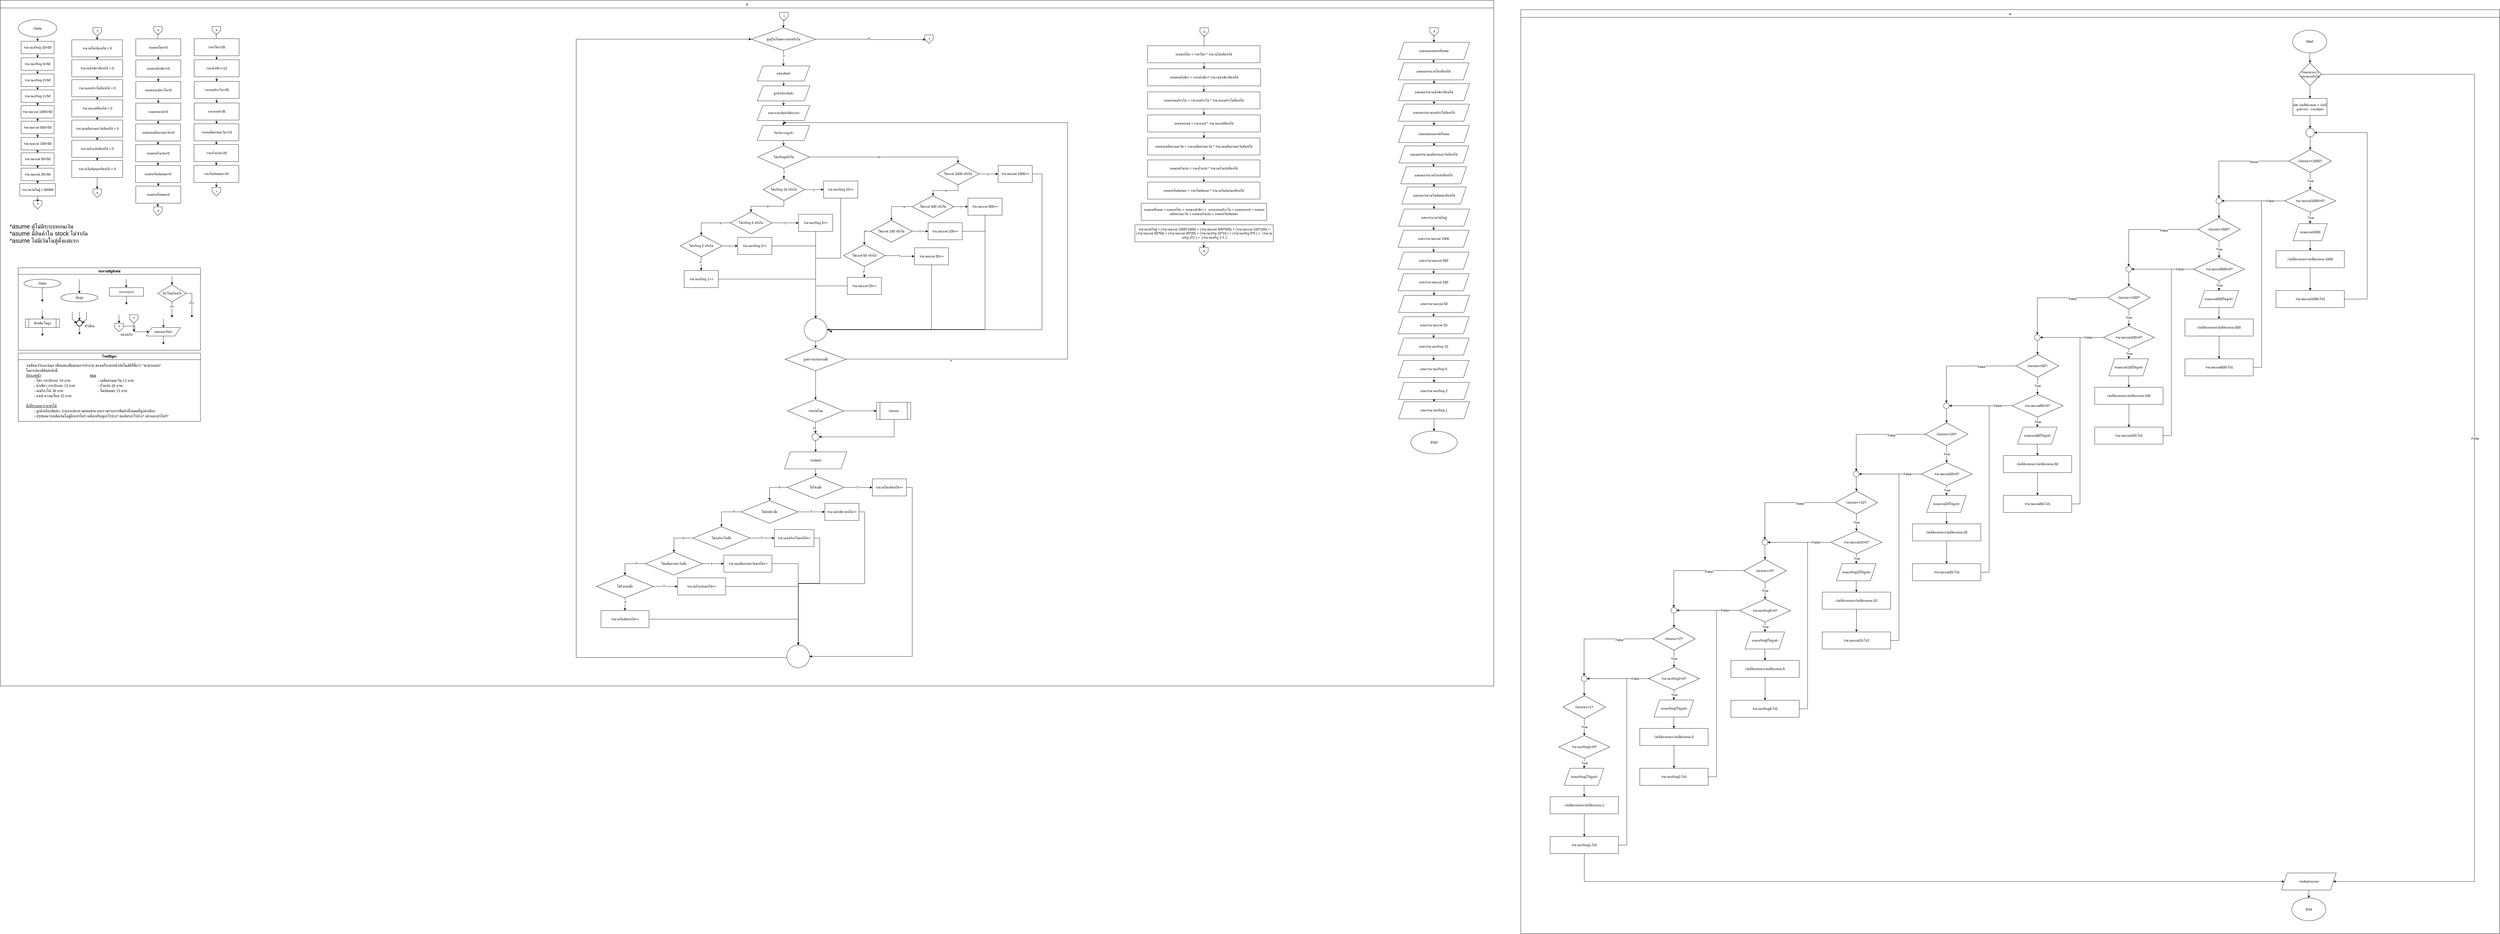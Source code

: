 <mxfile version="28.0.7">
  <diagram name="Page-1" id="2yVLTduNhZYLn6jYgDZQ">
    <mxGraphModel dx="8087" dy="5549" grid="1" gridSize="10" guides="1" tooltips="1" connect="1" arrows="1" fold="1" page="1" pageScale="1" pageWidth="827" pageHeight="1169" math="0" shadow="0">
      <root>
        <mxCell id="0" />
        <mxCell id="1" parent="0" />
        <mxCell id="XlPSYffVyoa0S6EM55sZ-37" value="S" style="swimlane;fontFamily=Sarabun;fontSource=https%3A%2F%2Ffonts.googleapis.com%2Fcss%3Ffamily%3DSarabun;labelBackgroundColor=none;startSize=27;" vertex="1" parent="1">
          <mxGeometry x="819" y="-170" width="5246" height="2410" as="geometry" />
        </mxCell>
        <mxCell id="XlPSYffVyoa0S6EM55sZ-38" value="" style="verticalLabelPosition=bottom;verticalAlign=top;html=1;shape=offPageConnector;rounded=0;size=0.5;" vertex="1" parent="XlPSYffVyoa0S6EM55sZ-37">
          <mxGeometry x="2737.5" y="42" width="30" height="30" as="geometry" />
        </mxCell>
        <mxCell id="XlPSYffVyoa0S6EM55sZ-39" style="edgeStyle=orthogonalEdgeStyle;rounded=0;orthogonalLoop=1;jettySize=auto;html=1;" edge="1" parent="XlPSYffVyoa0S6EM55sZ-37" source="XlPSYffVyoa0S6EM55sZ-40" target="XlPSYffVyoa0S6EM55sZ-43">
          <mxGeometry relative="1" as="geometry" />
        </mxCell>
        <mxCell id="XlPSYffVyoa0S6EM55sZ-40" value="ง" style="text;html=1;align=center;verticalAlign=middle;resizable=0;points=[];autosize=1;strokeColor=none;fillColor=none;fontFamily=Sarabun;fontSource=https%3A%2F%2Ffonts.googleapis.com%2Fcss%3Ffamily%3DSarabun;" vertex="1" parent="XlPSYffVyoa0S6EM55sZ-37">
          <mxGeometry x="2740.5" y="42" width="23" height="26" as="geometry" />
        </mxCell>
        <mxCell id="XlPSYffVyoa0S6EM55sZ-41" style="edgeStyle=orthogonalEdgeStyle;rounded=0;orthogonalLoop=1;jettySize=auto;html=1;exitX=0.5;exitY=1;exitDx=0;exitDy=0;entryX=0.5;entryY=0;entryDx=0;entryDy=0;" edge="1" parent="XlPSYffVyoa0S6EM55sZ-37" source="XlPSYffVyoa0S6EM55sZ-43" target="XlPSYffVyoa0S6EM55sZ-45">
          <mxGeometry relative="1" as="geometry" />
        </mxCell>
        <mxCell id="XlPSYffVyoa0S6EM55sZ-42" value="T" style="edgeLabel;html=1;align=center;verticalAlign=middle;resizable=0;points=[];" connectable="0" vertex="1" parent="XlPSYffVyoa0S6EM55sZ-41">
          <mxGeometry x="-0.254" y="1" relative="1" as="geometry">
            <mxPoint as="offset" />
          </mxGeometry>
        </mxCell>
        <mxCell id="XlPSYffVyoa0S6EM55sZ-43" value="ตู้อยู่ในโหมดการขายหรือไม่" style="rhombus;whiteSpace=wrap;html=1;" vertex="1" parent="XlPSYffVyoa0S6EM55sZ-37">
          <mxGeometry x="2638" y="96.75" width="226" height="80" as="geometry" />
        </mxCell>
        <mxCell id="XlPSYffVyoa0S6EM55sZ-44" style="edgeStyle=orthogonalEdgeStyle;rounded=0;orthogonalLoop=1;jettySize=auto;html=1;exitX=0.5;exitY=1;exitDx=0;exitDy=0;entryX=0.5;entryY=0;entryDx=0;entryDy=0;" edge="1" parent="XlPSYffVyoa0S6EM55sZ-37" source="XlPSYffVyoa0S6EM55sZ-45" target="XlPSYffVyoa0S6EM55sZ-47">
          <mxGeometry relative="1" as="geometry" />
        </mxCell>
        <mxCell id="XlPSYffVyoa0S6EM55sZ-45" value="แสดงสินค้า" style="shape=parallelogram;perimeter=parallelogramPerimeter;whiteSpace=wrap;html=1;fixedSize=1;" vertex="1" parent="XlPSYffVyoa0S6EM55sZ-37">
          <mxGeometry x="2658.5" y="230.75" width="185" height="53" as="geometry" />
        </mxCell>
        <mxCell id="XlPSYffVyoa0S6EM55sZ-46" style="edgeStyle=orthogonalEdgeStyle;rounded=0;orthogonalLoop=1;jettySize=auto;html=1;exitX=0.5;exitY=1;exitDx=0;exitDy=0;entryX=0.5;entryY=0;entryDx=0;entryDy=0;" edge="1" parent="XlPSYffVyoa0S6EM55sZ-37" source="XlPSYffVyoa0S6EM55sZ-47" target="XlPSYffVyoa0S6EM55sZ-49">
          <mxGeometry relative="1" as="geometry" />
        </mxCell>
        <mxCell id="XlPSYffVyoa0S6EM55sZ-47" value="ลูกค้าเลือกสินค้า" style="shape=parallelogram;perimeter=parallelogramPerimeter;whiteSpace=wrap;html=1;fixedSize=1;" vertex="1" parent="XlPSYffVyoa0S6EM55sZ-37">
          <mxGeometry x="2659" y="300.75" width="185" height="53" as="geometry" />
        </mxCell>
        <mxCell id="XlPSYffVyoa0S6EM55sZ-48" style="edgeStyle=orthogonalEdgeStyle;rounded=0;orthogonalLoop=1;jettySize=auto;html=1;exitX=0.5;exitY=1;exitDx=0;exitDy=0;entryX=0.5;entryY=0;entryDx=0;entryDy=0;" edge="1" parent="XlPSYffVyoa0S6EM55sZ-37" source="XlPSYffVyoa0S6EM55sZ-49" target="XlPSYffVyoa0S6EM55sZ-51">
          <mxGeometry relative="1" as="geometry" />
        </mxCell>
        <mxCell id="XlPSYffVyoa0S6EM55sZ-49" value="แสดงราคาสินค้าที่ต้องจ่าย" style="shape=parallelogram;perimeter=parallelogramPerimeter;whiteSpace=wrap;html=1;fixedSize=1;" vertex="1" parent="XlPSYffVyoa0S6EM55sZ-37">
          <mxGeometry x="2658.5" y="369.75" width="185" height="53" as="geometry" />
        </mxCell>
        <mxCell id="XlPSYffVyoa0S6EM55sZ-50" style="edgeStyle=orthogonalEdgeStyle;rounded=0;orthogonalLoop=1;jettySize=auto;html=1;exitX=0.5;exitY=1;exitDx=0;exitDy=0;entryX=0.5;entryY=0;entryDx=0;entryDy=0;" edge="1" parent="XlPSYffVyoa0S6EM55sZ-37" source="XlPSYffVyoa0S6EM55sZ-51" target="XlPSYffVyoa0S6EM55sZ-56">
          <mxGeometry relative="1" as="geometry" />
        </mxCell>
        <mxCell id="XlPSYffVyoa0S6EM55sZ-51" value="รับเงินจากลูกค้า" style="shape=parallelogram;perimeter=parallelogramPerimeter;whiteSpace=wrap;html=1;fixedSize=1;" vertex="1" parent="XlPSYffVyoa0S6EM55sZ-37">
          <mxGeometry x="2658.5" y="439.75" width="185" height="53" as="geometry" />
        </mxCell>
        <mxCell id="XlPSYffVyoa0S6EM55sZ-52" style="edgeStyle=orthogonalEdgeStyle;rounded=0;orthogonalLoop=1;jettySize=auto;html=1;exitX=0.5;exitY=1;exitDx=0;exitDy=0;entryX=0.5;entryY=0;entryDx=0;entryDy=0;" edge="1" parent="XlPSYffVyoa0S6EM55sZ-37" source="XlPSYffVyoa0S6EM55sZ-56" target="XlPSYffVyoa0S6EM55sZ-61">
          <mxGeometry relative="1" as="geometry" />
        </mxCell>
        <mxCell id="XlPSYffVyoa0S6EM55sZ-53" value="T" style="edgeLabel;html=1;align=center;verticalAlign=middle;resizable=0;points=[];" connectable="0" vertex="1" parent="XlPSYffVyoa0S6EM55sZ-52">
          <mxGeometry x="-0.232" relative="1" as="geometry">
            <mxPoint as="offset" />
          </mxGeometry>
        </mxCell>
        <mxCell id="XlPSYffVyoa0S6EM55sZ-54" style="edgeStyle=orthogonalEdgeStyle;rounded=0;orthogonalLoop=1;jettySize=auto;html=1;entryX=0.5;entryY=0;entryDx=0;entryDy=0;" edge="1" parent="XlPSYffVyoa0S6EM55sZ-37" source="XlPSYffVyoa0S6EM55sZ-56" target="XlPSYffVyoa0S6EM55sZ-84">
          <mxGeometry relative="1" as="geometry" />
        </mxCell>
        <mxCell id="XlPSYffVyoa0S6EM55sZ-55" value="F" style="edgeLabel;html=1;align=center;verticalAlign=middle;resizable=0;points=[];" connectable="0" vertex="1" parent="XlPSYffVyoa0S6EM55sZ-54">
          <mxGeometry x="-0.097" y="-1" relative="1" as="geometry">
            <mxPoint as="offset" />
          </mxGeometry>
        </mxCell>
        <mxCell id="XlPSYffVyoa0S6EM55sZ-56" value="ใช่เหรียญหรือไม่" style="rhombus;whiteSpace=wrap;html=1;" vertex="1" parent="XlPSYffVyoa0S6EM55sZ-37">
          <mxGeometry x="2660.75" y="510.75" width="181.5" height="80" as="geometry" />
        </mxCell>
        <mxCell id="XlPSYffVyoa0S6EM55sZ-57" style="edgeStyle=orthogonalEdgeStyle;rounded=0;orthogonalLoop=1;jettySize=auto;html=1;entryX=0.5;entryY=0;entryDx=0;entryDy=0;" edge="1" parent="XlPSYffVyoa0S6EM55sZ-37" source="XlPSYffVyoa0S6EM55sZ-61" target="XlPSYffVyoa0S6EM55sZ-66">
          <mxGeometry relative="1" as="geometry" />
        </mxCell>
        <mxCell id="XlPSYffVyoa0S6EM55sZ-58" value="F" style="edgeLabel;html=1;align=center;verticalAlign=middle;resizable=0;points=[];" connectable="0" vertex="1" parent="XlPSYffVyoa0S6EM55sZ-57">
          <mxGeometry x="-0.02" y="1" relative="1" as="geometry">
            <mxPoint as="offset" />
          </mxGeometry>
        </mxCell>
        <mxCell id="XlPSYffVyoa0S6EM55sZ-59" style="edgeStyle=orthogonalEdgeStyle;rounded=0;orthogonalLoop=1;jettySize=auto;html=1;entryX=0;entryY=0.5;entryDx=0;entryDy=0;" edge="1" parent="XlPSYffVyoa0S6EM55sZ-37" source="XlPSYffVyoa0S6EM55sZ-61" target="XlPSYffVyoa0S6EM55sZ-73">
          <mxGeometry relative="1" as="geometry" />
        </mxCell>
        <mxCell id="XlPSYffVyoa0S6EM55sZ-60" value="T" style="edgeLabel;html=1;align=center;verticalAlign=middle;resizable=0;points=[];" connectable="0" vertex="1" parent="XlPSYffVyoa0S6EM55sZ-59">
          <mxGeometry x="-0.073" y="-2" relative="1" as="geometry">
            <mxPoint as="offset" />
          </mxGeometry>
        </mxCell>
        <mxCell id="XlPSYffVyoa0S6EM55sZ-61" value="ใช่เหรียญ 10 หรือไม่" style="rhombus;whiteSpace=wrap;html=1;" vertex="1" parent="XlPSYffVyoa0S6EM55sZ-37">
          <mxGeometry x="2679.37" y="626.75" width="146.25" height="77" as="geometry" />
        </mxCell>
        <mxCell id="XlPSYffVyoa0S6EM55sZ-62" style="edgeStyle=orthogonalEdgeStyle;rounded=0;orthogonalLoop=1;jettySize=auto;html=1;exitX=0;exitY=0.5;exitDx=0;exitDy=0;" edge="1" parent="XlPSYffVyoa0S6EM55sZ-37" source="XlPSYffVyoa0S6EM55sZ-66" target="XlPSYffVyoa0S6EM55sZ-71">
          <mxGeometry relative="1" as="geometry" />
        </mxCell>
        <mxCell id="XlPSYffVyoa0S6EM55sZ-63" value="F" style="edgeLabel;html=1;align=center;verticalAlign=middle;resizable=0;points=[];" connectable="0" vertex="1" parent="XlPSYffVyoa0S6EM55sZ-62">
          <mxGeometry x="-0.543" y="1" relative="1" as="geometry">
            <mxPoint as="offset" />
          </mxGeometry>
        </mxCell>
        <mxCell id="XlPSYffVyoa0S6EM55sZ-64" style="edgeStyle=orthogonalEdgeStyle;rounded=0;orthogonalLoop=1;jettySize=auto;html=1;entryX=0;entryY=0.5;entryDx=0;entryDy=0;" edge="1" parent="XlPSYffVyoa0S6EM55sZ-37" source="XlPSYffVyoa0S6EM55sZ-66" target="XlPSYffVyoa0S6EM55sZ-77">
          <mxGeometry relative="1" as="geometry" />
        </mxCell>
        <mxCell id="XlPSYffVyoa0S6EM55sZ-65" value="T" style="edgeLabel;html=1;align=center;verticalAlign=middle;resizable=0;points=[];" connectable="0" vertex="1" parent="XlPSYffVyoa0S6EM55sZ-64">
          <mxGeometry x="-0.031" y="-1" relative="1" as="geometry">
            <mxPoint as="offset" />
          </mxGeometry>
        </mxCell>
        <mxCell id="XlPSYffVyoa0S6EM55sZ-66" value="ใช่เหรียญ 5 หรือไม่" style="rhombus;whiteSpace=wrap;html=1;" vertex="1" parent="XlPSYffVyoa0S6EM55sZ-37">
          <mxGeometry x="2564" y="743.75" width="146.25" height="77" as="geometry" />
        </mxCell>
        <mxCell id="XlPSYffVyoa0S6EM55sZ-67" style="edgeStyle=orthogonalEdgeStyle;rounded=0;orthogonalLoop=1;jettySize=auto;html=1;entryX=0;entryY=0.5;entryDx=0;entryDy=0;" edge="1" parent="XlPSYffVyoa0S6EM55sZ-37" source="XlPSYffVyoa0S6EM55sZ-71" target="XlPSYffVyoa0S6EM55sZ-75">
          <mxGeometry relative="1" as="geometry" />
        </mxCell>
        <mxCell id="XlPSYffVyoa0S6EM55sZ-68" value="T" style="edgeLabel;html=1;align=center;verticalAlign=middle;resizable=0;points=[];" connectable="0" vertex="1" parent="XlPSYffVyoa0S6EM55sZ-67">
          <mxGeometry x="-0.049" y="-1" relative="1" as="geometry">
            <mxPoint as="offset" />
          </mxGeometry>
        </mxCell>
        <mxCell id="XlPSYffVyoa0S6EM55sZ-69" style="edgeStyle=orthogonalEdgeStyle;rounded=0;orthogonalLoop=1;jettySize=auto;html=1;" edge="1" parent="XlPSYffVyoa0S6EM55sZ-37" source="XlPSYffVyoa0S6EM55sZ-71" target="XlPSYffVyoa0S6EM55sZ-79">
          <mxGeometry relative="1" as="geometry" />
        </mxCell>
        <mxCell id="XlPSYffVyoa0S6EM55sZ-70" value="F" style="edgeLabel;html=1;align=center;verticalAlign=middle;resizable=0;points=[];" connectable="0" vertex="1" parent="XlPSYffVyoa0S6EM55sZ-69">
          <mxGeometry x="-0.226" y="-2" relative="1" as="geometry">
            <mxPoint as="offset" />
          </mxGeometry>
        </mxCell>
        <mxCell id="XlPSYffVyoa0S6EM55sZ-71" value="ใช่เหรียญ 2 หรือไม่" style="rhombus;whiteSpace=wrap;html=1;" vertex="1" parent="XlPSYffVyoa0S6EM55sZ-37">
          <mxGeometry x="2389" y="824.75" width="146.25" height="77" as="geometry" />
        </mxCell>
        <mxCell id="XlPSYffVyoa0S6EM55sZ-72" style="edgeStyle=orthogonalEdgeStyle;rounded=0;orthogonalLoop=1;jettySize=auto;html=1;" edge="1" parent="XlPSYffVyoa0S6EM55sZ-37" source="XlPSYffVyoa0S6EM55sZ-73" target="XlPSYffVyoa0S6EM55sZ-111">
          <mxGeometry relative="1" as="geometry" />
        </mxCell>
        <mxCell id="XlPSYffVyoa0S6EM55sZ-73" value="จำนวนเหรียญ 10++" style="rounded=0;whiteSpace=wrap;html=1;" vertex="1" parent="XlPSYffVyoa0S6EM55sZ-37">
          <mxGeometry x="2892" y="635.25" width="120" height="60" as="geometry" />
        </mxCell>
        <mxCell id="XlPSYffVyoa0S6EM55sZ-74" style="edgeStyle=orthogonalEdgeStyle;rounded=0;orthogonalLoop=1;jettySize=auto;html=1;entryX=0.5;entryY=0;entryDx=0;entryDy=0;" edge="1" parent="XlPSYffVyoa0S6EM55sZ-37" source="XlPSYffVyoa0S6EM55sZ-75" target="XlPSYffVyoa0S6EM55sZ-111">
          <mxGeometry relative="1" as="geometry" />
        </mxCell>
        <mxCell id="XlPSYffVyoa0S6EM55sZ-75" value="จำนวนเหรียญ 2++" style="rounded=0;whiteSpace=wrap;html=1;" vertex="1" parent="XlPSYffVyoa0S6EM55sZ-37">
          <mxGeometry x="2590.25" y="833.25" width="120" height="60" as="geometry" />
        </mxCell>
        <mxCell id="XlPSYffVyoa0S6EM55sZ-76" style="edgeStyle=orthogonalEdgeStyle;rounded=0;orthogonalLoop=1;jettySize=auto;html=1;entryX=0.5;entryY=0;entryDx=0;entryDy=0;" edge="1" parent="XlPSYffVyoa0S6EM55sZ-37" source="XlPSYffVyoa0S6EM55sZ-77" target="XlPSYffVyoa0S6EM55sZ-111">
          <mxGeometry relative="1" as="geometry" />
        </mxCell>
        <mxCell id="XlPSYffVyoa0S6EM55sZ-77" value="จำนวนเหรียญ 5++" style="rounded=0;whiteSpace=wrap;html=1;" vertex="1" parent="XlPSYffVyoa0S6EM55sZ-37">
          <mxGeometry x="2804" y="752.25" width="120" height="60" as="geometry" />
        </mxCell>
        <mxCell id="XlPSYffVyoa0S6EM55sZ-78" style="edgeStyle=orthogonalEdgeStyle;rounded=0;orthogonalLoop=1;jettySize=auto;html=1;entryX=0.5;entryY=0;entryDx=0;entryDy=0;" edge="1" parent="XlPSYffVyoa0S6EM55sZ-37" source="XlPSYffVyoa0S6EM55sZ-79" target="XlPSYffVyoa0S6EM55sZ-111">
          <mxGeometry relative="1" as="geometry" />
        </mxCell>
        <mxCell id="XlPSYffVyoa0S6EM55sZ-79" value="จำนวนเหรียญ 1++" style="rounded=0;whiteSpace=wrap;html=1;" vertex="1" parent="XlPSYffVyoa0S6EM55sZ-37">
          <mxGeometry x="2402.13" y="949.75" width="120" height="60" as="geometry" />
        </mxCell>
        <mxCell id="XlPSYffVyoa0S6EM55sZ-80" style="edgeStyle=orthogonalEdgeStyle;rounded=0;orthogonalLoop=1;jettySize=auto;html=1;entryX=0.5;entryY=0;entryDx=0;entryDy=0;" edge="1" parent="XlPSYffVyoa0S6EM55sZ-37" source="XlPSYffVyoa0S6EM55sZ-84" target="XlPSYffVyoa0S6EM55sZ-89">
          <mxGeometry relative="1" as="geometry" />
        </mxCell>
        <mxCell id="XlPSYffVyoa0S6EM55sZ-81" value="F" style="edgeLabel;html=1;align=center;verticalAlign=middle;resizable=0;points=[];" connectable="0" vertex="1" parent="XlPSYffVyoa0S6EM55sZ-80">
          <mxGeometry x="-0.02" y="1" relative="1" as="geometry">
            <mxPoint as="offset" />
          </mxGeometry>
        </mxCell>
        <mxCell id="XlPSYffVyoa0S6EM55sZ-82" style="edgeStyle=orthogonalEdgeStyle;rounded=0;orthogonalLoop=1;jettySize=auto;html=1;entryX=0;entryY=0.5;entryDx=0;entryDy=0;" edge="1" parent="XlPSYffVyoa0S6EM55sZ-37" source="XlPSYffVyoa0S6EM55sZ-84" target="XlPSYffVyoa0S6EM55sZ-96">
          <mxGeometry relative="1" as="geometry" />
        </mxCell>
        <mxCell id="XlPSYffVyoa0S6EM55sZ-83" value="T" style="edgeLabel;html=1;align=center;verticalAlign=middle;resizable=0;points=[];" connectable="0" vertex="1" parent="XlPSYffVyoa0S6EM55sZ-82">
          <mxGeometry x="-0.073" y="-2" relative="1" as="geometry">
            <mxPoint as="offset" />
          </mxGeometry>
        </mxCell>
        <mxCell id="XlPSYffVyoa0S6EM55sZ-84" value="ใช่แบงค์ 1000 หรือไม่" style="rhombus;whiteSpace=wrap;html=1;" vertex="1" parent="XlPSYffVyoa0S6EM55sZ-37">
          <mxGeometry x="3291" y="571.75" width="146.25" height="77" as="geometry" />
        </mxCell>
        <mxCell id="XlPSYffVyoa0S6EM55sZ-85" style="edgeStyle=orthogonalEdgeStyle;rounded=0;orthogonalLoop=1;jettySize=auto;html=1;exitX=0;exitY=0.5;exitDx=0;exitDy=0;" edge="1" parent="XlPSYffVyoa0S6EM55sZ-37" source="XlPSYffVyoa0S6EM55sZ-89" target="XlPSYffVyoa0S6EM55sZ-94">
          <mxGeometry relative="1" as="geometry" />
        </mxCell>
        <mxCell id="XlPSYffVyoa0S6EM55sZ-86" value="F" style="edgeLabel;html=1;align=center;verticalAlign=middle;resizable=0;points=[];" connectable="0" vertex="1" parent="XlPSYffVyoa0S6EM55sZ-85">
          <mxGeometry x="-0.543" y="1" relative="1" as="geometry">
            <mxPoint as="offset" />
          </mxGeometry>
        </mxCell>
        <mxCell id="XlPSYffVyoa0S6EM55sZ-87" style="edgeStyle=orthogonalEdgeStyle;rounded=0;orthogonalLoop=1;jettySize=auto;html=1;entryX=0;entryY=0.5;entryDx=0;entryDy=0;" edge="1" parent="XlPSYffVyoa0S6EM55sZ-37" source="XlPSYffVyoa0S6EM55sZ-89" target="XlPSYffVyoa0S6EM55sZ-100">
          <mxGeometry relative="1" as="geometry" />
        </mxCell>
        <mxCell id="XlPSYffVyoa0S6EM55sZ-88" value="T" style="edgeLabel;html=1;align=center;verticalAlign=middle;resizable=0;points=[];" connectable="0" vertex="1" parent="XlPSYffVyoa0S6EM55sZ-87">
          <mxGeometry x="-0.031" y="-1" relative="1" as="geometry">
            <mxPoint as="offset" />
          </mxGeometry>
        </mxCell>
        <mxCell id="XlPSYffVyoa0S6EM55sZ-89" value="ใช่แบงค์ 500 หรือไม่" style="rhombus;whiteSpace=wrap;html=1;" vertex="1" parent="XlPSYffVyoa0S6EM55sZ-37">
          <mxGeometry x="3203.25" y="686.75" width="146.25" height="77" as="geometry" />
        </mxCell>
        <mxCell id="XlPSYffVyoa0S6EM55sZ-90" style="edgeStyle=orthogonalEdgeStyle;rounded=0;orthogonalLoop=1;jettySize=auto;html=1;entryX=0;entryY=0.5;entryDx=0;entryDy=0;" edge="1" parent="XlPSYffVyoa0S6EM55sZ-37" source="XlPSYffVyoa0S6EM55sZ-94" target="XlPSYffVyoa0S6EM55sZ-98">
          <mxGeometry relative="1" as="geometry" />
        </mxCell>
        <mxCell id="XlPSYffVyoa0S6EM55sZ-91" value="T" style="edgeLabel;html=1;align=center;verticalAlign=middle;resizable=0;points=[];" connectable="0" vertex="1" parent="XlPSYffVyoa0S6EM55sZ-90">
          <mxGeometry x="-0.049" y="-1" relative="1" as="geometry">
            <mxPoint as="offset" />
          </mxGeometry>
        </mxCell>
        <mxCell id="XlPSYffVyoa0S6EM55sZ-92" style="edgeStyle=orthogonalEdgeStyle;rounded=0;orthogonalLoop=1;jettySize=auto;html=1;exitX=0;exitY=0.5;exitDx=0;exitDy=0;entryX=0.5;entryY=0;entryDx=0;entryDy=0;" edge="1" parent="XlPSYffVyoa0S6EM55sZ-37" source="XlPSYffVyoa0S6EM55sZ-94" target="XlPSYffVyoa0S6EM55sZ-105">
          <mxGeometry relative="1" as="geometry" />
        </mxCell>
        <mxCell id="XlPSYffVyoa0S6EM55sZ-93" value="F" style="edgeLabel;html=1;align=center;verticalAlign=middle;resizable=0;points=[];" connectable="0" vertex="1" parent="XlPSYffVyoa0S6EM55sZ-92">
          <mxGeometry x="-0.493" relative="1" as="geometry">
            <mxPoint as="offset" />
          </mxGeometry>
        </mxCell>
        <mxCell id="XlPSYffVyoa0S6EM55sZ-94" value="ใช่แบงค์ 100 หรือไม่" style="rhombus;whiteSpace=wrap;html=1;" vertex="1" parent="XlPSYffVyoa0S6EM55sZ-37">
          <mxGeometry x="3057" y="773.25" width="146.25" height="77" as="geometry" />
        </mxCell>
        <mxCell id="XlPSYffVyoa0S6EM55sZ-95" style="edgeStyle=orthogonalEdgeStyle;rounded=0;orthogonalLoop=1;jettySize=auto;html=1;entryX=1;entryY=0.5;entryDx=0;entryDy=0;" edge="1" parent="XlPSYffVyoa0S6EM55sZ-37" source="XlPSYffVyoa0S6EM55sZ-96" target="XlPSYffVyoa0S6EM55sZ-111">
          <mxGeometry relative="1" as="geometry">
            <Array as="points">
              <mxPoint x="3659" y="610.75" />
              <mxPoint x="3659" y="1157.75" />
            </Array>
          </mxGeometry>
        </mxCell>
        <mxCell id="XlPSYffVyoa0S6EM55sZ-96" value="จำนวนแบงค์ 1000++" style="rounded=0;whiteSpace=wrap;html=1;" vertex="1" parent="XlPSYffVyoa0S6EM55sZ-37">
          <mxGeometry x="3505" y="580.25" width="120" height="60" as="geometry" />
        </mxCell>
        <mxCell id="XlPSYffVyoa0S6EM55sZ-97" style="edgeStyle=orthogonalEdgeStyle;rounded=0;orthogonalLoop=1;jettySize=auto;html=1;entryX=1;entryY=0.5;entryDx=0;entryDy=0;" edge="1" parent="XlPSYffVyoa0S6EM55sZ-37" source="XlPSYffVyoa0S6EM55sZ-98" target="XlPSYffVyoa0S6EM55sZ-111">
          <mxGeometry relative="1" as="geometry">
            <Array as="points">
              <mxPoint x="3459" y="812" />
              <mxPoint x="3459" y="1158" />
            </Array>
          </mxGeometry>
        </mxCell>
        <mxCell id="XlPSYffVyoa0S6EM55sZ-98" value="จำนวนแบงค์ 100++" style="rounded=0;whiteSpace=wrap;html=1;" vertex="1" parent="XlPSYffVyoa0S6EM55sZ-37">
          <mxGeometry x="3259" y="781.75" width="120" height="60" as="geometry" />
        </mxCell>
        <mxCell id="XlPSYffVyoa0S6EM55sZ-99" style="edgeStyle=orthogonalEdgeStyle;rounded=0;orthogonalLoop=1;jettySize=auto;html=1;" edge="1" parent="XlPSYffVyoa0S6EM55sZ-37" source="XlPSYffVyoa0S6EM55sZ-100">
          <mxGeometry relative="1" as="geometry">
            <mxPoint x="2913.0" y="1163.55" as="targetPoint" />
            <Array as="points">
              <mxPoint x="3459" y="1156.75" />
              <mxPoint x="2914" y="1156.75" />
            </Array>
          </mxGeometry>
        </mxCell>
        <mxCell id="XlPSYffVyoa0S6EM55sZ-100" value="จำนวนแบงค์ 500++" style="rounded=0;whiteSpace=wrap;html=1;" vertex="1" parent="XlPSYffVyoa0S6EM55sZ-37">
          <mxGeometry x="3399" y="695.25" width="120" height="60" as="geometry" />
        </mxCell>
        <mxCell id="XlPSYffVyoa0S6EM55sZ-101" style="edgeStyle=orthogonalEdgeStyle;rounded=0;orthogonalLoop=1;jettySize=auto;html=1;entryX=0;entryY=0.5;entryDx=0;entryDy=0;" edge="1" parent="XlPSYffVyoa0S6EM55sZ-37" source="XlPSYffVyoa0S6EM55sZ-105" target="XlPSYffVyoa0S6EM55sZ-107">
          <mxGeometry relative="1" as="geometry" />
        </mxCell>
        <mxCell id="XlPSYffVyoa0S6EM55sZ-102" value="T" style="edgeLabel;html=1;align=center;verticalAlign=middle;resizable=0;points=[];" connectable="0" vertex="1" parent="XlPSYffVyoa0S6EM55sZ-101">
          <mxGeometry x="-0.001" y="-2" relative="1" as="geometry">
            <mxPoint as="offset" />
          </mxGeometry>
        </mxCell>
        <mxCell id="XlPSYffVyoa0S6EM55sZ-103" style="edgeStyle=orthogonalEdgeStyle;rounded=0;orthogonalLoop=1;jettySize=auto;html=1;exitX=0.5;exitY=1;exitDx=0;exitDy=0;entryX=0.5;entryY=0;entryDx=0;entryDy=0;" edge="1" parent="XlPSYffVyoa0S6EM55sZ-37" source="XlPSYffVyoa0S6EM55sZ-105" target="XlPSYffVyoa0S6EM55sZ-109">
          <mxGeometry relative="1" as="geometry" />
        </mxCell>
        <mxCell id="XlPSYffVyoa0S6EM55sZ-104" value="F" style="edgeLabel;html=1;align=center;verticalAlign=middle;resizable=0;points=[];" connectable="0" vertex="1" parent="XlPSYffVyoa0S6EM55sZ-103">
          <mxGeometry x="-0.02" y="-1" relative="1" as="geometry">
            <mxPoint as="offset" />
          </mxGeometry>
        </mxCell>
        <mxCell id="XlPSYffVyoa0S6EM55sZ-105" value="ใช่แบงค์ 50 หรือไม่" style="rhombus;whiteSpace=wrap;html=1;" vertex="1" parent="XlPSYffVyoa0S6EM55sZ-37">
          <mxGeometry x="2962" y="858.75" width="146.25" height="77" as="geometry" />
        </mxCell>
        <mxCell id="XlPSYffVyoa0S6EM55sZ-106" style="edgeStyle=orthogonalEdgeStyle;rounded=0;orthogonalLoop=1;jettySize=auto;html=1;entryX=1;entryY=0.5;entryDx=0;entryDy=0;" edge="1" parent="XlPSYffVyoa0S6EM55sZ-37" source="XlPSYffVyoa0S6EM55sZ-107" target="XlPSYffVyoa0S6EM55sZ-111">
          <mxGeometry relative="1" as="geometry">
            <Array as="points">
              <mxPoint x="3271" y="1157.75" />
            </Array>
          </mxGeometry>
        </mxCell>
        <mxCell id="XlPSYffVyoa0S6EM55sZ-107" value="จำนวนแบงค์ 50++" style="rounded=0;whiteSpace=wrap;html=1;" vertex="1" parent="XlPSYffVyoa0S6EM55sZ-37">
          <mxGeometry x="3211" y="869.75" width="120" height="60" as="geometry" />
        </mxCell>
        <mxCell id="XlPSYffVyoa0S6EM55sZ-108" style="edgeStyle=orthogonalEdgeStyle;rounded=0;orthogonalLoop=1;jettySize=auto;html=1;entryX=0.5;entryY=0;entryDx=0;entryDy=0;" edge="1" parent="XlPSYffVyoa0S6EM55sZ-37" source="XlPSYffVyoa0S6EM55sZ-109" target="XlPSYffVyoa0S6EM55sZ-111">
          <mxGeometry relative="1" as="geometry" />
        </mxCell>
        <mxCell id="XlPSYffVyoa0S6EM55sZ-109" value="จำนวนแบงค์ 20++" style="rounded=0;whiteSpace=wrap;html=1;" vertex="1" parent="XlPSYffVyoa0S6EM55sZ-37">
          <mxGeometry x="2975.12" y="973.75" width="120" height="60" as="geometry" />
        </mxCell>
        <mxCell id="XlPSYffVyoa0S6EM55sZ-110" style="edgeStyle=orthogonalEdgeStyle;rounded=0;orthogonalLoop=1;jettySize=auto;html=1;exitX=0.5;exitY=1;exitDx=0;exitDy=0;entryX=0.5;entryY=0;entryDx=0;entryDy=0;" edge="1" parent="XlPSYffVyoa0S6EM55sZ-37" source="XlPSYffVyoa0S6EM55sZ-111" target="XlPSYffVyoa0S6EM55sZ-115">
          <mxGeometry relative="1" as="geometry" />
        </mxCell>
        <mxCell id="XlPSYffVyoa0S6EM55sZ-111" value="" style="ellipse;whiteSpace=wrap;html=1;aspect=fixed;" vertex="1" parent="XlPSYffVyoa0S6EM55sZ-37">
          <mxGeometry x="2824" y="1117.75" width="80" height="80" as="geometry" />
        </mxCell>
        <mxCell id="XlPSYffVyoa0S6EM55sZ-112" style="edgeStyle=orthogonalEdgeStyle;rounded=0;orthogonalLoop=1;jettySize=auto;html=1;" edge="1" parent="XlPSYffVyoa0S6EM55sZ-37">
          <mxGeometry relative="1" as="geometry">
            <Array as="points">
              <mxPoint x="3749" y="1261" />
              <mxPoint x="3749" y="430" />
              <mxPoint x="2884" y="430" />
            </Array>
            <mxPoint x="2972" y="1261" as="sourcePoint" />
            <mxPoint x="2750" y="430" as="targetPoint" />
          </mxGeometry>
        </mxCell>
        <mxCell id="XlPSYffVyoa0S6EM55sZ-113" value="F" style="edgeLabel;html=1;align=center;verticalAlign=middle;resizable=0;points=[];" connectable="0" vertex="1" parent="XlPSYffVyoa0S6EM55sZ-112">
          <mxGeometry x="-0.717" y="-6" relative="1" as="geometry">
            <mxPoint x="-1" as="offset" />
          </mxGeometry>
        </mxCell>
        <mxCell id="XlPSYffVyoa0S6EM55sZ-114" style="edgeStyle=orthogonalEdgeStyle;rounded=0;orthogonalLoop=1;jettySize=auto;html=1;exitX=0.5;exitY=1;exitDx=0;exitDy=0;entryX=0.5;entryY=0;entryDx=0;entryDy=0;" edge="1" parent="XlPSYffVyoa0S6EM55sZ-37" source="XlPSYffVyoa0S6EM55sZ-115" target="XlPSYffVyoa0S6EM55sZ-310">
          <mxGeometry relative="1" as="geometry">
            <mxPoint x="2864" y="1323" as="targetPoint" />
          </mxGeometry>
        </mxCell>
        <mxCell id="XlPSYffVyoa0S6EM55sZ-115" value="ลูกค้าจ่ายเงินครบมั้ย" style="rhombus;whiteSpace=wrap;html=1;" vertex="1" parent="XlPSYffVyoa0S6EM55sZ-37">
          <mxGeometry x="2756.5" y="1221.75" width="215" height="80" as="geometry" />
        </mxCell>
        <mxCell id="XlPSYffVyoa0S6EM55sZ-116" style="edgeStyle=orthogonalEdgeStyle;rounded=0;orthogonalLoop=1;jettySize=auto;html=1;exitX=0.5;exitY=1;exitDx=0;exitDy=0;entryX=0.5;entryY=0;entryDx=0;entryDy=0;" edge="1" parent="XlPSYffVyoa0S6EM55sZ-37" source="XlPSYffVyoa0S6EM55sZ-117" target="XlPSYffVyoa0S6EM55sZ-122">
          <mxGeometry relative="1" as="geometry" />
        </mxCell>
        <mxCell id="XlPSYffVyoa0S6EM55sZ-117" value="จ่ายสินค้า" style="shape=parallelogram;perimeter=parallelogramPerimeter;whiteSpace=wrap;html=1;fixedSize=1;" vertex="1" parent="XlPSYffVyoa0S6EM55sZ-37">
          <mxGeometry x="2754.5" y="1587" width="219" height="60" as="geometry" />
        </mxCell>
        <mxCell id="XlPSYffVyoa0S6EM55sZ-118" style="edgeStyle=orthogonalEdgeStyle;rounded=0;orthogonalLoop=1;jettySize=auto;html=1;exitX=1;exitY=0.5;exitDx=0;exitDy=0;entryX=0;entryY=0.5;entryDx=0;entryDy=0;" edge="1" parent="XlPSYffVyoa0S6EM55sZ-37" source="XlPSYffVyoa0S6EM55sZ-122" target="XlPSYffVyoa0S6EM55sZ-144">
          <mxGeometry relative="1" as="geometry" />
        </mxCell>
        <mxCell id="XlPSYffVyoa0S6EM55sZ-119" value="T" style="edgeLabel;html=1;align=center;verticalAlign=middle;resizable=0;points=[];" connectable="0" vertex="1" parent="XlPSYffVyoa0S6EM55sZ-118">
          <mxGeometry x="-0.078" relative="1" as="geometry">
            <mxPoint as="offset" />
          </mxGeometry>
        </mxCell>
        <mxCell id="XlPSYffVyoa0S6EM55sZ-120" style="edgeStyle=orthogonalEdgeStyle;rounded=0;orthogonalLoop=1;jettySize=auto;html=1;exitX=0;exitY=0.5;exitDx=0;exitDy=0;entryX=0.5;entryY=0;entryDx=0;entryDy=0;" edge="1" parent="XlPSYffVyoa0S6EM55sZ-37" source="XlPSYffVyoa0S6EM55sZ-122" target="XlPSYffVyoa0S6EM55sZ-127">
          <mxGeometry relative="1" as="geometry" />
        </mxCell>
        <mxCell id="XlPSYffVyoa0S6EM55sZ-121" value="F" style="edgeLabel;html=1;align=center;verticalAlign=middle;resizable=0;points=[];" connectable="0" vertex="1" parent="XlPSYffVyoa0S6EM55sZ-120">
          <mxGeometry x="-0.517" relative="1" as="geometry">
            <mxPoint as="offset" />
          </mxGeometry>
        </mxCell>
        <mxCell id="XlPSYffVyoa0S6EM55sZ-122" value="ใช่โค้กมั้ย" style="rhombus;whiteSpace=wrap;html=1;" vertex="1" parent="XlPSYffVyoa0S6EM55sZ-37">
          <mxGeometry x="2764" y="1672" width="200" height="80" as="geometry" />
        </mxCell>
        <mxCell id="XlPSYffVyoa0S6EM55sZ-123" style="edgeStyle=orthogonalEdgeStyle;rounded=0;orthogonalLoop=1;jettySize=auto;html=1;exitX=1;exitY=0.5;exitDx=0;exitDy=0;entryX=0;entryY=0.5;entryDx=0;entryDy=0;" edge="1" parent="XlPSYffVyoa0S6EM55sZ-37" source="XlPSYffVyoa0S6EM55sZ-127" target="XlPSYffVyoa0S6EM55sZ-146">
          <mxGeometry relative="1" as="geometry" />
        </mxCell>
        <mxCell id="XlPSYffVyoa0S6EM55sZ-124" value="T" style="edgeLabel;html=1;align=center;verticalAlign=middle;resizable=0;points=[];" connectable="0" vertex="1" parent="XlPSYffVyoa0S6EM55sZ-123">
          <mxGeometry x="-0.035" y="1" relative="1" as="geometry">
            <mxPoint as="offset" />
          </mxGeometry>
        </mxCell>
        <mxCell id="XlPSYffVyoa0S6EM55sZ-125" style="edgeStyle=orthogonalEdgeStyle;rounded=0;orthogonalLoop=1;jettySize=auto;html=1;exitX=0;exitY=0.5;exitDx=0;exitDy=0;" edge="1" parent="XlPSYffVyoa0S6EM55sZ-37" source="XlPSYffVyoa0S6EM55sZ-127" target="XlPSYffVyoa0S6EM55sZ-132">
          <mxGeometry relative="1" as="geometry" />
        </mxCell>
        <mxCell id="XlPSYffVyoa0S6EM55sZ-126" value="F" style="edgeLabel;html=1;align=center;verticalAlign=middle;resizable=0;points=[];" connectable="0" vertex="1" parent="XlPSYffVyoa0S6EM55sZ-125">
          <mxGeometry x="-0.585" y="-1" relative="1" as="geometry">
            <mxPoint as="offset" />
          </mxGeometry>
        </mxCell>
        <mxCell id="XlPSYffVyoa0S6EM55sZ-127" value="ใช่น้ำเขียวมั้ย" style="rhombus;whiteSpace=wrap;html=1;" vertex="1" parent="XlPSYffVyoa0S6EM55sZ-37">
          <mxGeometry x="2602.25" y="1758" width="200" height="80" as="geometry" />
        </mxCell>
        <mxCell id="XlPSYffVyoa0S6EM55sZ-128" style="edgeStyle=orthogonalEdgeStyle;rounded=0;orthogonalLoop=1;jettySize=auto;html=1;exitX=1;exitY=0.5;exitDx=0;exitDy=0;entryX=0;entryY=0.5;entryDx=0;entryDy=0;" edge="1" parent="XlPSYffVyoa0S6EM55sZ-37" source="XlPSYffVyoa0S6EM55sZ-132" target="XlPSYffVyoa0S6EM55sZ-148">
          <mxGeometry relative="1" as="geometry" />
        </mxCell>
        <mxCell id="XlPSYffVyoa0S6EM55sZ-129" value="T" style="edgeLabel;html=1;align=center;verticalAlign=middle;resizable=0;points=[];" connectable="0" vertex="1" parent="XlPSYffVyoa0S6EM55sZ-128">
          <mxGeometry x="-0.072" relative="1" as="geometry">
            <mxPoint as="offset" />
          </mxGeometry>
        </mxCell>
        <mxCell id="XlPSYffVyoa0S6EM55sZ-130" style="edgeStyle=orthogonalEdgeStyle;rounded=0;orthogonalLoop=1;jettySize=auto;html=1;exitX=0;exitY=0.5;exitDx=0;exitDy=0;entryX=0.5;entryY=0;entryDx=0;entryDy=0;" edge="1" parent="XlPSYffVyoa0S6EM55sZ-37" source="XlPSYffVyoa0S6EM55sZ-132" target="XlPSYffVyoa0S6EM55sZ-137">
          <mxGeometry relative="1" as="geometry" />
        </mxCell>
        <mxCell id="XlPSYffVyoa0S6EM55sZ-131" value="F" style="edgeLabel;html=1;align=center;verticalAlign=middle;resizable=0;points=[];" connectable="0" vertex="1" parent="XlPSYffVyoa0S6EM55sZ-130">
          <mxGeometry x="-0.44" y="1" relative="1" as="geometry">
            <mxPoint x="-1" as="offset" />
          </mxGeometry>
        </mxCell>
        <mxCell id="XlPSYffVyoa0S6EM55sZ-132" value="ใช่อเมริกาโน่มั้ย" style="rhombus;whiteSpace=wrap;html=1;" vertex="1" parent="XlPSYffVyoa0S6EM55sZ-37">
          <mxGeometry x="2433.25" y="1850" width="200" height="80" as="geometry" />
        </mxCell>
        <mxCell id="XlPSYffVyoa0S6EM55sZ-133" style="edgeStyle=orthogonalEdgeStyle;rounded=0;orthogonalLoop=1;jettySize=auto;html=1;exitX=1;exitY=0.5;exitDx=0;exitDy=0;entryX=0;entryY=0.5;entryDx=0;entryDy=0;" edge="1" parent="XlPSYffVyoa0S6EM55sZ-37" source="XlPSYffVyoa0S6EM55sZ-137" target="XlPSYffVyoa0S6EM55sZ-150">
          <mxGeometry relative="1" as="geometry" />
        </mxCell>
        <mxCell id="XlPSYffVyoa0S6EM55sZ-134" value="T" style="edgeLabel;html=1;align=center;verticalAlign=middle;resizable=0;points=[];" connectable="0" vertex="1" parent="XlPSYffVyoa0S6EM55sZ-133">
          <mxGeometry x="-0.167" y="-1" relative="1" as="geometry">
            <mxPoint as="offset" />
          </mxGeometry>
        </mxCell>
        <mxCell id="XlPSYffVyoa0S6EM55sZ-135" style="edgeStyle=orthogonalEdgeStyle;rounded=0;orthogonalLoop=1;jettySize=auto;html=1;exitX=0;exitY=0.5;exitDx=0;exitDy=0;entryX=0.5;entryY=0;entryDx=0;entryDy=0;" edge="1" parent="XlPSYffVyoa0S6EM55sZ-37" source="XlPSYffVyoa0S6EM55sZ-137" target="XlPSYffVyoa0S6EM55sZ-142">
          <mxGeometry relative="1" as="geometry" />
        </mxCell>
        <mxCell id="XlPSYffVyoa0S6EM55sZ-136" value="F" style="edgeLabel;html=1;align=center;verticalAlign=middle;resizable=0;points=[];" connectable="0" vertex="1" parent="XlPSYffVyoa0S6EM55sZ-135">
          <mxGeometry x="-0.441" y="-1" relative="1" as="geometry">
            <mxPoint as="offset" />
          </mxGeometry>
        </mxCell>
        <mxCell id="XlPSYffVyoa0S6EM55sZ-137" value="ใช่เมล็ดทานตะวันมั้ย" style="rhombus;whiteSpace=wrap;html=1;" vertex="1" parent="XlPSYffVyoa0S6EM55sZ-37">
          <mxGeometry x="2266.25" y="1940" width="200" height="80" as="geometry" />
        </mxCell>
        <mxCell id="XlPSYffVyoa0S6EM55sZ-138" style="edgeStyle=orthogonalEdgeStyle;rounded=0;orthogonalLoop=1;jettySize=auto;html=1;exitX=1;exitY=0.5;exitDx=0;exitDy=0;entryX=0;entryY=0.5;entryDx=0;entryDy=0;" edge="1" parent="XlPSYffVyoa0S6EM55sZ-37" source="XlPSYffVyoa0S6EM55sZ-142" target="XlPSYffVyoa0S6EM55sZ-152">
          <mxGeometry relative="1" as="geometry" />
        </mxCell>
        <mxCell id="XlPSYffVyoa0S6EM55sZ-139" value="T" style="edgeLabel;html=1;align=center;verticalAlign=middle;resizable=0;points=[];" connectable="0" vertex="1" parent="XlPSYffVyoa0S6EM55sZ-138">
          <mxGeometry x="-0.158" y="1" relative="1" as="geometry">
            <mxPoint as="offset" />
          </mxGeometry>
        </mxCell>
        <mxCell id="XlPSYffVyoa0S6EM55sZ-140" style="edgeStyle=orthogonalEdgeStyle;rounded=0;orthogonalLoop=1;jettySize=auto;html=1;exitX=0.5;exitY=1;exitDx=0;exitDy=0;entryX=0.5;entryY=0;entryDx=0;entryDy=0;" edge="1" parent="XlPSYffVyoa0S6EM55sZ-37" source="XlPSYffVyoa0S6EM55sZ-142" target="XlPSYffVyoa0S6EM55sZ-154">
          <mxGeometry relative="1" as="geometry" />
        </mxCell>
        <mxCell id="XlPSYffVyoa0S6EM55sZ-141" value="F" style="edgeLabel;html=1;align=center;verticalAlign=middle;resizable=0;points=[];" connectable="0" vertex="1" parent="XlPSYffVyoa0S6EM55sZ-140">
          <mxGeometry x="-0.348" y="1" relative="1" as="geometry">
            <mxPoint as="offset" />
          </mxGeometry>
        </mxCell>
        <mxCell id="XlPSYffVyoa0S6EM55sZ-142" value="ใช่ถั่วแปบมั้ย" style="rhombus;whiteSpace=wrap;html=1;" vertex="1" parent="XlPSYffVyoa0S6EM55sZ-37">
          <mxGeometry x="2094.25" y="2020" width="200" height="80" as="geometry" />
        </mxCell>
        <mxCell id="XlPSYffVyoa0S6EM55sZ-143" style="edgeStyle=orthogonalEdgeStyle;rounded=0;orthogonalLoop=1;jettySize=auto;html=1;exitX=1;exitY=0.5;exitDx=0;exitDy=0;entryX=1;entryY=0.5;entryDx=0;entryDy=0;" edge="1" parent="XlPSYffVyoa0S6EM55sZ-37" source="XlPSYffVyoa0S6EM55sZ-144" target="XlPSYffVyoa0S6EM55sZ-156">
          <mxGeometry relative="1" as="geometry" />
        </mxCell>
        <mxCell id="XlPSYffVyoa0S6EM55sZ-144" value="จำนวนโค้กที่ขายได้++" style="rounded=0;whiteSpace=wrap;html=1;" vertex="1" parent="XlPSYffVyoa0S6EM55sZ-37">
          <mxGeometry x="3063.25" y="1682" width="120" height="60" as="geometry" />
        </mxCell>
        <mxCell id="XlPSYffVyoa0S6EM55sZ-145" style="edgeStyle=orthogonalEdgeStyle;rounded=0;orthogonalLoop=1;jettySize=auto;html=1;exitX=1;exitY=0.5;exitDx=0;exitDy=0;entryX=0.5;entryY=0;entryDx=0;entryDy=0;" edge="1" parent="XlPSYffVyoa0S6EM55sZ-37" source="XlPSYffVyoa0S6EM55sZ-146" target="XlPSYffVyoa0S6EM55sZ-156">
          <mxGeometry relative="1" as="geometry">
            <Array as="points">
              <mxPoint x="3036.25" y="1798.25" />
              <mxPoint x="3036.25" y="2050.25" />
              <mxPoint x="2803.25" y="2050.25" />
            </Array>
          </mxGeometry>
        </mxCell>
        <mxCell id="XlPSYffVyoa0S6EM55sZ-146" value="จำนวนน้ำเขียวขายได้++" style="rounded=0;whiteSpace=wrap;html=1;" vertex="1" parent="XlPSYffVyoa0S6EM55sZ-37">
          <mxGeometry x="2896.25" y="1768" width="120" height="60" as="geometry" />
        </mxCell>
        <mxCell id="XlPSYffVyoa0S6EM55sZ-147" style="edgeStyle=orthogonalEdgeStyle;rounded=0;orthogonalLoop=1;jettySize=auto;html=1;exitX=1;exitY=0.5;exitDx=0;exitDy=0;" edge="1" parent="XlPSYffVyoa0S6EM55sZ-37" source="XlPSYffVyoa0S6EM55sZ-148" target="XlPSYffVyoa0S6EM55sZ-156">
          <mxGeometry relative="1" as="geometry">
            <Array as="points">
              <mxPoint x="2878.25" y="1890" />
              <mxPoint x="2878.25" y="2049" />
              <mxPoint x="2803.25" y="2049" />
            </Array>
          </mxGeometry>
        </mxCell>
        <mxCell id="XlPSYffVyoa0S6EM55sZ-148" value="จำนวนอเมริกาโน่ขายได้++" style="rounded=0;whiteSpace=wrap;html=1;" vertex="1" parent="XlPSYffVyoa0S6EM55sZ-37">
          <mxGeometry x="2719.25" y="1860" width="139" height="60" as="geometry" />
        </mxCell>
        <mxCell id="XlPSYffVyoa0S6EM55sZ-149" style="edgeStyle=orthogonalEdgeStyle;rounded=0;orthogonalLoop=1;jettySize=auto;html=1;entryX=0.5;entryY=0;entryDx=0;entryDy=0;" edge="1" parent="XlPSYffVyoa0S6EM55sZ-37" source="XlPSYffVyoa0S6EM55sZ-150" target="XlPSYffVyoa0S6EM55sZ-156">
          <mxGeometry relative="1" as="geometry" />
        </mxCell>
        <mxCell id="XlPSYffVyoa0S6EM55sZ-150" value="จำนวนเมล็ดทานตะวันขายได้++" style="rounded=0;whiteSpace=wrap;html=1;" vertex="1" parent="XlPSYffVyoa0S6EM55sZ-37">
          <mxGeometry x="2541.5" y="1950" width="168.75" height="60" as="geometry" />
        </mxCell>
        <mxCell id="XlPSYffVyoa0S6EM55sZ-151" style="edgeStyle=orthogonalEdgeStyle;rounded=0;orthogonalLoop=1;jettySize=auto;html=1;exitX=1;exitY=0.5;exitDx=0;exitDy=0;" edge="1" parent="XlPSYffVyoa0S6EM55sZ-37" source="XlPSYffVyoa0S6EM55sZ-152" target="XlPSYffVyoa0S6EM55sZ-156">
          <mxGeometry relative="1" as="geometry" />
        </mxCell>
        <mxCell id="XlPSYffVyoa0S6EM55sZ-152" value="จำนวนถั่วแปบขายได้++" style="rounded=0;whiteSpace=wrap;html=1;" vertex="1" parent="XlPSYffVyoa0S6EM55sZ-37">
          <mxGeometry x="2379.25" y="2030" width="168.75" height="60" as="geometry" />
        </mxCell>
        <mxCell id="XlPSYffVyoa0S6EM55sZ-153" style="edgeStyle=orthogonalEdgeStyle;rounded=0;orthogonalLoop=1;jettySize=auto;html=1;exitX=1;exitY=0.5;exitDx=0;exitDy=0;entryX=0.5;entryY=0;entryDx=0;entryDy=0;" edge="1" parent="XlPSYffVyoa0S6EM55sZ-37" source="XlPSYffVyoa0S6EM55sZ-154" target="XlPSYffVyoa0S6EM55sZ-156">
          <mxGeometry relative="1" as="geometry" />
        </mxCell>
        <mxCell id="XlPSYffVyoa0S6EM55sZ-154" value="จำนวนจิ้นส้มขายได้++" style="rounded=0;whiteSpace=wrap;html=1;" vertex="1" parent="XlPSYffVyoa0S6EM55sZ-37">
          <mxGeometry x="2109.88" y="2145" width="168.75" height="60" as="geometry" />
        </mxCell>
        <mxCell id="XlPSYffVyoa0S6EM55sZ-155" style="edgeStyle=orthogonalEdgeStyle;rounded=0;orthogonalLoop=1;jettySize=auto;html=1;exitX=0;exitY=0.5;exitDx=0;exitDy=0;entryX=0;entryY=0.5;entryDx=0;entryDy=0;" edge="1" parent="XlPSYffVyoa0S6EM55sZ-37" source="XlPSYffVyoa0S6EM55sZ-156" target="XlPSYffVyoa0S6EM55sZ-43">
          <mxGeometry relative="1" as="geometry">
            <Array as="points">
              <mxPoint x="2763" y="2310" />
              <mxPoint x="2023" y="2310" />
              <mxPoint x="2023" y="136" />
            </Array>
          </mxGeometry>
        </mxCell>
        <mxCell id="XlPSYffVyoa0S6EM55sZ-156" value="" style="ellipse;whiteSpace=wrap;html=1;aspect=fixed;" vertex="1" parent="XlPSYffVyoa0S6EM55sZ-37">
          <mxGeometry x="2762.75" y="2266" width="80" height="80" as="geometry" />
        </mxCell>
        <mxCell id="XlPSYffVyoa0S6EM55sZ-157" style="edgeStyle=orthogonalEdgeStyle;rounded=0;orthogonalLoop=1;jettySize=auto;html=1;exitX=0.5;exitY=1;exitDx=0;exitDy=0;entryX=0.5;entryY=0;entryDx=0;entryDy=0;" edge="1" parent="XlPSYffVyoa0S6EM55sZ-37" source="XlPSYffVyoa0S6EM55sZ-158" target="XlPSYffVyoa0S6EM55sZ-160">
          <mxGeometry relative="1" as="geometry" />
        </mxCell>
        <mxCell id="XlPSYffVyoa0S6EM55sZ-158" value="&lt;font data-font-src=&quot;https://fonts.googleapis.com/css?family=Sarabun&quot; face=&quot;Sarabun&quot;&gt;เริ่มต้น&lt;/font&gt;" style="ellipse;whiteSpace=wrap;html=1;" vertex="1" parent="XlPSYffVyoa0S6EM55sZ-37">
          <mxGeometry x="63" y="68" width="136" height="61" as="geometry" />
        </mxCell>
        <mxCell id="XlPSYffVyoa0S6EM55sZ-159" style="edgeStyle=orthogonalEdgeStyle;rounded=0;orthogonalLoop=1;jettySize=auto;html=1;exitX=0.5;exitY=1;exitDx=0;exitDy=0;entryX=0.5;entryY=0;entryDx=0;entryDy=0;" edge="1" parent="XlPSYffVyoa0S6EM55sZ-37" source="XlPSYffVyoa0S6EM55sZ-160" target="XlPSYffVyoa0S6EM55sZ-162">
          <mxGeometry relative="1" as="geometry" />
        </mxCell>
        <mxCell id="XlPSYffVyoa0S6EM55sZ-160" value="จำนวนเหรียญ 10=50" style="rounded=0;whiteSpace=wrap;html=1;" vertex="1" parent="XlPSYffVyoa0S6EM55sZ-37">
          <mxGeometry x="73" y="144" width="116" height="44" as="geometry" />
        </mxCell>
        <mxCell id="XlPSYffVyoa0S6EM55sZ-161" style="edgeStyle=orthogonalEdgeStyle;rounded=0;orthogonalLoop=1;jettySize=auto;html=1;exitX=0.5;exitY=1;exitDx=0;exitDy=0;entryX=0.5;entryY=0;entryDx=0;entryDy=0;" edge="1" parent="XlPSYffVyoa0S6EM55sZ-37" source="XlPSYffVyoa0S6EM55sZ-162" target="XlPSYffVyoa0S6EM55sZ-166">
          <mxGeometry relative="1" as="geometry" />
        </mxCell>
        <mxCell id="XlPSYffVyoa0S6EM55sZ-162" value="จำนวนเหรียญ 5=50" style="rounded=0;whiteSpace=wrap;html=1;" vertex="1" parent="XlPSYffVyoa0S6EM55sZ-37">
          <mxGeometry x="73" y="202" width="116" height="44" as="geometry" />
        </mxCell>
        <mxCell id="XlPSYffVyoa0S6EM55sZ-163" style="edgeStyle=orthogonalEdgeStyle;rounded=0;orthogonalLoop=1;jettySize=auto;html=1;exitX=0.5;exitY=1;exitDx=0;exitDy=0;entryX=0.5;entryY=0;entryDx=0;entryDy=0;" edge="1" parent="XlPSYffVyoa0S6EM55sZ-37" source="XlPSYffVyoa0S6EM55sZ-164" target="XlPSYffVyoa0S6EM55sZ-168">
          <mxGeometry relative="1" as="geometry" />
        </mxCell>
        <mxCell id="XlPSYffVyoa0S6EM55sZ-164" value="จำนวนเหรียญ 1=50" style="rounded=0;whiteSpace=wrap;html=1;" vertex="1" parent="XlPSYffVyoa0S6EM55sZ-37">
          <mxGeometry x="73" y="315" width="116" height="44" as="geometry" />
        </mxCell>
        <mxCell id="XlPSYffVyoa0S6EM55sZ-165" style="edgeStyle=orthogonalEdgeStyle;rounded=0;orthogonalLoop=1;jettySize=auto;html=1;exitX=0.5;exitY=1;exitDx=0;exitDy=0;entryX=0.5;entryY=0;entryDx=0;entryDy=0;" edge="1" parent="XlPSYffVyoa0S6EM55sZ-37" source="XlPSYffVyoa0S6EM55sZ-166" target="XlPSYffVyoa0S6EM55sZ-164">
          <mxGeometry relative="1" as="geometry" />
        </mxCell>
        <mxCell id="XlPSYffVyoa0S6EM55sZ-166" value="จำนวนเหรียญ 2=50" style="rounded=0;whiteSpace=wrap;html=1;" vertex="1" parent="XlPSYffVyoa0S6EM55sZ-37">
          <mxGeometry x="73" y="259" width="116" height="44" as="geometry" />
        </mxCell>
        <mxCell id="XlPSYffVyoa0S6EM55sZ-167" style="edgeStyle=orthogonalEdgeStyle;rounded=0;orthogonalLoop=1;jettySize=auto;html=1;exitX=0.5;exitY=1;exitDx=0;exitDy=0;entryX=0.5;entryY=0;entryDx=0;entryDy=0;" edge="1" parent="XlPSYffVyoa0S6EM55sZ-37" source="XlPSYffVyoa0S6EM55sZ-168" target="XlPSYffVyoa0S6EM55sZ-170">
          <mxGeometry relative="1" as="geometry" />
        </mxCell>
        <mxCell id="XlPSYffVyoa0S6EM55sZ-168" value="จำนวนแบงค์ 1000&lt;span style=&quot;color: rgba(0, 0, 0, 0); font-family: monospace; font-size: 0px; text-align: start; text-wrap-mode: nowrap;&quot;&gt;%3CmxGraphModel%3E%3Croot%3E%3CmxCell%20id%3D%220%22%2F%3E%3CmxCell%20id%3D%221%22%20parent%3D%220%22%2F%3E%3CmxCell%20id%3D%222%22%20value%3D%22%E0%B8%88%E0%B8%B3%E0%B8%99%E0%B8%A7%E0%B8%93%E0%B9%80%E0%B8%AB%E0%B8%A3%E0%B8%B5%E0%B8%A2%E0%B8%8D%201%3D0%22%20style%3D%22rounded%3D0%3BwhiteSpace%3Dwrap%3Bhtml%3D1%3B%22%20vertex%3D%221%22%20parent%3D%221%22%3E%3CmxGeometry%20x%3D%22326%22%20y%3D%22278%22%20width%3D%22116%22%20height%3D%2244%22%20as%3D%22geometry%22%2F%3E%3C%2FmxCell%3E%3C%2Froot%3E%3C%2FmxGraphModel%3E&lt;/span&gt;=50" style="rounded=0;whiteSpace=wrap;html=1;" vertex="1" parent="XlPSYffVyoa0S6EM55sZ-37">
          <mxGeometry x="73" y="370" width="116" height="44" as="geometry" />
        </mxCell>
        <mxCell id="XlPSYffVyoa0S6EM55sZ-169" style="edgeStyle=orthogonalEdgeStyle;rounded=0;orthogonalLoop=1;jettySize=auto;html=1;exitX=0.5;exitY=1;exitDx=0;exitDy=0;entryX=0.5;entryY=0;entryDx=0;entryDy=0;" edge="1" parent="XlPSYffVyoa0S6EM55sZ-37" source="XlPSYffVyoa0S6EM55sZ-170" target="XlPSYffVyoa0S6EM55sZ-174">
          <mxGeometry relative="1" as="geometry" />
        </mxCell>
        <mxCell id="XlPSYffVyoa0S6EM55sZ-170" value="จำนวนแบงค์ 500&lt;span style=&quot;color: rgba(0, 0, 0, 0); font-family: monospace; font-size: 0px; text-align: start; text-wrap-mode: nowrap;&quot;&gt;%3CmxGraphModel%3E%3Croot%3E%3CmxCell%20id%3D%220%22%2F%3E%3CmxCell%20id%3D%221%22%20parent%3D%220%22%2F%3E%3CmxCell%20id%3D%222%22%20value%3D%22%E0%B8%88%E0%B8%B3%E0%B8%99%E0%B8%A7%E0%B8%93%E0%B9%80%E0%B8%AB%E0%B8%A3%E0%B8%B5%E0%B8%A2%E0%B8%8D%201%3D0%22%20style%3D%22rounded%3D0%3BwhiteSpace%3Dwrap%3Bhtml%3D1%3B%22%20vertex%3D%221%22%20parent%3D%221%22%3E%3CmxGeometry%20x%3D%22326%22%20y%3D%22278%22%20width%3D%22116%22%20height%3D%2244%22%20as%3D%22geometry%22%2F%3E%3C%2FmxCell%3E%3C%2Froot%3E%3C%2FmxGraphModel%3E&lt;/span&gt;=50" style="rounded=0;whiteSpace=wrap;html=1;" vertex="1" parent="XlPSYffVyoa0S6EM55sZ-37">
          <mxGeometry x="73" y="425" width="116" height="44" as="geometry" />
        </mxCell>
        <mxCell id="XlPSYffVyoa0S6EM55sZ-171" style="edgeStyle=orthogonalEdgeStyle;rounded=0;orthogonalLoop=1;jettySize=auto;html=1;exitX=0.5;exitY=1;exitDx=0;exitDy=0;entryX=0.5;entryY=0;entryDx=0;entryDy=0;" edge="1" parent="XlPSYffVyoa0S6EM55sZ-37" source="XlPSYffVyoa0S6EM55sZ-172" target="XlPSYffVyoa0S6EM55sZ-281">
          <mxGeometry relative="1" as="geometry" />
        </mxCell>
        <mxCell id="XlPSYffVyoa0S6EM55sZ-172" value="จำนวนแบงค์ 20&lt;span style=&quot;color: rgba(0, 0, 0, 0); font-family: monospace; font-size: 0px; text-align: start; text-wrap-mode: nowrap;&quot;&gt;%3CmxGraphModel%3E%3Croot%3E%3CmxCell%20id%3D%220%22%2F%3E%3CmxCell%20id%3D%221%22%20parent%3D%220%22%2F%3E%3CmxCell%20id%3D%222%22%20value%3D%22%E0%B8%88%E0%B8%B3%E0%B8%99%E0%B8%A7%E0%B8%93%E0%B9%80%E0%B8%AB%E0%B8%A3%E0%B8%B5%E0%B8%A2%E0%B8%8D%201%3D0%22%20style%3D%22rounded%3D0%3BwhiteSpace%3Dwrap%3Bhtml%3D1%3B%22%20vertex%3D%221%22%20parent%3D%221%22%3E%3CmxGeometry%20x%3D%22326%22%20y%3D%22278%22%20width%3D%22116%22%20height%3D%2244%22%20as%3D%22geometry%22%2F%3E%3C%2FmxCell%3E%3C%2Froot%3E%3C%2FmxGraphModel%3E&lt;/span&gt;=50" style="rounded=0;whiteSpace=wrap;html=1;" vertex="1" parent="XlPSYffVyoa0S6EM55sZ-37">
          <mxGeometry x="73" y="590" width="116" height="44" as="geometry" />
        </mxCell>
        <mxCell id="XlPSYffVyoa0S6EM55sZ-173" style="edgeStyle=orthogonalEdgeStyle;rounded=0;orthogonalLoop=1;jettySize=auto;html=1;exitX=0.5;exitY=1;exitDx=0;exitDy=0;entryX=0.5;entryY=0;entryDx=0;entryDy=0;" edge="1" parent="XlPSYffVyoa0S6EM55sZ-37" source="XlPSYffVyoa0S6EM55sZ-174" target="XlPSYffVyoa0S6EM55sZ-176">
          <mxGeometry relative="1" as="geometry" />
        </mxCell>
        <mxCell id="XlPSYffVyoa0S6EM55sZ-174" value="จำนวนแบงค์ 100&lt;span style=&quot;color: rgba(0, 0, 0, 0); font-family: monospace; font-size: 0px; text-align: start; text-wrap-mode: nowrap;&quot;&gt;%3CmxGraphModel%3E%3Croot%3E%3CmxCell%20id%3D%220%22%2F%3E%3CmxCell%20id%3D%221%22%20parent%3D%220%22%2F%3E%3CmxCell%20id%3D%222%22%20value%3D%22%E0%B8%88%E0%B8%B3%E0%B8%99%E0%B8%A7%E0%B8%93%E0%B9%80%E0%B8%AB%E0%B8%A3%E0%B8%B5%E0%B8%A2%E0%B8%8D%201%3D0%22%20style%3D%22rounded%3D0%3BwhiteSpace%3Dwrap%3Bhtml%3D1%3B%22%20vertex%3D%221%22%20parent%3D%221%22%3E%3CmxGeometry%20x%3D%22326%22%20y%3D%22278%22%20width%3D%22116%22%20height%3D%2244%22%20as%3D%22geometry%22%2F%3E%3C%2FmxCell%3E%3C%2Froot%3E%3C%2FmxGraphModel%3E&lt;/span&gt;=50" style="rounded=0;whiteSpace=wrap;html=1;" vertex="1" parent="XlPSYffVyoa0S6EM55sZ-37">
          <mxGeometry x="73" y="482" width="116" height="44" as="geometry" />
        </mxCell>
        <mxCell id="XlPSYffVyoa0S6EM55sZ-175" style="edgeStyle=orthogonalEdgeStyle;rounded=0;orthogonalLoop=1;jettySize=auto;html=1;exitX=0.5;exitY=1;exitDx=0;exitDy=0;entryX=0.5;entryY=0;entryDx=0;entryDy=0;" edge="1" parent="XlPSYffVyoa0S6EM55sZ-37" source="XlPSYffVyoa0S6EM55sZ-176" target="XlPSYffVyoa0S6EM55sZ-172">
          <mxGeometry relative="1" as="geometry" />
        </mxCell>
        <mxCell id="XlPSYffVyoa0S6EM55sZ-176" value="จำนวนแบงค์ 50&lt;span style=&quot;color: rgba(0, 0, 0, 0); font-family: monospace; font-size: 0px; text-align: start; text-wrap-mode: nowrap;&quot;&gt;%3CmxGraphModel%3E%3Croot%3E%3CmxCell%20id%3D%220%22%2F%3E%3CmxCell%20id%3D%221%22%20parent%3D%220%22%2F%3E%3CmxCell%20id%3D%222%22%20value%3D%22%E0%B8%88%E0%B8%B3%E0%B8%99%E0%B8%A7%E0%B8%93%E0%B9%80%E0%B8%AB%E0%B8%A3%E0%B8%B5%E0%B8%A2%E0%B8%8D%201%3D0%22%20style%3D%22rounded%3D0%3BwhiteSpace%3Dwrap%3Bhtml%3D1%3B%22%20vertex%3D%221%22%20parent%3D%221%22%3E%3CmxGeometry%20x%3D%22326%22%20y%3D%22278%22%20width%3D%22116%22%20height%3D%2244%22%20as%3D%22geometry%22%2F%3E%3C%2FmxCell%3E%3C%2Froot%3E%3C%2FmxGraphModel%3E&lt;/span&gt;=50" style="rounded=0;whiteSpace=wrap;html=1;" vertex="1" parent="XlPSYffVyoa0S6EM55sZ-37">
          <mxGeometry x="73" y="536" width="116" height="44" as="geometry" />
        </mxCell>
        <mxCell id="XlPSYffVyoa0S6EM55sZ-177" value="" style="verticalLabelPosition=bottom;verticalAlign=top;html=1;shape=offPageConnector;rounded=0;size=0.5;" vertex="1" parent="XlPSYffVyoa0S6EM55sZ-37">
          <mxGeometry x="116" y="703.75" width="30" height="30" as="geometry" />
        </mxCell>
        <mxCell id="XlPSYffVyoa0S6EM55sZ-178" value="ก" style="text;html=1;align=center;verticalAlign=middle;resizable=0;points=[];autosize=1;strokeColor=none;fillColor=none;fontFamily=Sarabun;fontSource=https%3A%2F%2Ffonts.googleapis.com%2Fcss%3Ffamily%3DSarabun;" vertex="1" parent="XlPSYffVyoa0S6EM55sZ-37">
          <mxGeometry x="116" y="698.75" width="30" height="30" as="geometry" />
        </mxCell>
        <mxCell id="XlPSYffVyoa0S6EM55sZ-179" style="edgeStyle=orthogonalEdgeStyle;rounded=0;orthogonalLoop=1;jettySize=auto;html=1;exitX=0.5;exitY=1;exitDx=0;exitDy=0;entryX=0.5;entryY=0;entryDx=0;entryDy=0;" edge="1" parent="XlPSYffVyoa0S6EM55sZ-37" source="XlPSYffVyoa0S6EM55sZ-180" target="XlPSYffVyoa0S6EM55sZ-183">
          <mxGeometry relative="1" as="geometry" />
        </mxCell>
        <mxCell id="XlPSYffVyoa0S6EM55sZ-180" value="" style="verticalLabelPosition=bottom;verticalAlign=top;html=1;shape=offPageConnector;rounded=0;size=0.5;" vertex="1" parent="XlPSYffVyoa0S6EM55sZ-37">
          <mxGeometry x="325.5" y="96" width="30" height="30" as="geometry" />
        </mxCell>
        <mxCell id="XlPSYffVyoa0S6EM55sZ-181" value="ก" style="text;html=1;align=center;verticalAlign=middle;resizable=0;points=[];autosize=1;strokeColor=none;fillColor=none;fontFamily=Sarabun;fontSource=https%3A%2F%2Ffonts.googleapis.com%2Fcss%3Ffamily%3DSarabun;" vertex="1" parent="XlPSYffVyoa0S6EM55sZ-37">
          <mxGeometry x="325.5" y="91" width="30" height="30" as="geometry" />
        </mxCell>
        <mxCell id="XlPSYffVyoa0S6EM55sZ-182" style="edgeStyle=orthogonalEdgeStyle;rounded=0;orthogonalLoop=1;jettySize=auto;html=1;exitX=0.5;exitY=1;exitDx=0;exitDy=0;entryX=0.5;entryY=0;entryDx=0;entryDy=0;" edge="1" parent="XlPSYffVyoa0S6EM55sZ-37" source="XlPSYffVyoa0S6EM55sZ-183" target="XlPSYffVyoa0S6EM55sZ-185">
          <mxGeometry relative="1" as="geometry" />
        </mxCell>
        <mxCell id="XlPSYffVyoa0S6EM55sZ-183" value="จำนวนโค้กที่ขายได้ = 0" style="rounded=0;whiteSpace=wrap;html=1;" vertex="1" parent="XlPSYffVyoa0S6EM55sZ-37">
          <mxGeometry x="251" y="139" width="178" height="60" as="geometry" />
        </mxCell>
        <mxCell id="XlPSYffVyoa0S6EM55sZ-184" style="edgeStyle=orthogonalEdgeStyle;rounded=0;orthogonalLoop=1;jettySize=auto;html=1;exitX=0.5;exitY=1;exitDx=0;exitDy=0;entryX=0.5;entryY=0;entryDx=0;entryDy=0;" edge="1" parent="XlPSYffVyoa0S6EM55sZ-37" source="XlPSYffVyoa0S6EM55sZ-185" target="XlPSYffVyoa0S6EM55sZ-187">
          <mxGeometry relative="1" as="geometry" />
        </mxCell>
        <mxCell id="XlPSYffVyoa0S6EM55sZ-185" value="จำนวนน้ำเขียวที่ขายได้ = 0" style="rounded=0;whiteSpace=wrap;html=1;" vertex="1" parent="XlPSYffVyoa0S6EM55sZ-37">
          <mxGeometry x="251" y="209" width="179" height="60" as="geometry" />
        </mxCell>
        <mxCell id="XlPSYffVyoa0S6EM55sZ-186" style="edgeStyle=orthogonalEdgeStyle;rounded=0;orthogonalLoop=1;jettySize=auto;html=1;exitX=0.5;exitY=1;exitDx=0;exitDy=0;entryX=0.5;entryY=0;entryDx=0;entryDy=0;" edge="1" parent="XlPSYffVyoa0S6EM55sZ-37" source="XlPSYffVyoa0S6EM55sZ-187" target="XlPSYffVyoa0S6EM55sZ-189">
          <mxGeometry relative="1" as="geometry" />
        </mxCell>
        <mxCell id="XlPSYffVyoa0S6EM55sZ-187" value="จำนวนอเมริกาโน่ที่ขายได้ = 0" style="rounded=0;whiteSpace=wrap;html=1;" vertex="1" parent="XlPSYffVyoa0S6EM55sZ-37">
          <mxGeometry x="251" y="279" width="179" height="60" as="geometry" />
        </mxCell>
        <mxCell id="XlPSYffVyoa0S6EM55sZ-188" style="edgeStyle=orthogonalEdgeStyle;rounded=0;orthogonalLoop=1;jettySize=auto;html=1;exitX=0.5;exitY=1;exitDx=0;exitDy=0;entryX=0.5;entryY=0;entryDx=0;entryDy=0;" edge="1" parent="XlPSYffVyoa0S6EM55sZ-37" source="XlPSYffVyoa0S6EM55sZ-189" target="XlPSYffVyoa0S6EM55sZ-191">
          <mxGeometry relative="1" as="geometry" />
        </mxCell>
        <mxCell id="XlPSYffVyoa0S6EM55sZ-189" value="จำนวนลาเต้ที่ขายได้ = 0" style="rounded=0;whiteSpace=wrap;html=1;" vertex="1" parent="XlPSYffVyoa0S6EM55sZ-37">
          <mxGeometry x="251" y="350" width="179" height="60" as="geometry" />
        </mxCell>
        <mxCell id="XlPSYffVyoa0S6EM55sZ-190" style="edgeStyle=orthogonalEdgeStyle;rounded=0;orthogonalLoop=1;jettySize=auto;html=1;exitX=0.5;exitY=1;exitDx=0;exitDy=0;entryX=0.5;entryY=0;entryDx=0;entryDy=0;" edge="1" parent="XlPSYffVyoa0S6EM55sZ-37" source="XlPSYffVyoa0S6EM55sZ-191" target="XlPSYffVyoa0S6EM55sZ-193">
          <mxGeometry relative="1" as="geometry" />
        </mxCell>
        <mxCell id="XlPSYffVyoa0S6EM55sZ-191" value="จำนวนเมล็ดทานตะวันที่ขายได้ = 0" style="rounded=0;whiteSpace=wrap;html=1;" vertex="1" parent="XlPSYffVyoa0S6EM55sZ-37">
          <mxGeometry x="251" y="421" width="179" height="60" as="geometry" />
        </mxCell>
        <mxCell id="XlPSYffVyoa0S6EM55sZ-192" style="edgeStyle=orthogonalEdgeStyle;rounded=0;orthogonalLoop=1;jettySize=auto;html=1;exitX=0.5;exitY=1;exitDx=0;exitDy=0;entryX=0.5;entryY=0;entryDx=0;entryDy=0;" edge="1" parent="XlPSYffVyoa0S6EM55sZ-37" source="XlPSYffVyoa0S6EM55sZ-193" target="XlPSYffVyoa0S6EM55sZ-195">
          <mxGeometry relative="1" as="geometry" />
        </mxCell>
        <mxCell id="XlPSYffVyoa0S6EM55sZ-193" value="จำนวนถั่วแปบที่ขายได้ = 0" style="rounded=0;whiteSpace=wrap;html=1;" vertex="1" parent="XlPSYffVyoa0S6EM55sZ-37">
          <mxGeometry x="251" y="492" width="179" height="60" as="geometry" />
        </mxCell>
        <mxCell id="XlPSYffVyoa0S6EM55sZ-194" value="" style="edgeStyle=orthogonalEdgeStyle;rounded=0;orthogonalLoop=1;jettySize=auto;html=1;" edge="1" parent="XlPSYffVyoa0S6EM55sZ-37" source="XlPSYffVyoa0S6EM55sZ-195" target="XlPSYffVyoa0S6EM55sZ-197">
          <mxGeometry relative="1" as="geometry" />
        </mxCell>
        <mxCell id="XlPSYffVyoa0S6EM55sZ-195" value="จำนวนจิ้นส้มหมกที่ขายได้ = 0" style="rounded=0;whiteSpace=wrap;html=1;" vertex="1" parent="XlPSYffVyoa0S6EM55sZ-37">
          <mxGeometry x="251" y="563" width="179" height="60" as="geometry" />
        </mxCell>
        <mxCell id="XlPSYffVyoa0S6EM55sZ-196" value="" style="verticalLabelPosition=bottom;verticalAlign=top;html=1;shape=offPageConnector;rounded=0;size=0.5;" vertex="1" parent="XlPSYffVyoa0S6EM55sZ-37">
          <mxGeometry x="325.5" y="663" width="30" height="30" as="geometry" />
        </mxCell>
        <mxCell id="XlPSYffVyoa0S6EM55sZ-197" value="ข" style="text;html=1;align=center;verticalAlign=middle;resizable=0;points=[];autosize=1;strokeColor=none;fillColor=none;fontFamily=Sarabun;fontSource=https%3A%2F%2Ffonts.googleapis.com%2Fcss%3Ffamily%3DSarabun;" vertex="1" parent="XlPSYffVyoa0S6EM55sZ-37">
          <mxGeometry x="327.5" y="663" width="25" height="26" as="geometry" />
        </mxCell>
        <mxCell id="XlPSYffVyoa0S6EM55sZ-198" value="" style="verticalLabelPosition=bottom;verticalAlign=top;html=1;shape=offPageConnector;rounded=0;size=0.5;" vertex="1" parent="XlPSYffVyoa0S6EM55sZ-37">
          <mxGeometry x="539" y="92.5" width="30" height="28.5" as="geometry" />
        </mxCell>
        <mxCell id="XlPSYffVyoa0S6EM55sZ-199" style="edgeStyle=orthogonalEdgeStyle;rounded=0;orthogonalLoop=1;jettySize=auto;html=1;entryX=0.5;entryY=0;entryDx=0;entryDy=0;" edge="1" parent="XlPSYffVyoa0S6EM55sZ-37" source="XlPSYffVyoa0S6EM55sZ-200" target="XlPSYffVyoa0S6EM55sZ-202">
          <mxGeometry relative="1" as="geometry" />
        </mxCell>
        <mxCell id="XlPSYffVyoa0S6EM55sZ-200" value="ข" style="text;html=1;align=center;verticalAlign=middle;resizable=0;points=[];autosize=1;strokeColor=none;fillColor=none;fontFamily=Sarabun;fontSource=https%3A%2F%2Ffonts.googleapis.com%2Fcss%3Ffamily%3DSarabun;" vertex="1" parent="XlPSYffVyoa0S6EM55sZ-37">
          <mxGeometry x="541" y="91" width="25" height="26" as="geometry" />
        </mxCell>
        <mxCell id="XlPSYffVyoa0S6EM55sZ-201" style="edgeStyle=orthogonalEdgeStyle;rounded=0;orthogonalLoop=1;jettySize=auto;html=1;exitX=0.5;exitY=1;exitDx=0;exitDy=0;entryX=0.5;entryY=0;entryDx=0;entryDy=0;" edge="1" parent="XlPSYffVyoa0S6EM55sZ-37" source="XlPSYffVyoa0S6EM55sZ-202" target="XlPSYffVyoa0S6EM55sZ-204">
          <mxGeometry relative="1" as="geometry" />
        </mxCell>
        <mxCell id="XlPSYffVyoa0S6EM55sZ-202" value="ยอดขายโค้ก=0" style="rounded=0;whiteSpace=wrap;html=1;" vertex="1" parent="XlPSYffVyoa0S6EM55sZ-37">
          <mxGeometry x="476" y="135.5" width="158" height="60" as="geometry" />
        </mxCell>
        <mxCell id="XlPSYffVyoa0S6EM55sZ-203" style="edgeStyle=orthogonalEdgeStyle;rounded=0;orthogonalLoop=1;jettySize=auto;html=1;exitX=0.5;exitY=1;exitDx=0;exitDy=0;entryX=0.5;entryY=0;entryDx=0;entryDy=0;" edge="1" parent="XlPSYffVyoa0S6EM55sZ-37" source="XlPSYffVyoa0S6EM55sZ-204" target="XlPSYffVyoa0S6EM55sZ-206">
          <mxGeometry relative="1" as="geometry" />
        </mxCell>
        <mxCell id="XlPSYffVyoa0S6EM55sZ-204" value="ยอดขายน้ำเขียว=0" style="rounded=0;whiteSpace=wrap;html=1;" vertex="1" parent="XlPSYffVyoa0S6EM55sZ-37">
          <mxGeometry x="476" y="209.5" width="158" height="60" as="geometry" />
        </mxCell>
        <mxCell id="XlPSYffVyoa0S6EM55sZ-205" style="edgeStyle=orthogonalEdgeStyle;rounded=0;orthogonalLoop=1;jettySize=auto;html=1;exitX=0.5;exitY=1;exitDx=0;exitDy=0;entryX=0.5;entryY=0;entryDx=0;entryDy=0;" edge="1" parent="XlPSYffVyoa0S6EM55sZ-37" source="XlPSYffVyoa0S6EM55sZ-206" target="XlPSYffVyoa0S6EM55sZ-208">
          <mxGeometry relative="1" as="geometry" />
        </mxCell>
        <mxCell id="XlPSYffVyoa0S6EM55sZ-206" value="ยอดขายอเมริกาโน่=0" style="rounded=0;whiteSpace=wrap;html=1;" vertex="1" parent="XlPSYffVyoa0S6EM55sZ-37">
          <mxGeometry x="476" y="285.5" width="158" height="60" as="geometry" />
        </mxCell>
        <mxCell id="XlPSYffVyoa0S6EM55sZ-207" style="edgeStyle=orthogonalEdgeStyle;rounded=0;orthogonalLoop=1;jettySize=auto;html=1;exitX=0.5;exitY=1;exitDx=0;exitDy=0;entryX=0.5;entryY=0;entryDx=0;entryDy=0;" edge="1" parent="XlPSYffVyoa0S6EM55sZ-37" source="XlPSYffVyoa0S6EM55sZ-208" target="XlPSYffVyoa0S6EM55sZ-210">
          <mxGeometry relative="1" as="geometry" />
        </mxCell>
        <mxCell id="XlPSYffVyoa0S6EM55sZ-208" value="ยอดขายลาเต้=0" style="rounded=0;whiteSpace=wrap;html=1;" vertex="1" parent="XlPSYffVyoa0S6EM55sZ-37">
          <mxGeometry x="476" y="361.5" width="158" height="60" as="geometry" />
        </mxCell>
        <mxCell id="XlPSYffVyoa0S6EM55sZ-209" style="edgeStyle=orthogonalEdgeStyle;rounded=0;orthogonalLoop=1;jettySize=auto;html=1;exitX=0.5;exitY=1;exitDx=0;exitDy=0;entryX=0.5;entryY=0;entryDx=0;entryDy=0;" edge="1" parent="XlPSYffVyoa0S6EM55sZ-37" source="XlPSYffVyoa0S6EM55sZ-210" target="XlPSYffVyoa0S6EM55sZ-212">
          <mxGeometry relative="1" as="geometry" />
        </mxCell>
        <mxCell id="XlPSYffVyoa0S6EM55sZ-210" value="ยอดขายเมล็ดทานตะวัน=0" style="rounded=0;whiteSpace=wrap;html=1;" vertex="1" parent="XlPSYffVyoa0S6EM55sZ-37">
          <mxGeometry x="475.5" y="434.5" width="157.5" height="60" as="geometry" />
        </mxCell>
        <mxCell id="XlPSYffVyoa0S6EM55sZ-211" style="edgeStyle=orthogonalEdgeStyle;rounded=0;orthogonalLoop=1;jettySize=auto;html=1;exitX=0.5;exitY=1;exitDx=0;exitDy=0;entryX=0.5;entryY=0;entryDx=0;entryDy=0;" edge="1" parent="XlPSYffVyoa0S6EM55sZ-37" source="XlPSYffVyoa0S6EM55sZ-212" target="XlPSYffVyoa0S6EM55sZ-214">
          <mxGeometry relative="1" as="geometry" />
        </mxCell>
        <mxCell id="XlPSYffVyoa0S6EM55sZ-212" value="ยอดขายถั่วแปบ=0" style="rounded=0;whiteSpace=wrap;html=1;" vertex="1" parent="XlPSYffVyoa0S6EM55sZ-37">
          <mxGeometry x="475.5" y="507.5" width="156.5" height="60" as="geometry" />
        </mxCell>
        <mxCell id="XlPSYffVyoa0S6EM55sZ-213" style="edgeStyle=orthogonalEdgeStyle;rounded=0;orthogonalLoop=1;jettySize=auto;html=1;exitX=0.5;exitY=1;exitDx=0;exitDy=0;entryX=0.5;entryY=0;entryDx=0;entryDy=0;" edge="1" parent="XlPSYffVyoa0S6EM55sZ-37" source="XlPSYffVyoa0S6EM55sZ-214" target="XlPSYffVyoa0S6EM55sZ-261">
          <mxGeometry relative="1" as="geometry" />
        </mxCell>
        <mxCell id="XlPSYffVyoa0S6EM55sZ-214" value="ยอดขายจิ้นส้มหมก=0" style="rounded=0;whiteSpace=wrap;html=1;" vertex="1" parent="XlPSYffVyoa0S6EM55sZ-37">
          <mxGeometry x="475" y="580.5" width="158" height="60" as="geometry" />
        </mxCell>
        <mxCell id="XlPSYffVyoa0S6EM55sZ-215" value="" style="verticalLabelPosition=bottom;verticalAlign=top;html=1;shape=offPageConnector;rounded=0;size=0.5;" vertex="1" parent="XlPSYffVyoa0S6EM55sZ-37">
          <mxGeometry x="539" y="726" width="30" height="30" as="geometry" />
        </mxCell>
        <mxCell id="XlPSYffVyoa0S6EM55sZ-216" value="ค" style="text;html=1;align=center;verticalAlign=middle;resizable=0;points=[];autosize=1;strokeColor=none;fillColor=none;fontFamily=Sarabun;fontSource=https%3A%2F%2Ffonts.googleapis.com%2Fcss%3Ffamily%3DSarabun;" vertex="1" parent="XlPSYffVyoa0S6EM55sZ-37">
          <mxGeometry x="541" y="726" width="25" height="26" as="geometry" />
        </mxCell>
        <mxCell id="XlPSYffVyoa0S6EM55sZ-217" value="" style="verticalLabelPosition=bottom;verticalAlign=top;html=1;shape=offPageConnector;rounded=0;size=0.5;" vertex="1" parent="XlPSYffVyoa0S6EM55sZ-37">
          <mxGeometry x="744" y="92" width="30" height="28.5" as="geometry" />
        </mxCell>
        <mxCell id="XlPSYffVyoa0S6EM55sZ-218" style="edgeStyle=orthogonalEdgeStyle;rounded=0;orthogonalLoop=1;jettySize=auto;html=1;entryX=0.5;entryY=0;entryDx=0;entryDy=0;" edge="1" parent="XlPSYffVyoa0S6EM55sZ-37" source="XlPSYffVyoa0S6EM55sZ-219" target="XlPSYffVyoa0S6EM55sZ-221">
          <mxGeometry relative="1" as="geometry" />
        </mxCell>
        <mxCell id="XlPSYffVyoa0S6EM55sZ-219" value="ค" style="text;html=1;align=center;verticalAlign=middle;resizable=0;points=[];autosize=1;strokeColor=none;fillColor=none;fontFamily=Sarabun;fontSource=https%3A%2F%2Ffonts.googleapis.com%2Fcss%3Ffamily%3DSarabun;" vertex="1" parent="XlPSYffVyoa0S6EM55sZ-37">
          <mxGeometry x="746" y="90.5" width="25" height="26" as="geometry" />
        </mxCell>
        <mxCell id="XlPSYffVyoa0S6EM55sZ-220" style="edgeStyle=orthogonalEdgeStyle;rounded=0;orthogonalLoop=1;jettySize=auto;html=1;exitX=0.5;exitY=1;exitDx=0;exitDy=0;entryX=0.5;entryY=0;entryDx=0;entryDy=0;" edge="1" parent="XlPSYffVyoa0S6EM55sZ-37" source="XlPSYffVyoa0S6EM55sZ-221" target="XlPSYffVyoa0S6EM55sZ-223">
          <mxGeometry relative="1" as="geometry" />
        </mxCell>
        <mxCell id="XlPSYffVyoa0S6EM55sZ-221" value="ราคาโค้ก=35" style="rounded=0;whiteSpace=wrap;html=1;" vertex="1" parent="XlPSYffVyoa0S6EM55sZ-37">
          <mxGeometry x="681" y="135" width="158" height="60" as="geometry" />
        </mxCell>
        <mxCell id="XlPSYffVyoa0S6EM55sZ-222" style="edgeStyle=orthogonalEdgeStyle;rounded=0;orthogonalLoop=1;jettySize=auto;html=1;exitX=0.5;exitY=1;exitDx=0;exitDy=0;entryX=0.5;entryY=0;entryDx=0;entryDy=0;" edge="1" parent="XlPSYffVyoa0S6EM55sZ-37" source="XlPSYffVyoa0S6EM55sZ-223" target="XlPSYffVyoa0S6EM55sZ-225">
          <mxGeometry relative="1" as="geometry" />
        </mxCell>
        <mxCell id="XlPSYffVyoa0S6EM55sZ-223" value="ราคาน้ำเขียว=12" style="rounded=0;whiteSpace=wrap;html=1;" vertex="1" parent="XlPSYffVyoa0S6EM55sZ-37">
          <mxGeometry x="681" y="209" width="158" height="60" as="geometry" />
        </mxCell>
        <mxCell id="XlPSYffVyoa0S6EM55sZ-224" style="edgeStyle=orthogonalEdgeStyle;rounded=0;orthogonalLoop=1;jettySize=auto;html=1;exitX=0.5;exitY=1;exitDx=0;exitDy=0;entryX=0.5;entryY=0;entryDx=0;entryDy=0;" edge="1" parent="XlPSYffVyoa0S6EM55sZ-37" source="XlPSYffVyoa0S6EM55sZ-225" target="XlPSYffVyoa0S6EM55sZ-227">
          <mxGeometry relative="1" as="geometry" />
        </mxCell>
        <mxCell id="XlPSYffVyoa0S6EM55sZ-225" value="ราคาอเมริกาโน่=30" style="rounded=0;whiteSpace=wrap;html=1;" vertex="1" parent="XlPSYffVyoa0S6EM55sZ-37">
          <mxGeometry x="681" y="285" width="158" height="60" as="geometry" />
        </mxCell>
        <mxCell id="XlPSYffVyoa0S6EM55sZ-226" style="edgeStyle=orthogonalEdgeStyle;rounded=0;orthogonalLoop=1;jettySize=auto;html=1;exitX=0.5;exitY=1;exitDx=0;exitDy=0;entryX=0.5;entryY=0;entryDx=0;entryDy=0;" edge="1" parent="XlPSYffVyoa0S6EM55sZ-37" source="XlPSYffVyoa0S6EM55sZ-227" target="XlPSYffVyoa0S6EM55sZ-229">
          <mxGeometry relative="1" as="geometry" />
        </mxCell>
        <mxCell id="XlPSYffVyoa0S6EM55sZ-227" value="ราคาลาเต้=35" style="rounded=0;whiteSpace=wrap;html=1;" vertex="1" parent="XlPSYffVyoa0S6EM55sZ-37">
          <mxGeometry x="681" y="361" width="158" height="60" as="geometry" />
        </mxCell>
        <mxCell id="XlPSYffVyoa0S6EM55sZ-228" style="edgeStyle=orthogonalEdgeStyle;rounded=0;orthogonalLoop=1;jettySize=auto;html=1;exitX=0.5;exitY=1;exitDx=0;exitDy=0;entryX=0.5;entryY=0;entryDx=0;entryDy=0;" edge="1" parent="XlPSYffVyoa0S6EM55sZ-37" source="XlPSYffVyoa0S6EM55sZ-229" target="XlPSYffVyoa0S6EM55sZ-231">
          <mxGeometry relative="1" as="geometry" />
        </mxCell>
        <mxCell id="XlPSYffVyoa0S6EM55sZ-229" value="ราคาเมล็ดทานตะวัน=13" style="rounded=0;whiteSpace=wrap;html=1;" vertex="1" parent="XlPSYffVyoa0S6EM55sZ-37">
          <mxGeometry x="680.5" y="434" width="157.5" height="60" as="geometry" />
        </mxCell>
        <mxCell id="XlPSYffVyoa0S6EM55sZ-230" style="edgeStyle=orthogonalEdgeStyle;rounded=0;orthogonalLoop=1;jettySize=auto;html=1;exitX=0.5;exitY=1;exitDx=0;exitDy=0;entryX=0.5;entryY=0;entryDx=0;entryDy=0;" edge="1" parent="XlPSYffVyoa0S6EM55sZ-37" source="XlPSYffVyoa0S6EM55sZ-231" target="XlPSYffVyoa0S6EM55sZ-232">
          <mxGeometry relative="1" as="geometry" />
        </mxCell>
        <mxCell id="XlPSYffVyoa0S6EM55sZ-231" value="ราคาถั่วแปบ=20" style="rounded=0;whiteSpace=wrap;html=1;" vertex="1" parent="XlPSYffVyoa0S6EM55sZ-37">
          <mxGeometry x="680.5" y="507" width="156.5" height="60" as="geometry" />
        </mxCell>
        <mxCell id="XlPSYffVyoa0S6EM55sZ-232" value="ราคาจิ้นส้มหมก=15" style="rounded=0;whiteSpace=wrap;html=1;" vertex="1" parent="XlPSYffVyoa0S6EM55sZ-37">
          <mxGeometry x="680" y="580" width="158" height="60" as="geometry" />
        </mxCell>
        <mxCell id="XlPSYffVyoa0S6EM55sZ-233" value="" style="verticalLabelPosition=bottom;verticalAlign=top;html=1;shape=offPageConnector;rounded=0;size=0.5;" vertex="1" parent="XlPSYffVyoa0S6EM55sZ-37">
          <mxGeometry x="744" y="658" width="30" height="30" as="geometry" />
        </mxCell>
        <mxCell id="XlPSYffVyoa0S6EM55sZ-234" value="ง" style="text;html=1;align=center;verticalAlign=middle;resizable=0;points=[];autosize=1;strokeColor=none;fillColor=none;fontFamily=Sarabun;fontSource=https%3A%2F%2Ffonts.googleapis.com%2Fcss%3Ffamily%3DSarabun;" vertex="1" parent="XlPSYffVyoa0S6EM55sZ-37">
          <mxGeometry x="747" y="658" width="23" height="26" as="geometry" />
        </mxCell>
        <mxCell id="XlPSYffVyoa0S6EM55sZ-235" style="edgeStyle=orthogonalEdgeStyle;rounded=0;orthogonalLoop=1;jettySize=auto;html=1;exitX=0.5;exitY=1;exitDx=0;exitDy=0;entryX=0.52;entryY=-0.048;entryDx=0;entryDy=0;entryPerimeter=0;" edge="1" parent="XlPSYffVyoa0S6EM55sZ-37" source="XlPSYffVyoa0S6EM55sZ-232" target="XlPSYffVyoa0S6EM55sZ-234">
          <mxGeometry relative="1" as="geometry" />
        </mxCell>
        <mxCell id="XlPSYffVyoa0S6EM55sZ-236" value="" style="verticalLabelPosition=bottom;verticalAlign=top;html=1;shape=offPageConnector;rounded=0;size=0.5;" vertex="1" parent="XlPSYffVyoa0S6EM55sZ-37">
          <mxGeometry x="3247" y="121.75" width="30" height="30" as="geometry" />
        </mxCell>
        <mxCell id="XlPSYffVyoa0S6EM55sZ-237" value="จ" style="text;html=1;align=center;verticalAlign=middle;resizable=0;points=[];autosize=1;strokeColor=none;fillColor=none;fontFamily=Sarabun;fontSource=https%3A%2F%2Ffonts.googleapis.com%2Fcss%3Ffamily%3DSarabun;" vertex="1" parent="XlPSYffVyoa0S6EM55sZ-37">
          <mxGeometry x="3249" y="121.75" width="25" height="26" as="geometry" />
        </mxCell>
        <mxCell id="XlPSYffVyoa0S6EM55sZ-238" style="edgeStyle=orthogonalEdgeStyle;rounded=0;orthogonalLoop=1;jettySize=auto;html=1;exitX=1;exitY=0.5;exitDx=0;exitDy=0;entryX=0.04;entryY=0.625;entryDx=0;entryDy=0;entryPerimeter=0;" edge="1" parent="XlPSYffVyoa0S6EM55sZ-37" source="XlPSYffVyoa0S6EM55sZ-43" target="XlPSYffVyoa0S6EM55sZ-237">
          <mxGeometry relative="1" as="geometry" />
        </mxCell>
        <mxCell id="XlPSYffVyoa0S6EM55sZ-239" value="F" style="edgeLabel;html=1;align=center;verticalAlign=middle;resizable=0;points=[];" connectable="0" vertex="1" parent="XlPSYffVyoa0S6EM55sZ-238">
          <mxGeometry x="-0.029" y="2" relative="1" as="geometry">
            <mxPoint as="offset" />
          </mxGeometry>
        </mxCell>
        <mxCell id="XlPSYffVyoa0S6EM55sZ-240" value="" style="verticalLabelPosition=bottom;verticalAlign=top;html=1;shape=offPageConnector;rounded=0;size=0.5;" vertex="1" parent="XlPSYffVyoa0S6EM55sZ-37">
          <mxGeometry x="4214" y="96.75" width="30" height="30" as="geometry" />
        </mxCell>
        <mxCell id="XlPSYffVyoa0S6EM55sZ-241" value="" style="edgeStyle=orthogonalEdgeStyle;rounded=0;orthogonalLoop=1;jettySize=auto;html=1;" edge="1" parent="XlPSYffVyoa0S6EM55sZ-37" source="XlPSYffVyoa0S6EM55sZ-242" target="XlPSYffVyoa0S6EM55sZ-245">
          <mxGeometry relative="1" as="geometry" />
        </mxCell>
        <mxCell id="XlPSYffVyoa0S6EM55sZ-242" value="ฉ" style="text;html=1;align=center;verticalAlign=middle;resizable=0;points=[];autosize=1;strokeColor=none;fillColor=none;fontFamily=Sarabun;fontSource=https%3A%2F%2Ffonts.googleapis.com%2Fcss%3Ffamily%3DSarabun;" vertex="1" parent="XlPSYffVyoa0S6EM55sZ-37">
          <mxGeometry x="4216" y="96.75" width="25" height="26" as="geometry" />
        </mxCell>
        <mxCell id="XlPSYffVyoa0S6EM55sZ-243" value="ยอดขายโค้ก = ราคาโค้ก * จำนวนโค้กที่ขายได้" style="rounded=0;whiteSpace=wrap;html=1;" vertex="1" parent="XlPSYffVyoa0S6EM55sZ-37">
          <mxGeometry x="4030" y="159.75" width="395" height="60" as="geometry" />
        </mxCell>
        <mxCell id="XlPSYffVyoa0S6EM55sZ-244" style="edgeStyle=orthogonalEdgeStyle;rounded=0;orthogonalLoop=1;jettySize=auto;html=1;exitX=0.5;exitY=1;exitDx=0;exitDy=0;entryX=0.5;entryY=0;entryDx=0;entryDy=0;" edge="1" parent="XlPSYffVyoa0S6EM55sZ-37" source="XlPSYffVyoa0S6EM55sZ-245" target="XlPSYffVyoa0S6EM55sZ-247">
          <mxGeometry relative="1" as="geometry" />
        </mxCell>
        <mxCell id="XlPSYffVyoa0S6EM55sZ-245" value="ยอดขายน้ำเขียว = ราคาน้ำเขียว* จำนวนน้ำเขียวที่ขายได้" style="rounded=0;whiteSpace=wrap;html=1;" vertex="1" parent="XlPSYffVyoa0S6EM55sZ-37">
          <mxGeometry x="4030" y="240.75" width="397" height="60" as="geometry" />
        </mxCell>
        <mxCell id="XlPSYffVyoa0S6EM55sZ-246" style="edgeStyle=orthogonalEdgeStyle;rounded=0;orthogonalLoop=1;jettySize=auto;html=1;exitX=0.5;exitY=1;exitDx=0;exitDy=0;entryX=0.5;entryY=0;entryDx=0;entryDy=0;" edge="1" parent="XlPSYffVyoa0S6EM55sZ-37" source="XlPSYffVyoa0S6EM55sZ-247" target="XlPSYffVyoa0S6EM55sZ-249">
          <mxGeometry relative="1" as="geometry" />
        </mxCell>
        <mxCell id="XlPSYffVyoa0S6EM55sZ-247" value="ยอดขายอเมริกาโน่ = ราคาอเมริกาโน่ * จำนวนอเมริกาโน่ที่ขายได้" style="rounded=0;whiteSpace=wrap;html=1;" vertex="1" parent="XlPSYffVyoa0S6EM55sZ-37">
          <mxGeometry x="4030" y="321.75" width="395" height="60" as="geometry" />
        </mxCell>
        <mxCell id="XlPSYffVyoa0S6EM55sZ-248" style="edgeStyle=orthogonalEdgeStyle;rounded=0;orthogonalLoop=1;jettySize=auto;html=1;exitX=0.5;exitY=1;exitDx=0;exitDy=0;entryX=0.5;entryY=0;entryDx=0;entryDy=0;" edge="1" parent="XlPSYffVyoa0S6EM55sZ-37" source="XlPSYffVyoa0S6EM55sZ-249" target="XlPSYffVyoa0S6EM55sZ-251">
          <mxGeometry relative="1" as="geometry" />
        </mxCell>
        <mxCell id="XlPSYffVyoa0S6EM55sZ-249" value="ยอดขายลาเต้ = ราคาลาเต้ * จำนวนลาเต้ที่ขายได้" style="rounded=0;whiteSpace=wrap;html=1;" vertex="1" parent="XlPSYffVyoa0S6EM55sZ-37">
          <mxGeometry x="4030" y="402.75" width="396" height="60" as="geometry" />
        </mxCell>
        <mxCell id="XlPSYffVyoa0S6EM55sZ-250" style="edgeStyle=orthogonalEdgeStyle;rounded=0;orthogonalLoop=1;jettySize=auto;html=1;exitX=0.5;exitY=1;exitDx=0;exitDy=0;entryX=0.5;entryY=0;entryDx=0;entryDy=0;" edge="1" parent="XlPSYffVyoa0S6EM55sZ-37" source="XlPSYffVyoa0S6EM55sZ-251" target="XlPSYffVyoa0S6EM55sZ-253">
          <mxGeometry relative="1" as="geometry" />
        </mxCell>
        <mxCell id="XlPSYffVyoa0S6EM55sZ-251" value="ยอดขายเมล็ดทานตะวัน = ราคาเมล็ดทานตะวัน&amp;nbsp;* จำนวนเมล็ดทานตะวันที่ขายได้" style="rounded=0;whiteSpace=wrap;html=1;" vertex="1" parent="XlPSYffVyoa0S6EM55sZ-37">
          <mxGeometry x="4030" y="483.75" width="395" height="60" as="geometry" />
        </mxCell>
        <mxCell id="XlPSYffVyoa0S6EM55sZ-252" style="edgeStyle=orthogonalEdgeStyle;rounded=0;orthogonalLoop=1;jettySize=auto;html=1;exitX=0.5;exitY=1;exitDx=0;exitDy=0;entryX=0.5;entryY=0;entryDx=0;entryDy=0;" edge="1" parent="XlPSYffVyoa0S6EM55sZ-37" source="XlPSYffVyoa0S6EM55sZ-253" target="XlPSYffVyoa0S6EM55sZ-255">
          <mxGeometry relative="1" as="geometry" />
        </mxCell>
        <mxCell id="XlPSYffVyoa0S6EM55sZ-253" value="ยอดขายถั่วแปบ = ราคาถั่วแปบ * จำนวนถั่วแปบที่ขายได้" style="rounded=0;whiteSpace=wrap;html=1;" vertex="1" parent="XlPSYffVyoa0S6EM55sZ-37">
          <mxGeometry x="4030" y="561" width="395" height="60" as="geometry" />
        </mxCell>
        <mxCell id="XlPSYffVyoa0S6EM55sZ-254" style="edgeStyle=orthogonalEdgeStyle;rounded=0;orthogonalLoop=1;jettySize=auto;html=1;exitX=0.5;exitY=1;exitDx=0;exitDy=0;entryX=0.5;entryY=0;entryDx=0;entryDy=0;" edge="1" parent="XlPSYffVyoa0S6EM55sZ-37" source="XlPSYffVyoa0S6EM55sZ-255" target="XlPSYffVyoa0S6EM55sZ-264">
          <mxGeometry relative="1" as="geometry" />
        </mxCell>
        <mxCell id="XlPSYffVyoa0S6EM55sZ-255" value="ยอดขายจิ้นส้มหมก = ราคาจิ้นส้มหมก&amp;nbsp;* จำนวนจิ้นส้มหมกที่ขายได้" style="rounded=0;whiteSpace=wrap;html=1;" vertex="1" parent="XlPSYffVyoa0S6EM55sZ-37">
          <mxGeometry x="4030" y="638.75" width="395" height="60" as="geometry" />
        </mxCell>
        <mxCell id="XlPSYffVyoa0S6EM55sZ-256" value="" style="verticalLabelPosition=bottom;verticalAlign=top;html=1;shape=offPageConnector;rounded=0;size=0.5;" vertex="1" parent="XlPSYffVyoa0S6EM55sZ-37">
          <mxGeometry x="4213" y="868" width="30" height="30" as="geometry" />
        </mxCell>
        <mxCell id="XlPSYffVyoa0S6EM55sZ-257" value="ช" style="text;html=1;align=center;verticalAlign=middle;resizable=0;points=[];autosize=1;strokeColor=none;fillColor=none;fontFamily=Sarabun;fontSource=https%3A%2F%2Ffonts.googleapis.com%2Fcss%3Ffamily%3DSarabun;" vertex="1" parent="XlPSYffVyoa0S6EM55sZ-37">
          <mxGeometry x="4215" y="868" width="25" height="26" as="geometry" />
        </mxCell>
        <mxCell id="XlPSYffVyoa0S6EM55sZ-258" value="" style="verticalLabelPosition=bottom;verticalAlign=top;html=1;shape=offPageConnector;rounded=0;size=0.5;" vertex="1" parent="XlPSYffVyoa0S6EM55sZ-37">
          <mxGeometry x="5021.13" y="96" width="30" height="30" as="geometry" />
        </mxCell>
        <mxCell id="XlPSYffVyoa0S6EM55sZ-259" style="edgeStyle=orthogonalEdgeStyle;rounded=0;orthogonalLoop=1;jettySize=auto;html=1;entryX=0.5;entryY=0;entryDx=0;entryDy=0;" edge="1" parent="XlPSYffVyoa0S6EM55sZ-37" source="XlPSYffVyoa0S6EM55sZ-260" target="XlPSYffVyoa0S6EM55sZ-266">
          <mxGeometry relative="1" as="geometry" />
        </mxCell>
        <mxCell id="XlPSYffVyoa0S6EM55sZ-260" value="ซ" style="text;html=1;align=center;verticalAlign=middle;resizable=0;points=[];autosize=1;strokeColor=none;fillColor=none;fontFamily=Sarabun;fontSource=https%3A%2F%2Ffonts.googleapis.com%2Fcss%3Ffamily%3DSarabun;" vertex="1" parent="XlPSYffVyoa0S6EM55sZ-37">
          <mxGeometry x="5023.13" y="96" width="25" height="26" as="geometry" />
        </mxCell>
        <mxCell id="XlPSYffVyoa0S6EM55sZ-261" value="ยอดขายทั้งหมด=0" style="rounded=0;whiteSpace=wrap;html=1;" vertex="1" parent="XlPSYffVyoa0S6EM55sZ-37">
          <mxGeometry x="476" y="653" width="158" height="60" as="geometry" />
        </mxCell>
        <mxCell id="XlPSYffVyoa0S6EM55sZ-262" style="edgeStyle=orthogonalEdgeStyle;rounded=0;orthogonalLoop=1;jettySize=auto;html=1;exitX=0.5;exitY=1;exitDx=0;exitDy=0;entryX=0.487;entryY=-0.016;entryDx=0;entryDy=0;entryPerimeter=0;" edge="1" parent="XlPSYffVyoa0S6EM55sZ-37" source="XlPSYffVyoa0S6EM55sZ-261" target="XlPSYffVyoa0S6EM55sZ-216">
          <mxGeometry relative="1" as="geometry" />
        </mxCell>
        <mxCell id="XlPSYffVyoa0S6EM55sZ-263" style="edgeStyle=orthogonalEdgeStyle;rounded=0;orthogonalLoop=1;jettySize=auto;html=1;exitX=0.5;exitY=1;exitDx=0;exitDy=0;entryX=0.5;entryY=0;entryDx=0;entryDy=0;" edge="1" parent="XlPSYffVyoa0S6EM55sZ-37" source="XlPSYffVyoa0S6EM55sZ-264" target="XlPSYffVyoa0S6EM55sZ-283">
          <mxGeometry relative="1" as="geometry" />
        </mxCell>
        <mxCell id="XlPSYffVyoa0S6EM55sZ-264" value="ยอดขายทั้งหมด = ยอดขายโค้ก + ยอดขายน้ำขียว +&amp;nbsp; ยอกขายอเมริกาโน่ + ยอดขายลาเต้ + ยอดขายเมล็ดทานตะวัน + ยอดขายถั่วแปบ + ยอดขายจิ้นส้มหมก&amp;nbsp;" style="rounded=0;whiteSpace=wrap;html=1;" vertex="1" parent="XlPSYffVyoa0S6EM55sZ-37">
          <mxGeometry x="4007.5" y="713.25" width="441" height="60" as="geometry" />
        </mxCell>
        <mxCell id="XlPSYffVyoa0S6EM55sZ-265" style="edgeStyle=orthogonalEdgeStyle;rounded=0;orthogonalLoop=1;jettySize=auto;html=1;exitX=0.5;exitY=1;exitDx=0;exitDy=0;entryX=0.5;entryY=0;entryDx=0;entryDy=0;" edge="1" parent="XlPSYffVyoa0S6EM55sZ-37" source="XlPSYffVyoa0S6EM55sZ-266" target="XlPSYffVyoa0S6EM55sZ-268">
          <mxGeometry relative="1" as="geometry" />
        </mxCell>
        <mxCell id="XlPSYffVyoa0S6EM55sZ-266" value="แสดงผลยอดขายทั้งหมด" style="shape=parallelogram;perimeter=parallelogramPerimeter;whiteSpace=wrap;html=1;fixedSize=1;" vertex="1" parent="XlPSYffVyoa0S6EM55sZ-37">
          <mxGeometry x="4910.75" y="147.75" width="250.25" height="60" as="geometry" />
        </mxCell>
        <mxCell id="XlPSYffVyoa0S6EM55sZ-267" style="edgeStyle=orthogonalEdgeStyle;rounded=0;orthogonalLoop=1;jettySize=auto;html=1;exitX=0.5;exitY=1;exitDx=0;exitDy=0;entryX=0.5;entryY=0;entryDx=0;entryDy=0;" edge="1" parent="XlPSYffVyoa0S6EM55sZ-37" source="XlPSYffVyoa0S6EM55sZ-268" target="XlPSYffVyoa0S6EM55sZ-270">
          <mxGeometry relative="1" as="geometry" />
        </mxCell>
        <mxCell id="XlPSYffVyoa0S6EM55sZ-268" value="แสดงผลจำนวนโค้กที่ขายได้" style="shape=parallelogram;perimeter=parallelogramPerimeter;whiteSpace=wrap;html=1;fixedSize=1;" vertex="1" parent="XlPSYffVyoa0S6EM55sZ-37">
          <mxGeometry x="4910.25" y="219.75" width="248.75" height="60" as="geometry" />
        </mxCell>
        <mxCell id="XlPSYffVyoa0S6EM55sZ-269" style="edgeStyle=orthogonalEdgeStyle;rounded=0;orthogonalLoop=1;jettySize=auto;html=1;exitX=0.5;exitY=1;exitDx=0;exitDy=0;entryX=0.5;entryY=0;entryDx=0;entryDy=0;" edge="1" parent="XlPSYffVyoa0S6EM55sZ-37" source="XlPSYffVyoa0S6EM55sZ-270" target="XlPSYffVyoa0S6EM55sZ-272">
          <mxGeometry relative="1" as="geometry" />
        </mxCell>
        <mxCell id="XlPSYffVyoa0S6EM55sZ-270" value="แสดงผลจำนวนน้ำเขียวที่ขายได้" style="shape=parallelogram;perimeter=parallelogramPerimeter;whiteSpace=wrap;html=1;fixedSize=1;" vertex="1" parent="XlPSYffVyoa0S6EM55sZ-37">
          <mxGeometry x="4911.25" y="293" width="249.75" height="60" as="geometry" />
        </mxCell>
        <mxCell id="XlPSYffVyoa0S6EM55sZ-271" style="edgeStyle=orthogonalEdgeStyle;rounded=0;orthogonalLoop=1;jettySize=auto;html=1;exitX=0.5;exitY=1;exitDx=0;exitDy=0;entryX=0.5;entryY=0;entryDx=0;entryDy=0;" edge="1" parent="XlPSYffVyoa0S6EM55sZ-37" source="XlPSYffVyoa0S6EM55sZ-272" target="XlPSYffVyoa0S6EM55sZ-274">
          <mxGeometry relative="1" as="geometry" />
        </mxCell>
        <mxCell id="XlPSYffVyoa0S6EM55sZ-272" value="แสดงผลจำนวนอเมริกาโน่ที่ขายได้" style="shape=parallelogram;perimeter=parallelogramPerimeter;whiteSpace=wrap;html=1;fixedSize=1;" vertex="1" parent="XlPSYffVyoa0S6EM55sZ-37">
          <mxGeometry x="4910.75" y="365" width="250.25" height="60" as="geometry" />
        </mxCell>
        <mxCell id="XlPSYffVyoa0S6EM55sZ-273" style="edgeStyle=orthogonalEdgeStyle;rounded=0;orthogonalLoop=1;jettySize=auto;html=1;exitX=0.5;exitY=1;exitDx=0;exitDy=0;entryX=0.5;entryY=0;entryDx=0;entryDy=0;" edge="1" parent="XlPSYffVyoa0S6EM55sZ-37" source="XlPSYffVyoa0S6EM55sZ-274" target="XlPSYffVyoa0S6EM55sZ-276">
          <mxGeometry relative="1" as="geometry" />
        </mxCell>
        <mxCell id="XlPSYffVyoa0S6EM55sZ-274" value="แสดงผลยอดลาเต้ทั้งหมด" style="shape=parallelogram;perimeter=parallelogramPerimeter;whiteSpace=wrap;html=1;fixedSize=1;" vertex="1" parent="XlPSYffVyoa0S6EM55sZ-37">
          <mxGeometry x="4911.25" y="439.75" width="249.75" height="60" as="geometry" />
        </mxCell>
        <mxCell id="XlPSYffVyoa0S6EM55sZ-275" style="edgeStyle=orthogonalEdgeStyle;rounded=0;orthogonalLoop=1;jettySize=auto;html=1;exitX=0.5;exitY=1;exitDx=0;exitDy=0;entryX=0.5;entryY=0;entryDx=0;entryDy=0;" edge="1" parent="XlPSYffVyoa0S6EM55sZ-37" source="XlPSYffVyoa0S6EM55sZ-276" target="XlPSYffVyoa0S6EM55sZ-278">
          <mxGeometry relative="1" as="geometry" />
        </mxCell>
        <mxCell id="XlPSYffVyoa0S6EM55sZ-276" value="แสดงผลจำนวนเมล็ดทานตะวันที่ขายได้" style="shape=parallelogram;perimeter=parallelogramPerimeter;whiteSpace=wrap;html=1;fixedSize=1;" vertex="1" parent="XlPSYffVyoa0S6EM55sZ-37">
          <mxGeometry x="4913.25" y="511.75" width="245.25" height="60" as="geometry" />
        </mxCell>
        <mxCell id="XlPSYffVyoa0S6EM55sZ-277" style="edgeStyle=orthogonalEdgeStyle;rounded=0;orthogonalLoop=1;jettySize=auto;html=1;exitX=0.5;exitY=1;exitDx=0;exitDy=0;entryX=0.5;entryY=0;entryDx=0;entryDy=0;" edge="1" parent="XlPSYffVyoa0S6EM55sZ-37" source="XlPSYffVyoa0S6EM55sZ-278" target="XlPSYffVyoa0S6EM55sZ-280">
          <mxGeometry relative="1" as="geometry" />
        </mxCell>
        <mxCell id="XlPSYffVyoa0S6EM55sZ-278" value="แสดงผลจำนวนถั่วแปบที่ขายได้" style="shape=parallelogram;perimeter=parallelogramPerimeter;whiteSpace=wrap;html=1;fixedSize=1;" vertex="1" parent="XlPSYffVyoa0S6EM55sZ-37">
          <mxGeometry x="4919" y="585" width="231.25" height="60" as="geometry" />
        </mxCell>
        <mxCell id="XlPSYffVyoa0S6EM55sZ-279" style="edgeStyle=orthogonalEdgeStyle;rounded=0;orthogonalLoop=1;jettySize=auto;html=1;exitX=0.5;exitY=1;exitDx=0;exitDy=0;entryX=0.5;entryY=0;entryDx=0;entryDy=0;" edge="1" parent="XlPSYffVyoa0S6EM55sZ-37" source="XlPSYffVyoa0S6EM55sZ-280" target="XlPSYffVyoa0S6EM55sZ-286">
          <mxGeometry relative="1" as="geometry" />
        </mxCell>
        <mxCell id="XlPSYffVyoa0S6EM55sZ-280" value="แสดงผลจำนวนจิ้นส้มหมกที่ขายได้" style="shape=parallelogram;perimeter=parallelogramPerimeter;whiteSpace=wrap;html=1;fixedSize=1;" vertex="1" parent="XlPSYffVyoa0S6EM55sZ-37">
          <mxGeometry x="4922.75" y="656" width="226.75" height="60" as="geometry" />
        </mxCell>
        <mxCell id="XlPSYffVyoa0S6EM55sZ-281" value="จำนวนเงินในตู้ = 84400" style="rounded=0;whiteSpace=wrap;html=1;" vertex="1" parent="XlPSYffVyoa0S6EM55sZ-37">
          <mxGeometry x="68.5" y="644" width="125" height="44" as="geometry" />
        </mxCell>
        <mxCell id="XlPSYffVyoa0S6EM55sZ-282" style="edgeStyle=orthogonalEdgeStyle;rounded=0;orthogonalLoop=1;jettySize=auto;html=1;exitX=0.5;exitY=1;exitDx=0;exitDy=0;entryX=0.5;entryY=0.328;entryDx=0;entryDy=0;entryPerimeter=0;" edge="1" parent="XlPSYffVyoa0S6EM55sZ-37" source="XlPSYffVyoa0S6EM55sZ-281" target="XlPSYffVyoa0S6EM55sZ-178">
          <mxGeometry relative="1" as="geometry" />
        </mxCell>
        <mxCell id="XlPSYffVyoa0S6EM55sZ-283" value="จำนวนเงินในตู้ = (จำนวนแบงค์ 1000*1000) + (จำนวนแบงค์ 500*500) + (จำนวนแบงค์ 100*100) + (จำนวนแบงค์ 50*50) + (จำนวนแบงค์ 20*20) + (จำนวนเหรีญ 10*10 ) +&amp;nbsp;(จำนวนเหรีญ 5*5 ) +&amp;nbsp;&amp;nbsp;(จำนวนเหรีญ 2*2 ) +&amp;nbsp;&amp;nbsp;(จำนวนเหรีญ 1*1 )" style="rounded=0;whiteSpace=wrap;html=1;" vertex="1" parent="XlPSYffVyoa0S6EM55sZ-37">
          <mxGeometry x="3985.5" y="789" width="486" height="60" as="geometry" />
        </mxCell>
        <mxCell id="XlPSYffVyoa0S6EM55sZ-284" style="edgeStyle=orthogonalEdgeStyle;rounded=0;orthogonalLoop=1;jettySize=auto;html=1;exitX=0.5;exitY=1;exitDx=0;exitDy=0;entryX=0.494;entryY=0.059;entryDx=0;entryDy=0;entryPerimeter=0;" edge="1" parent="XlPSYffVyoa0S6EM55sZ-37" source="XlPSYffVyoa0S6EM55sZ-283" target="XlPSYffVyoa0S6EM55sZ-257">
          <mxGeometry relative="1" as="geometry" />
        </mxCell>
        <mxCell id="XlPSYffVyoa0S6EM55sZ-285" style="edgeStyle=orthogonalEdgeStyle;rounded=0;orthogonalLoop=1;jettySize=auto;html=1;exitX=0.5;exitY=1;exitDx=0;exitDy=0;entryX=0.5;entryY=0;entryDx=0;entryDy=0;" edge="1" parent="XlPSYffVyoa0S6EM55sZ-37" source="XlPSYffVyoa0S6EM55sZ-286" target="XlPSYffVyoa0S6EM55sZ-288">
          <mxGeometry relative="1" as="geometry" />
        </mxCell>
        <mxCell id="XlPSYffVyoa0S6EM55sZ-286" value="แสดงจำนวนเงินในตู้&lt;span style=&quot;color: rgba(0, 0, 0, 0); font-family: monospace; font-size: 0px; text-align: start; text-wrap-mode: nowrap;&quot;&gt;%3CmxGraphModel%3E%3Croot%3E%3CmxCell%20id%3D%220%22%2F%3E%3CmxCell%20id%3D%221%22%20parent%3D%220%22%2F%3E%3CmxCell%20id%3D%222%22%20value%3D%22%E0%B9%81%E0%B8%AA%E0%B8%94%E0%B8%87%E0%B8%9C%E0%B8%A5%E0%B8%88%E0%B8%B3%E0%B8%99%E0%B8%A7%E0%B8%99%E0%B8%99%E0%B9%89%E0%B8%B3%E0%B9%80%E0%B8%82%E0%B8%B5%E0%B8%A2%E0%B8%A7%E0%B8%97%E0%B8%B5%E0%B9%88%E0%B8%82%E0%B8%B2%E0%B8%A2%E0%B9%84%E0%B8%94%E0%B9%89%22%20style%3D%22shape%3Dparallelogram%3Bperimeter%3DparallelogramPerimeter%3BwhiteSpace%3Dwrap%3Bhtml%3D1%3BfixedSize%3D1%3B%22%20vertex%3D%221%22%20parent%3D%221%22%3E%3CmxGeometry%20x%3D%223825.25%22%20y%3D%2229%22%20width%3D%22249.75%22%20height%3D%2260%22%20as%3D%22geometry%22%2F%3E%3C%2FmxCell%3E%3C%2Froot%3E%3C%2FmxGraphModel%3E&lt;/span&gt;" style="shape=parallelogram;perimeter=parallelogramPerimeter;whiteSpace=wrap;html=1;fixedSize=1;" vertex="1" parent="XlPSYffVyoa0S6EM55sZ-37">
          <mxGeometry x="4911.26" y="733.75" width="249.75" height="60" as="geometry" />
        </mxCell>
        <mxCell id="XlPSYffVyoa0S6EM55sZ-287" style="edgeStyle=orthogonalEdgeStyle;rounded=0;orthogonalLoop=1;jettySize=auto;html=1;exitX=0.5;exitY=1;exitDx=0;exitDy=0;entryX=0.5;entryY=0;entryDx=0;entryDy=0;" edge="1" parent="XlPSYffVyoa0S6EM55sZ-37" source="XlPSYffVyoa0S6EM55sZ-288" target="XlPSYffVyoa0S6EM55sZ-290">
          <mxGeometry relative="1" as="geometry" />
        </mxCell>
        <mxCell id="XlPSYffVyoa0S6EM55sZ-288" value="แสดงจำนวนแบงค์ 1000&lt;span style=&quot;color: rgba(0, 0, 0, 0); font-family: monospace; font-size: 0px; text-align: start; text-wrap-mode: nowrap;&quot;&gt;%3CmxGraphModel%3E%3Croot%3E%3CmxCell%20id%3D%220%22%2F%3E%3CmxCell%20id%3D%221%22%20parent%3D%220%22%2F%3E%3CmxCell%20id%3D%222%22%20value%3D%22%E0%B9%81%E0%B8%AA%E0%B8%94%E0%B8%87%E0%B8%9C%E0%B8%A5%E0%B8%88%E0%B8%B3%E0%B8%99%E0%B8%A7%E0%B8%99%E0%B8%99%E0%B9%89%E0%B8%B3%E0%B9%80%E0%B8%82%E0%B8%B5%E0%B8%A2%E0%B8%A7%E0%B8%97%E0%B8%B5%E0%B9%88%E0%B8%82%E0%B8%B2%E0%B8%A2%E0%B9%84%E0%B8%94%E0%B9%89%22%20style%3D%22shape%3Dparallelogram%3Bperimeter%3DparallelogramPerimeter%3BwhiteSpace%3Dwrap%3Bhtml%3D1%3BfixedSize%3D1%3B%22%20vertex%3D%221%22%20parent%3D%221%22%3E%3CmxGeometry%20x%3D%223825.25%22%20y%3D%2229%22%20width%3D%22249.75%22%20height%3D%2260%22%20as%3D%22geometry%22%2F%3E%3C%2FmxCell%3E%3C%2Froot%3E%3C%2FmxGraphModel%3E&lt;/span&gt;" style="shape=parallelogram;perimeter=parallelogramPerimeter;whiteSpace=wrap;html=1;fixedSize=1;" vertex="1" parent="XlPSYffVyoa0S6EM55sZ-37">
          <mxGeometry x="4909.75" y="808" width="249.75" height="60" as="geometry" />
        </mxCell>
        <mxCell id="XlPSYffVyoa0S6EM55sZ-289" style="edgeStyle=orthogonalEdgeStyle;rounded=0;orthogonalLoop=1;jettySize=auto;html=1;exitX=0.5;exitY=1;exitDx=0;exitDy=0;entryX=0.5;entryY=0;entryDx=0;entryDy=0;" edge="1" parent="XlPSYffVyoa0S6EM55sZ-37" source="XlPSYffVyoa0S6EM55sZ-290" target="XlPSYffVyoa0S6EM55sZ-292">
          <mxGeometry relative="1" as="geometry" />
        </mxCell>
        <mxCell id="XlPSYffVyoa0S6EM55sZ-290" value="แสดงจำนวนแบงค์ 500&lt;span style=&quot;color: rgba(0, 0, 0, 0); font-family: monospace; font-size: 0px; text-align: start; text-wrap-mode: nowrap;&quot;&gt;%3CmxGraphModel%3E%3Croot%3E%3CmxCell%20id%3D%220%22%2F%3E%3CmxCell%20id%3D%221%22%20parent%3D%220%22%2F%3E%3CmxCell%20id%3D%222%22%20value%3D%22%E0%B9%81%E0%B8%AA%E0%B8%94%E0%B8%87%E0%B8%9C%E0%B8%A5%E0%B8%88%E0%B8%B3%E0%B8%99%E0%B8%A7%E0%B8%99%E0%B8%99%E0%B9%89%E0%B8%B3%E0%B9%80%E0%B8%82%E0%B8%B5%E0%B8%A2%E0%B8%A7%E0%B8%97%E0%B8%B5%E0%B9%88%E0%B8%82%E0%B8%B2%E0%B8%A2%E0%B9%84%E0%B8%94%E0%B9%89%22%20style%3D%22shape%3Dparallelogram%3Bperimeter%3DparallelogramPerimeter%3BwhiteSpace%3Dwrap%3Bhtml%3D1%3BfixedSize%3D1%3B%22%20vertex%3D%221%22%20parent%3D%221%22%3E%3CmxGeometry%20x%3D%223825.25%22%20y%3D%2229%22%20width%3D%22249.75%22%20height%3D%2260%22%20as%3D%22geometry%22%2F%3E%3C%2FmxCell%3E%3C%2Froot%3E%3C%2FmxGraphModel%3E&lt;/span&gt;" style="shape=parallelogram;perimeter=parallelogramPerimeter;whiteSpace=wrap;html=1;fixedSize=1;" vertex="1" parent="XlPSYffVyoa0S6EM55sZ-37">
          <mxGeometry x="4909.75" y="885" width="249.75" height="60" as="geometry" />
        </mxCell>
        <mxCell id="XlPSYffVyoa0S6EM55sZ-291" style="edgeStyle=orthogonalEdgeStyle;rounded=0;orthogonalLoop=1;jettySize=auto;html=1;exitX=0.5;exitY=1;exitDx=0;exitDy=0;entryX=0.5;entryY=0;entryDx=0;entryDy=0;" edge="1" parent="XlPSYffVyoa0S6EM55sZ-37" source="XlPSYffVyoa0S6EM55sZ-292" target="XlPSYffVyoa0S6EM55sZ-294">
          <mxGeometry relative="1" as="geometry" />
        </mxCell>
        <mxCell id="XlPSYffVyoa0S6EM55sZ-292" value="แสดงจำนวนแบงค์ 100&lt;span style=&quot;color: rgba(0, 0, 0, 0); font-family: monospace; font-size: 0px; text-align: start; text-wrap-mode: nowrap;&quot;&gt;%3CmxGraphModel%3E%3Croot%3E%3CmxCell%20id%3D%220%22%2F%3E%3CmxCell%20id%3D%221%22%20parent%3D%220%22%2F%3E%3CmxCell%20id%3D%222%22%20value%3D%22%E0%B9%81%E0%B8%AA%E0%B8%94%E0%B8%87%E0%B8%9C%E0%B8%A5%E0%B8%88%E0%B8%B3%E0%B8%99%E0%B8%A7%E0%B8%99%E0%B8%99%E0%B9%89%E0%B8%B3%E0%B9%80%E0%B8%82%E0%B8%B5%E0%B8%A2%E0%B8%A7%E0%B8%97%E0%B8%B5%E0%B9%88%E0%B8%82%E0%B8%B2%E0%B8%A2%E0%B9%84%E0%B8%94%E0%B9%89%22%20style%3D%22shape%3Dparallelogram%3Bperimeter%3DparallelogramPerimeter%3BwhiteSpace%3Dwrap%3Bhtml%3D1%3BfixedSize%3D1%3B%22%20vertex%3D%221%22%20parent%3D%221%22%3E%3CmxGeometry%20x%3D%223825.25%22%20y%3D%2229%22%20width%3D%22249.75%22%20height%3D%2260%22%20as%3D%22geometry%22%2F%3E%3C%2FmxCell%3E%3C%2Froot%3E%3C%2FmxGraphModel%3E&lt;/span&gt;" style="shape=parallelogram;perimeter=parallelogramPerimeter;whiteSpace=wrap;html=1;fixedSize=1;" vertex="1" parent="XlPSYffVyoa0S6EM55sZ-37">
          <mxGeometry x="4909.75" y="961" width="249.75" height="60" as="geometry" />
        </mxCell>
        <mxCell id="XlPSYffVyoa0S6EM55sZ-293" style="edgeStyle=orthogonalEdgeStyle;rounded=0;orthogonalLoop=1;jettySize=auto;html=1;exitX=0.5;exitY=1;exitDx=0;exitDy=0;entryX=0.5;entryY=0;entryDx=0;entryDy=0;" edge="1" parent="XlPSYffVyoa0S6EM55sZ-37" source="XlPSYffVyoa0S6EM55sZ-294" target="XlPSYffVyoa0S6EM55sZ-296">
          <mxGeometry relative="1" as="geometry" />
        </mxCell>
        <mxCell id="XlPSYffVyoa0S6EM55sZ-294" value="แสดงจำนวนแบงค์ 50&lt;span style=&quot;color: rgba(0, 0, 0, 0); font-family: monospace; font-size: 0px; text-align: start; text-wrap-mode: nowrap;&quot;&gt;%3CmxGraphModel%3E%3Croot%3E%3CmxCell%20id%3D%220%22%2F%3E%3CmxCell%20id%3D%221%22%20parent%3D%220%22%2F%3E%3CmxCell%20id%3D%222%22%20value%3D%22%E0%B9%81%E0%B8%AA%E0%B8%94%E0%B8%87%E0%B8%9C%E0%B8%A5%E0%B8%88%E0%B8%B3%E0%B8%99%E0%B8%A7%E0%B8%99%E0%B8%99%E0%B9%89%E0%B8%B3%E0%B9%80%E0%B8%82%E0%B8%B5%E0%B8%A2%E0%B8%A7%E0%B8%97%E0%B8%B5%E0%B9%88%E0%B8%82%E0%B8%B2%E0%B8%A2%E0%B9%84%E0%B8%94%E0%B9%89%22%20style%3D%22shape%3Dparallelogram%3Bperimeter%3DparallelogramPerimeter%3BwhiteSpace%3Dwrap%3Bhtml%3D1%3BfixedSize%3D1%3B%22%20vertex%3D%221%22%20parent%3D%221%22%3E%3CmxGeometry%20x%3D%223825.25%22%20y%3D%2229%22%20width%3D%22249.75%22%20height%3D%2260%22%20as%3D%22geometry%22%2F%3E%3C%2FmxCell%3E%3C%2Froot%3E%3C%2FmxGraphModel%3E&lt;/span&gt;" style="shape=parallelogram;perimeter=parallelogramPerimeter;whiteSpace=wrap;html=1;fixedSize=1;" vertex="1" parent="XlPSYffVyoa0S6EM55sZ-37">
          <mxGeometry x="4911.26" y="1037" width="249.75" height="60" as="geometry" />
        </mxCell>
        <mxCell id="XlPSYffVyoa0S6EM55sZ-295" style="edgeStyle=orthogonalEdgeStyle;rounded=0;orthogonalLoop=1;jettySize=auto;html=1;exitX=0.5;exitY=1;exitDx=0;exitDy=0;entryX=0.5;entryY=0;entryDx=0;entryDy=0;" edge="1" parent="XlPSYffVyoa0S6EM55sZ-37" source="XlPSYffVyoa0S6EM55sZ-296" target="XlPSYffVyoa0S6EM55sZ-298">
          <mxGeometry relative="1" as="geometry" />
        </mxCell>
        <mxCell id="XlPSYffVyoa0S6EM55sZ-296" value="แสดงจำนวนแบงค์ 20&lt;span style=&quot;color: rgba(0, 0, 0, 0); font-family: monospace; font-size: 0px; text-align: start; text-wrap-mode: nowrap;&quot;&gt;%3CmxGraphModel%3E%3Croot%3E%3CmxCell%20id%3D%220%22%2F%3E%3CmxCell%20id%3D%221%22%20parent%3D%220%22%2F%3E%3CmxCell%20id%3D%222%22%20value%3D%22%E0%B9%81%E0%B8%AA%E0%B8%94%E0%B8%87%E0%B8%9C%E0%B8%A5%E0%B8%88%E0%B8%B3%E0%B8%99%E0%B8%A7%E0%B8%99%E0%B8%99%E0%B9%89%E0%B8%B3%E0%B9%80%E0%B8%82%E0%B8%B5%E0%B8%A2%E0%B8%A7%E0%B8%97%E0%B8%B5%E0%B9%88%E0%B8%82%E0%B8%B2%E0%B8%A2%E0%B9%84%E0%B8%94%E0%B9%89%22%20style%3D%22shape%3Dparallelogram%3Bperimeter%3DparallelogramPerimeter%3BwhiteSpace%3Dwrap%3Bhtml%3D1%3BfixedSize%3D1%3B%22%20vertex%3D%221%22%20parent%3D%221%22%3E%3CmxGeometry%20x%3D%223825.25%22%20y%3D%2229%22%20width%3D%22249.75%22%20height%3D%2260%22%20as%3D%22geometry%22%2F%3E%3C%2FmxCell%3E%3C%2Froot%3E%3C%2FmxGraphModel%3E&lt;/span&gt;" style="shape=parallelogram;perimeter=parallelogramPerimeter;whiteSpace=wrap;html=1;fixedSize=1;" vertex="1" parent="XlPSYffVyoa0S6EM55sZ-37">
          <mxGeometry x="4909.75" y="1112" width="249.75" height="60" as="geometry" />
        </mxCell>
        <mxCell id="XlPSYffVyoa0S6EM55sZ-297" style="edgeStyle=orthogonalEdgeStyle;rounded=0;orthogonalLoop=1;jettySize=auto;html=1;exitX=0.5;exitY=1;exitDx=0;exitDy=0;entryX=0.5;entryY=0;entryDx=0;entryDy=0;" edge="1" parent="XlPSYffVyoa0S6EM55sZ-37" source="XlPSYffVyoa0S6EM55sZ-298" target="XlPSYffVyoa0S6EM55sZ-300">
          <mxGeometry relative="1" as="geometry" />
        </mxCell>
        <mxCell id="XlPSYffVyoa0S6EM55sZ-298" value="แสดงจำนวนเหรียญ 10&lt;span style=&quot;color: rgba(0, 0, 0, 0); font-family: monospace; font-size: 0px; text-align: start; text-wrap-mode: nowrap;&quot;&gt;%3CmxGraphModel%3E%3Croot%3E%3CmxCell%20id%3D%220%22%2F%3E%3CmxCell%20id%3D%221%22%20parent%3D%220%22%2F%3E%3CmxCell%20id%3D%222%22%20value%3D%22%E0%B9%81%E0%B8%AA%E0%B8%94%E0%B8%87%E0%B8%9C%E0%B8%A5%E0%B8%88%E0%B8%B3%E0%B8%99%E0%B8%A7%E0%B8%99%E0%B8%99%E0%B9%89%E0%B8%B3%E0%B9%80%E0%B8%82%E0%B8%B5%E0%B8%A2%E0%B8%A7%E0%B8%97%E0%B8%B5%E0%B9%88%E0%B8%82%E0%B8%B2%E0%B8%A2%E0%B9%84%E0%B8%94%E0%B9%89%22%20style%3D%22shape%3Dparallelogram%3Bperimeter%3DparallelogramPerimeter%3BwhiteSpace%3Dwrap%3Bhtml%3D1%3BfixedSize%3D1%3B%22%20vertex%3D%221%22%20parent%3D%221%22%3E%3CmxGeometry%20x%3D%223825.25%22%20y%3D%2229%22%20width%3D%22249.75%22%20height%3D%2260%22%20as%3D%22geometry%22%2F%3E%3C%2FmxCell%3E%3C%2Froot%3E%3C%2FmxGraphModel%3E&lt;/span&gt;" style="shape=parallelogram;perimeter=parallelogramPerimeter;whiteSpace=wrap;html=1;fixedSize=1;" vertex="1" parent="XlPSYffVyoa0S6EM55sZ-37">
          <mxGeometry x="4909.75" y="1187" width="249.75" height="60" as="geometry" />
        </mxCell>
        <mxCell id="XlPSYffVyoa0S6EM55sZ-299" style="edgeStyle=orthogonalEdgeStyle;rounded=0;orthogonalLoop=1;jettySize=auto;html=1;exitX=0.5;exitY=1;exitDx=0;exitDy=0;entryX=0.5;entryY=0;entryDx=0;entryDy=0;" edge="1" parent="XlPSYffVyoa0S6EM55sZ-37" source="XlPSYffVyoa0S6EM55sZ-300" target="XlPSYffVyoa0S6EM55sZ-302">
          <mxGeometry relative="1" as="geometry" />
        </mxCell>
        <mxCell id="XlPSYffVyoa0S6EM55sZ-300" value="แสดงจำนวนเหรียญ 5&lt;span style=&quot;color: rgba(0, 0, 0, 0); font-family: monospace; font-size: 0px; text-align: start; text-wrap-mode: nowrap;&quot;&gt;%3CmxGraphModel%3E%3Croot%3E%3CmxCell%20id%3D%220%22%2F%3E%3CmxCell%20id%3D%221%22%20parent%3D%220%22%2F%3E%3CmxCell%20id%3D%222%22%20value%3D%22%E0%B9%81%E0%B8%AA%E0%B8%94%E0%B8%87%E0%B8%9C%E0%B8%A5%E0%B8%88%E0%B8%B3%E0%B8%99%E0%B8%A7%E0%B8%99%E0%B8%99%E0%B9%89%E0%B8%B3%E0%B9%80%E0%B8%82%E0%B8%B5%E0%B8%A2%E0%B8%A7%E0%B8%97%E0%B8%B5%E0%B9%88%E0%B8%82%E0%B8%B2%E0%B8%A2%E0%B9%84%E0%B8%94%E0%B9%89%22%20style%3D%22shape%3Dparallelogram%3Bperimeter%3DparallelogramPerimeter%3BwhiteSpace%3Dwrap%3Bhtml%3D1%3BfixedSize%3D1%3B%22%20vertex%3D%221%22%20parent%3D%221%22%3E%3CmxGeometry%20x%3D%223825.25%22%20y%3D%2229%22%20width%3D%22249.75%22%20height%3D%2260%22%20as%3D%22geometry%22%2F%3E%3C%2FmxCell%3E%3C%2Froot%3E%3C%2FmxGraphModel%3E&lt;/span&gt;" style="shape=parallelogram;perimeter=parallelogramPerimeter;whiteSpace=wrap;html=1;fixedSize=1;" vertex="1" parent="XlPSYffVyoa0S6EM55sZ-37">
          <mxGeometry x="4909.75" y="1265.75" width="249.75" height="60" as="geometry" />
        </mxCell>
        <mxCell id="XlPSYffVyoa0S6EM55sZ-301" style="edgeStyle=orthogonalEdgeStyle;rounded=0;orthogonalLoop=1;jettySize=auto;html=1;exitX=0.5;exitY=1;exitDx=0;exitDy=0;entryX=0.5;entryY=0;entryDx=0;entryDy=0;" edge="1" parent="XlPSYffVyoa0S6EM55sZ-37" source="XlPSYffVyoa0S6EM55sZ-302" target="XlPSYffVyoa0S6EM55sZ-304">
          <mxGeometry relative="1" as="geometry" />
        </mxCell>
        <mxCell id="XlPSYffVyoa0S6EM55sZ-302" value="แสดงจำนวนเหรียญ 2&lt;span style=&quot;color: rgba(0, 0, 0, 0); font-family: monospace; font-size: 0px; text-align: start; text-wrap-mode: nowrap;&quot;&gt;%3CmxGraphModel%3E%3Croot%3E%3CmxCell%20id%3D%220%22%2F%3E%3CmxCell%20id%3D%221%22%20parent%3D%220%22%2F%3E%3CmxCell%20id%3D%222%22%20value%3D%22%E0%B9%81%E0%B8%AA%E0%B8%94%E0%B8%87%E0%B8%9C%E0%B8%A5%E0%B8%88%E0%B8%B3%E0%B8%99%E0%B8%A7%E0%B8%99%E0%B8%99%E0%B9%89%E0%B8%B3%E0%B9%80%E0%B8%82%E0%B8%B5%E0%B8%A2%E0%B8%A7%E0%B8%97%E0%B8%B5%E0%B9%88%E0%B8%82%E0%B8%B2%E0%B8%A2%E0%B9%84%E0%B8%94%E0%B9%89%22%20style%3D%22shape%3Dparallelogram%3Bperimeter%3DparallelogramPerimeter%3BwhiteSpace%3Dwrap%3Bhtml%3D1%3BfixedSize%3D1%3B%22%20vertex%3D%221%22%20parent%3D%221%22%3E%3CmxGeometry%20x%3D%223825.25%22%20y%3D%2229%22%20width%3D%22249.75%22%20height%3D%2260%22%20as%3D%22geometry%22%2F%3E%3C%2FmxCell%3E%3C%2Froot%3E%3C%2FmxGraphModel%3E&lt;/span&gt;" style="shape=parallelogram;perimeter=parallelogramPerimeter;whiteSpace=wrap;html=1;fixedSize=1;" vertex="1" parent="XlPSYffVyoa0S6EM55sZ-37">
          <mxGeometry x="4911.26" y="1343" width="249.75" height="60" as="geometry" />
        </mxCell>
        <mxCell id="XlPSYffVyoa0S6EM55sZ-303" style="edgeStyle=orthogonalEdgeStyle;rounded=0;orthogonalLoop=1;jettySize=auto;html=1;exitX=0.5;exitY=1;exitDx=0;exitDy=0;entryX=0.5;entryY=0;entryDx=0;entryDy=0;" edge="1" parent="XlPSYffVyoa0S6EM55sZ-37" source="XlPSYffVyoa0S6EM55sZ-304" target="XlPSYffVyoa0S6EM55sZ-305">
          <mxGeometry relative="1" as="geometry" />
        </mxCell>
        <mxCell id="XlPSYffVyoa0S6EM55sZ-304" value="แสดงจำนวนเหรียญ 1&lt;span style=&quot;color: rgba(0, 0, 0, 0); font-family: monospace; font-size: 0px; text-align: start; text-wrap-mode: nowrap;&quot;&gt;%3CmxGraphModel%3E%3Croot%3E%3CmxCell%20id%3D%220%22%2F%3E%3CmxCell%20id%3D%221%22%20parent%3D%220%22%2F%3E%3CmxCell%20id%3D%222%22%20value%3D%22%E0%B9%81%E0%B8%AA%E0%B8%94%E0%B8%87%E0%B8%9C%E0%B8%A5%E0%B8%88%E0%B8%B3%E0%B8%99%E0%B8%A7%E0%B8%99%E0%B8%99%E0%B9%89%E0%B8%B3%E0%B9%80%E0%B8%82%E0%B8%B5%E0%B8%A2%E0%B8%A7%E0%B8%97%E0%B8%B5%E0%B9%88%E0%B8%82%E0%B8%B2%E0%B8%A2%E0%B9%84%E0%B8%94%E0%B9%89%22%20style%3D%22shape%3Dparallelogram%3Bperimeter%3DparallelogramPerimeter%3BwhiteSpace%3Dwrap%3Bhtml%3D1%3BfixedSize%3D1%3B%22%20vertex%3D%221%22%20parent%3D%221%22%3E%3CmxGeometry%20x%3D%223825.25%22%20y%3D%2229%22%20width%3D%22249.75%22%20height%3D%2260%22%20as%3D%22geometry%22%2F%3E%3C%2FmxCell%3E%3C%2Froot%3E%3C%2FmxGraphModel%3E&lt;/span&gt;" style="shape=parallelogram;perimeter=parallelogramPerimeter;whiteSpace=wrap;html=1;fixedSize=1;" vertex="1" parent="XlPSYffVyoa0S6EM55sZ-37">
          <mxGeometry x="4911.26" y="1410.75" width="249.75" height="60" as="geometry" />
        </mxCell>
        <mxCell id="XlPSYffVyoa0S6EM55sZ-305" value="END" style="ellipse;whiteSpace=wrap;html=1;" vertex="1" parent="XlPSYffVyoa0S6EM55sZ-37">
          <mxGeometry x="4954.57" y="1514" width="163.13" height="80" as="geometry" />
        </mxCell>
        <mxCell id="XlPSYffVyoa0S6EM55sZ-306" value="*asume ตู้ไม่มีระบบทอนเงิ&lt;span style=&quot;background-color: transparent;&quot;&gt;น&lt;/span&gt;&lt;div&gt;&lt;span style=&quot;background-color: transparent;&quot;&gt;*asume มีสินค้าใน stock ไม่จำกัด&lt;/span&gt;&lt;/div&gt;&lt;div&gt;*asume ไม่มีเงินในตู้ตั้งแต่แรก&lt;/div&gt;" style="text;html=1;align=left;verticalAlign=top;whiteSpace=wrap;rounded=0;fontColor=light-dark(#000000,#FF3333);fontSize=21;" vertex="1" parent="XlPSYffVyoa0S6EM55sZ-37">
          <mxGeometry x="31" y="775.25" width="382" height="118" as="geometry" />
        </mxCell>
        <mxCell id="XlPSYffVyoa0S6EM55sZ-307" style="edgeStyle=orthogonalEdgeStyle;rounded=0;orthogonalLoop=1;jettySize=auto;html=1;" edge="1" parent="XlPSYffVyoa0S6EM55sZ-37" source="XlPSYffVyoa0S6EM55sZ-310">
          <mxGeometry relative="1" as="geometry">
            <mxPoint x="3078.0" y="1443" as="targetPoint" />
          </mxGeometry>
        </mxCell>
        <mxCell id="XlPSYffVyoa0S6EM55sZ-308" style="edgeStyle=orthogonalEdgeStyle;rounded=0;orthogonalLoop=1;jettySize=auto;html=1;entryX=0;entryY=0.5;entryDx=0;entryDy=0;" edge="1" parent="XlPSYffVyoa0S6EM55sZ-37" source="XlPSYffVyoa0S6EM55sZ-310" target="XlPSYffVyoa0S6EM55sZ-314">
          <mxGeometry relative="1" as="geometry" />
        </mxCell>
        <mxCell id="XlPSYffVyoa0S6EM55sZ-309" value="F" style="edgeLabel;html=1;align=center;verticalAlign=middle;resizable=0;points=[];" connectable="0" vertex="1" parent="XlPSYffVyoa0S6EM55sZ-308">
          <mxGeometry y="2" relative="1" as="geometry">
            <mxPoint x="-4" y="1" as="offset" />
          </mxGeometry>
        </mxCell>
        <mxCell id="XlPSYffVyoa0S6EM55sZ-310" value="จ่ายเกินไหม" style="rhombus;whiteSpace=wrap;html=1;" vertex="1" parent="XlPSYffVyoa0S6EM55sZ-37">
          <mxGeometry x="2765" y="1403" width="197" height="80" as="geometry" />
        </mxCell>
        <mxCell id="XlPSYffVyoa0S6EM55sZ-311" style="edgeStyle=orthogonalEdgeStyle;rounded=0;orthogonalLoop=1;jettySize=auto;html=1;entryX=0.5;entryY=0;entryDx=0;entryDy=0;" edge="1" parent="XlPSYffVyoa0S6EM55sZ-37" source="XlPSYffVyoa0S6EM55sZ-312" target="XlPSYffVyoa0S6EM55sZ-314">
          <mxGeometry relative="1" as="geometry">
            <Array as="points">
              <mxPoint x="3140" y="1535" />
            </Array>
          </mxGeometry>
        </mxCell>
        <mxCell id="XlPSYffVyoa0S6EM55sZ-312" value="เงินทอน" style="shape=process;whiteSpace=wrap;html=1;backgroundOutline=1;" vertex="1" parent="XlPSYffVyoa0S6EM55sZ-37">
          <mxGeometry x="3078" y="1413" width="120" height="60" as="geometry" />
        </mxCell>
        <mxCell id="XlPSYffVyoa0S6EM55sZ-313" style="edgeStyle=orthogonalEdgeStyle;rounded=0;orthogonalLoop=1;jettySize=auto;html=1;entryX=0.5;entryY=0;entryDx=0;entryDy=0;" edge="1" parent="XlPSYffVyoa0S6EM55sZ-37" source="XlPSYffVyoa0S6EM55sZ-314" target="XlPSYffVyoa0S6EM55sZ-117">
          <mxGeometry relative="1" as="geometry" />
        </mxCell>
        <mxCell id="XlPSYffVyoa0S6EM55sZ-314" value="" style="ellipse;whiteSpace=wrap;html=1;aspect=fixed;direction=south;" vertex="1" parent="XlPSYffVyoa0S6EM55sZ-37">
          <mxGeometry x="2851" y="1522" width="25" height="25" as="geometry" />
        </mxCell>
        <mxCell id="XlPSYffVyoa0S6EM55sZ-1" value="ทบทวนสัญลักษณ์" style="swimlane;fontFamily=Sarabun;fontSource=https%3A%2F%2Ffonts.googleapis.com%2Fcss%3Ffamily%3DSarabun;" vertex="1" parent="XlPSYffVyoa0S6EM55sZ-37">
          <mxGeometry x="63" y="940" width="640" height="290" as="geometry" />
        </mxCell>
        <mxCell id="XlPSYffVyoa0S6EM55sZ-2" value="&lt;font data-font-src=&quot;https://fonts.googleapis.com/css?family=Sarabun&quot; face=&quot;Sarabun&quot;&gt;เริ่มต้น&lt;/font&gt;" style="ellipse;whiteSpace=wrap;html=1;" vertex="1" parent="XlPSYffVyoa0S6EM55sZ-1">
          <mxGeometry x="20" y="40" width="130" height="30" as="geometry" />
        </mxCell>
        <mxCell id="XlPSYffVyoa0S6EM55sZ-3" value="" style="endArrow=classic;html=1;rounded=0;" edge="1" parent="XlPSYffVyoa0S6EM55sZ-1">
          <mxGeometry width="50" height="50" relative="1" as="geometry">
            <mxPoint x="84.5" y="70" as="sourcePoint" />
            <mxPoint x="84.5" y="120" as="targetPoint" />
          </mxGeometry>
        </mxCell>
        <mxCell id="XlPSYffVyoa0S6EM55sZ-4" value="&lt;font face=&quot;Sarabun&quot;&gt;สิ้นสุด&lt;/font&gt;" style="ellipse;whiteSpace=wrap;html=1;" vertex="1" parent="XlPSYffVyoa0S6EM55sZ-1">
          <mxGeometry x="150" y="90" width="130" height="30" as="geometry" />
        </mxCell>
        <mxCell id="XlPSYffVyoa0S6EM55sZ-5" value="" style="endArrow=classic;html=1;rounded=0;" edge="1" parent="XlPSYffVyoa0S6EM55sZ-1">
          <mxGeometry width="50" height="50" relative="1" as="geometry">
            <mxPoint x="214.5" y="40" as="sourcePoint" />
            <mxPoint x="214.5" y="90" as="targetPoint" />
          </mxGeometry>
        </mxCell>
        <mxCell id="XlPSYffVyoa0S6EM55sZ-6" value="กระบวนการ" style="rounded=0;whiteSpace=wrap;html=1;fontFamily=Sarabun;fontSource=https%3A%2F%2Ffonts.googleapis.com%2Fcss%3Ffamily%3DSarabun;" vertex="1" parent="XlPSYffVyoa0S6EM55sZ-1">
          <mxGeometry x="320" y="70" width="120" height="30" as="geometry" />
        </mxCell>
        <mxCell id="XlPSYffVyoa0S6EM55sZ-7" value="" style="endArrow=classic;html=1;rounded=0;" edge="1" parent="XlPSYffVyoa0S6EM55sZ-1">
          <mxGeometry width="50" height="50" relative="1" as="geometry">
            <mxPoint x="379" y="40" as="sourcePoint" />
            <mxPoint x="379.5" y="70" as="targetPoint" />
          </mxGeometry>
        </mxCell>
        <mxCell id="XlPSYffVyoa0S6EM55sZ-8" value="" style="endArrow=classic;html=1;rounded=0;" edge="1" parent="XlPSYffVyoa0S6EM55sZ-1">
          <mxGeometry width="50" height="50" relative="1" as="geometry">
            <mxPoint x="379.75" y="100" as="sourcePoint" />
            <mxPoint x="380.25" y="130" as="targetPoint" />
          </mxGeometry>
        </mxCell>
        <mxCell id="XlPSYffVyoa0S6EM55sZ-9" value="ประโยคเงื่อนไข" style="rhombus;whiteSpace=wrap;html=1;fontFamily=Sarabun;fontSource=https%3A%2F%2Ffonts.googleapis.com%2Fcss%3Ffamily%3DSarabun;" vertex="1" parent="XlPSYffVyoa0S6EM55sZ-1">
          <mxGeometry x="490" y="60" width="100" height="60" as="geometry" />
        </mxCell>
        <mxCell id="XlPSYffVyoa0S6EM55sZ-10" value="" style="endArrow=classic;html=1;rounded=0;" edge="1" parent="XlPSYffVyoa0S6EM55sZ-1">
          <mxGeometry width="50" height="50" relative="1" as="geometry">
            <mxPoint x="539.71" y="30" as="sourcePoint" />
            <mxPoint x="540.21" y="60" as="targetPoint" />
          </mxGeometry>
        </mxCell>
        <mxCell id="XlPSYffVyoa0S6EM55sZ-11" value="" style="endArrow=classic;html=1;rounded=0;" edge="1" parent="XlPSYffVyoa0S6EM55sZ-1">
          <mxGeometry width="50" height="50" relative="1" as="geometry">
            <mxPoint x="539.71" y="120" as="sourcePoint" />
            <mxPoint x="540" y="175" as="targetPoint" />
          </mxGeometry>
        </mxCell>
        <mxCell id="XlPSYffVyoa0S6EM55sZ-12" value="จริง" style="edgeLabel;html=1;align=center;verticalAlign=middle;resizable=0;points=[];fontFamily=Sarabun;fontSource=https%3A%2F%2Ffonts.googleapis.com%2Fcss%3Ffamily%3DSarabun;" vertex="1" connectable="0" parent="XlPSYffVyoa0S6EM55sZ-11">
          <mxGeometry x="-0.414" y="-1" relative="1" as="geometry">
            <mxPoint as="offset" />
          </mxGeometry>
        </mxCell>
        <mxCell id="XlPSYffVyoa0S6EM55sZ-13" value="" style="endArrow=classic;html=1;rounded=0;exitX=1;exitY=0.5;exitDx=0;exitDy=0;" edge="1" parent="XlPSYffVyoa0S6EM55sZ-1" source="XlPSYffVyoa0S6EM55sZ-9">
          <mxGeometry width="50" height="50" relative="1" as="geometry">
            <mxPoint x="620" y="95" as="sourcePoint" />
            <mxPoint x="610" y="175" as="targetPoint" />
            <Array as="points">
              <mxPoint x="610" y="90" />
            </Array>
          </mxGeometry>
        </mxCell>
        <mxCell id="XlPSYffVyoa0S6EM55sZ-14" value="&lt;font data-font-src=&quot;https://fonts.googleapis.com/css?family=Sarabun&quot; face=&quot;Sarabun&quot;&gt;เท็จ&lt;/font&gt;" style="edgeLabel;html=1;align=center;verticalAlign=middle;resizable=0;points=[];" vertex="1" connectable="0" parent="XlPSYffVyoa0S6EM55sZ-13">
          <mxGeometry x="-0.002" y="-2" relative="1" as="geometry">
            <mxPoint as="offset" />
          </mxGeometry>
        </mxCell>
        <mxCell id="XlPSYffVyoa0S6EM55sZ-15" value="&lt;font data-font-src=&quot;https://fonts.googleapis.com/css?family=Sarabun&quot; face=&quot;Sarabun&quot;&gt;ฟังก์ชัน/โมดูล&lt;/font&gt;" style="shape=process;whiteSpace=wrap;html=1;backgroundOutline=1;" vertex="1" parent="XlPSYffVyoa0S6EM55sZ-1">
          <mxGeometry x="25" y="180" width="120" height="30" as="geometry" />
        </mxCell>
        <mxCell id="XlPSYffVyoa0S6EM55sZ-16" value="" style="endArrow=classic;html=1;rounded=0;" edge="1" parent="XlPSYffVyoa0S6EM55sZ-1">
          <mxGeometry width="50" height="50" relative="1" as="geometry">
            <mxPoint x="84.71" y="150" as="sourcePoint" />
            <mxPoint x="85.21" y="180" as="targetPoint" />
          </mxGeometry>
        </mxCell>
        <mxCell id="XlPSYffVyoa0S6EM55sZ-17" value="" style="endArrow=classic;html=1;rounded=0;" edge="1" parent="XlPSYffVyoa0S6EM55sZ-1">
          <mxGeometry width="50" height="50" relative="1" as="geometry">
            <mxPoint x="84.71" y="210" as="sourcePoint" />
            <mxPoint x="85.21" y="240" as="targetPoint" />
          </mxGeometry>
        </mxCell>
        <mxCell id="XlPSYffVyoa0S6EM55sZ-18" value="" style="strokeWidth=2;html=1;shape=mxgraph.flowchart.start_2;whiteSpace=wrap;" vertex="1" parent="XlPSYffVyoa0S6EM55sZ-1">
          <mxGeometry x="205" y="185" width="20" height="20" as="geometry" />
        </mxCell>
        <mxCell id="XlPSYffVyoa0S6EM55sZ-19" value="" style="endArrow=classic;html=1;rounded=0;" edge="1" parent="XlPSYffVyoa0S6EM55sZ-1">
          <mxGeometry width="50" height="50" relative="1" as="geometry">
            <mxPoint x="214.71" y="155" as="sourcePoint" />
            <mxPoint x="215.21" y="185" as="targetPoint" />
          </mxGeometry>
        </mxCell>
        <mxCell id="XlPSYffVyoa0S6EM55sZ-20" value="" style="endArrow=classic;html=1;rounded=0;entryX=0;entryY=0.5;entryDx=0;entryDy=0;entryPerimeter=0;" edge="1" parent="XlPSYffVyoa0S6EM55sZ-1" target="XlPSYffVyoa0S6EM55sZ-18">
          <mxGeometry width="50" height="50" relative="1" as="geometry">
            <mxPoint x="190.0" y="155" as="sourcePoint" />
            <mxPoint x="190.5" y="185" as="targetPoint" />
            <Array as="points">
              <mxPoint x="190" y="180" />
            </Array>
          </mxGeometry>
        </mxCell>
        <mxCell id="XlPSYffVyoa0S6EM55sZ-21" value="" style="endArrow=classic;html=1;rounded=0;entryX=1;entryY=0.5;entryDx=0;entryDy=0;entryPerimeter=0;" edge="1" parent="XlPSYffVyoa0S6EM55sZ-1" target="XlPSYffVyoa0S6EM55sZ-18">
          <mxGeometry width="50" height="50" relative="1" as="geometry">
            <mxPoint x="240.0" y="155" as="sourcePoint" />
            <mxPoint x="240.5" y="185" as="targetPoint" />
            <Array as="points">
              <mxPoint x="240" y="180" />
            </Array>
          </mxGeometry>
        </mxCell>
        <mxCell id="XlPSYffVyoa0S6EM55sZ-22" value="" style="endArrow=classic;html=1;rounded=0;" edge="1" parent="XlPSYffVyoa0S6EM55sZ-1">
          <mxGeometry width="50" height="50" relative="1" as="geometry">
            <mxPoint x="214.71" y="205" as="sourcePoint" />
            <mxPoint x="215.21" y="235" as="targetPoint" />
          </mxGeometry>
        </mxCell>
        <mxCell id="XlPSYffVyoa0S6EM55sZ-23" value="&lt;font data-font-src=&quot;https://fonts.googleapis.com/css?family=Sarabun&quot; face=&quot;Sarabun&quot;&gt;ตัวเชื่อม&lt;/font&gt;" style="text;html=1;align=center;verticalAlign=middle;resizable=0;points=[];autosize=1;strokeColor=none;fillColor=none;" vertex="1" parent="XlPSYffVyoa0S6EM55sZ-1">
          <mxGeometry x="220" y="190" width="60" height="30" as="geometry" />
        </mxCell>
        <mxCell id="XlPSYffVyoa0S6EM55sZ-24" value="" style="endArrow=classic;html=1;rounded=0;" edge="1" parent="XlPSYffVyoa0S6EM55sZ-1">
          <mxGeometry width="50" height="50" relative="1" as="geometry">
            <mxPoint x="353.71" y="165" as="sourcePoint" />
            <mxPoint x="354.21" y="195" as="targetPoint" />
          </mxGeometry>
        </mxCell>
        <mxCell id="XlPSYffVyoa0S6EM55sZ-25" value="" style="verticalLabelPosition=bottom;verticalAlign=top;html=1;shape=offPageConnector;rounded=0;size=0.5;" vertex="1" parent="XlPSYffVyoa0S6EM55sZ-1">
          <mxGeometry x="339" y="195" width="30" height="30" as="geometry" />
        </mxCell>
        <mxCell id="XlPSYffVyoa0S6EM55sZ-26" value="" style="endArrow=classic;html=1;rounded=0;" edge="1" parent="XlPSYffVyoa0S6EM55sZ-1">
          <mxGeometry width="50" height="50" relative="1" as="geometry">
            <mxPoint x="405.71" y="195" as="sourcePoint" />
            <mxPoint x="406.21" y="225" as="targetPoint" />
          </mxGeometry>
        </mxCell>
        <mxCell id="XlPSYffVyoa0S6EM55sZ-27" value="" style="verticalLabelPosition=bottom;verticalAlign=top;html=1;shape=offPageConnector;rounded=0;size=0.5;" vertex="1" parent="XlPSYffVyoa0S6EM55sZ-1">
          <mxGeometry x="391" y="165" width="30" height="30" as="geometry" />
        </mxCell>
        <mxCell id="XlPSYffVyoa0S6EM55sZ-28" value="หน้าต่อไป" style="text;html=1;align=center;verticalAlign=middle;resizable=0;points=[];autosize=1;strokeColor=none;fillColor=none;fontFamily=Sarabun;fontSource=https%3A%2F%2Ffonts.googleapis.com%2Fcss%3Ffamily%3DSarabun;" vertex="1" parent="XlPSYffVyoa0S6EM55sZ-1">
          <mxGeometry x="345" y="220" width="70" height="30" as="geometry" />
        </mxCell>
        <mxCell id="XlPSYffVyoa0S6EM55sZ-29" value="" style="edgeStyle=orthogonalEdgeStyle;rounded=0;orthogonalLoop=1;jettySize=auto;html=1;" edge="1" parent="XlPSYffVyoa0S6EM55sZ-1" source="XlPSYffVyoa0S6EM55sZ-30" target="XlPSYffVyoa0S6EM55sZ-32">
          <mxGeometry relative="1" as="geometry" />
        </mxCell>
        <mxCell id="XlPSYffVyoa0S6EM55sZ-30" value="ก" style="text;html=1;align=center;verticalAlign=middle;resizable=0;points=[];autosize=1;strokeColor=none;fillColor=none;fontFamily=Sarabun;fontSource=https%3A%2F%2Ffonts.googleapis.com%2Fcss%3Ffamily%3DSarabun;" vertex="1" parent="XlPSYffVyoa0S6EM55sZ-1">
          <mxGeometry x="339" y="190" width="30" height="30" as="geometry" />
        </mxCell>
        <mxCell id="XlPSYffVyoa0S6EM55sZ-31" value="ก" style="text;html=1;align=center;verticalAlign=middle;resizable=0;points=[];autosize=1;strokeColor=none;fillColor=none;fontFamily=Sarabun;fontSource=https%3A%2F%2Ffonts.googleapis.com%2Fcss%3Ffamily%3DSarabun;" vertex="1" parent="XlPSYffVyoa0S6EM55sZ-1">
          <mxGeometry x="391" y="160" width="30" height="30" as="geometry" />
        </mxCell>
        <mxCell id="XlPSYffVyoa0S6EM55sZ-32" value="แสดงผล/รับค่า" style="shape=parallelogram;perimeter=parallelogramPerimeter;whiteSpace=wrap;html=1;fixedSize=1;fontFamily=Sarabun;fontSource=https%3A%2F%2Ffonts.googleapis.com%2Fcss%3Ffamily%3DSarabun;" vertex="1" parent="XlPSYffVyoa0S6EM55sZ-1">
          <mxGeometry x="450" y="210" width="120" height="30" as="geometry" />
        </mxCell>
        <mxCell id="XlPSYffVyoa0S6EM55sZ-33" value="" style="endArrow=classic;html=1;rounded=0;" edge="1" parent="XlPSYffVyoa0S6EM55sZ-1">
          <mxGeometry width="50" height="50" relative="1" as="geometry">
            <mxPoint x="509.71" y="180" as="sourcePoint" />
            <mxPoint x="510.21" y="210" as="targetPoint" />
          </mxGeometry>
        </mxCell>
        <mxCell id="XlPSYffVyoa0S6EM55sZ-34" value="" style="endArrow=classic;html=1;rounded=0;" edge="1" parent="XlPSYffVyoa0S6EM55sZ-1">
          <mxGeometry width="50" height="50" relative="1" as="geometry">
            <mxPoint x="509.71" y="240" as="sourcePoint" />
            <mxPoint x="510.21" y="270" as="targetPoint" />
          </mxGeometry>
        </mxCell>
        <mxCell id="XlPSYffVyoa0S6EM55sZ-35" value="&lt;font data-font-src=&quot;https://fonts.googleapis.com/css?family=Sarabun&quot; face=&quot;Sarabun&quot;&gt;โจทย์ปัญหา&lt;/font&gt;" style="swimlane;whiteSpace=wrap;html=1;" vertex="1" parent="XlPSYffVyoa0S6EM55sZ-37">
          <mxGeometry x="63" y="1240" width="640" height="240" as="geometry" />
        </mxCell>
        <mxCell id="XlPSYffVyoa0S6EM55sZ-36" value="&lt;font data-font-src=&quot;https://fonts.googleapis.com/css?family=Sarabun&quot; face=&quot;Sarabun&quot; style=&quot;font-size: 14px;&quot;&gt;จงเขียน Flowchart เพื่อแสดงขั้นตอนการทำงาน ของเครื่องขายน้ำอัตโนมัติที่ชื่อว่า &quot;ตะพาบลอย&quot;&lt;br&gt;โดยจะต้องมีสินค้าดังนี้&lt;br&gt;&lt;u&gt;ประเภทน้ำ&lt;span style=&quot;white-space: pre;&quot;&gt;&#x9;&lt;/span&gt;&lt;span style=&quot;white-space: pre;&quot;&gt;&#x9;&lt;/span&gt;&lt;span style=&quot;white-space: pre;&quot;&gt;&#x9;&lt;/span&gt;&lt;span style=&quot;white-space: pre;&quot;&gt;&#x9;&lt;/span&gt;&lt;span style=&quot;white-space: pre;&quot;&gt;&#x9;&lt;/span&gt;&lt;span style=&quot;white-space: pre;&quot;&gt;&#x9;&lt;span style=&quot;white-space: pre;&quot;&gt;&#x9;&lt;/span&gt;ข&lt;/span&gt;นม&lt;/u&gt;&lt;br&gt;&lt;span style=&quot;white-space: pre;&quot;&gt;&#x9;&lt;/span&gt;- โค้ก กระป๋องละ 10 บาท&lt;span style=&quot;white-space: pre;&quot;&gt;&#x9;&lt;/span&gt;&lt;span style=&quot;white-space: pre;&quot;&gt;&#x9;&lt;/span&gt;&lt;span style=&quot;white-space: pre;&quot;&gt;&#x9;&lt;/span&gt;&lt;span style=&quot;white-space: pre;&quot;&gt;&#x9;&lt;/span&gt;- เมล็ดทานตะวัน 13 บาท&lt;br&gt;&lt;span style=&quot;white-space: pre;&quot;&gt;&#x9;&lt;/span&gt;- น้ำเขียว กระป๋องละ 12 บาท&lt;span style=&quot;white-space: pre;&quot;&gt;&#x9;&lt;/span&gt;&lt;span style=&quot;white-space: pre;&quot;&gt;&#x9;&lt;/span&gt;&lt;span style=&quot;white-space: pre;&quot;&gt;&#x9;&lt;/span&gt;- ถั่วแปบ 20 บาท&lt;br&gt;&lt;span style=&quot;white-space: pre;&quot;&gt;&#x9;&lt;/span&gt;- อเมริกาโน่ 30 บาท&lt;span style=&quot;white-space: pre;&quot;&gt;&#x9;&lt;/span&gt;&lt;span style=&quot;white-space: pre;&quot;&gt;&#x9;&lt;/span&gt;&lt;span style=&quot;white-space: pre;&quot;&gt;&#x9;&lt;/span&gt;&lt;span style=&quot;white-space: pre;&quot;&gt;&#x9;&lt;/span&gt;&lt;span style=&quot;white-space: pre;&quot;&gt;&#x9;&lt;/span&gt;- จิ้นส้มหมก 15 บาท&lt;br&gt;&lt;span style=&quot;white-space: pre;&quot;&gt;&#x9;&lt;/span&gt;- ลาเต้ หวานเจี๊ยบ 35 บาท&lt;span style=&quot;white-space: pre;&quot;&gt;&#x9;&lt;/span&gt;&lt;br&gt;&lt;br&gt;&lt;u&gt;สิ่งที่ระบบควรจะทำได้&lt;/u&gt;&lt;br&gt;&lt;span style=&quot;white-space: pre;&quot;&gt;&#x9;&lt;/span&gt;- ลูกค้าเลือกสินค้า, ระบบจะต้องรวมยอดขาย และรวมรายการสินค้าทั้งหมดที่ลูกค้าเลือก&lt;br&gt;&lt;span style=&quot;white-space: pre;&quot;&gt;&#x9;&lt;/span&gt;- สรุปยอดว่าเหลือเงินในตู้อีกเท่าไหร่ เหลือเหรียญอะไรบ้าง? ธนบัตรอะไรบ้าง? อย่างละเท่าไหร่?&lt;br&gt;&lt;br&gt;&lt;br&gt;&lt;/font&gt;" style="text;html=1;align=left;verticalAlign=middle;resizable=0;points=[];autosize=1;strokeColor=none;fillColor=none;fontSize=14;" vertex="1" parent="XlPSYffVyoa0S6EM55sZ-35">
          <mxGeometry x="25" y="30" width="580" height="240" as="geometry" />
        </mxCell>
        <mxCell id="XlPSYffVyoa0S6EM55sZ-315" value="w" style="swimlane;fontFamily=Sarabun;fontSource=https%3A%2F%2Ffonts.googleapis.com%2Fcss%3Ffamily%3DSarabun;labelBackgroundColor=none;startSize=27;" vertex="1" parent="1">
          <mxGeometry x="6160" y="-137" width="3438" height="3247" as="geometry" />
        </mxCell>
        <mxCell id="XlPSYffVyoa0S6EM55sZ-324" style="edgeStyle=orthogonalEdgeStyle;rounded=0;orthogonalLoop=1;jettySize=auto;html=1;entryX=1;entryY=0.5;entryDx=0;entryDy=0;" edge="1" parent="XlPSYffVyoa0S6EM55sZ-315" source="XlPSYffVyoa0S6EM55sZ-327" target="XlPSYffVyoa0S6EM55sZ-329">
          <mxGeometry relative="1" as="geometry">
            <mxPoint x="3306" y="3149" as="targetPoint" />
            <Array as="points">
              <mxPoint x="3350" y="227" />
              <mxPoint x="3350" y="3064" />
            </Array>
          </mxGeometry>
        </mxCell>
        <mxCell id="XlPSYffVyoa0S6EM55sZ-325" value="False" style="edgeLabel;html=1;align=center;verticalAlign=middle;resizable=0;points=[];" connectable="0" vertex="1" parent="XlPSYffVyoa0S6EM55sZ-324">
          <mxGeometry x="-0.061" y="2" relative="1" as="geometry">
            <mxPoint as="offset" />
          </mxGeometry>
        </mxCell>
        <mxCell id="XlPSYffVyoa0S6EM55sZ-326" value="" style="edgeStyle=orthogonalEdgeStyle;rounded=0;orthogonalLoop=1;jettySize=auto;html=1;" edge="1" parent="XlPSYffVyoa0S6EM55sZ-315" source="XlPSYffVyoa0S6EM55sZ-327" target="XlPSYffVyoa0S6EM55sZ-330">
          <mxGeometry relative="1" as="geometry" />
        </mxCell>
        <mxCell id="XlPSYffVyoa0S6EM55sZ-327" value="จ่ายมามากกว่าราคาของหรือไม่" style="rhombus;whiteSpace=wrap;html=1;" vertex="1" parent="XlPSYffVyoa0S6EM55sZ-315">
          <mxGeometry x="2732" y="187" width="80" height="80" as="geometry" />
        </mxCell>
        <mxCell id="XlPSYffVyoa0S6EM55sZ-328" style="edgeStyle=orthogonalEdgeStyle;rounded=0;orthogonalLoop=1;jettySize=auto;html=1;" edge="1" parent="XlPSYffVyoa0S6EM55sZ-315" source="XlPSYffVyoa0S6EM55sZ-329" target="XlPSYffVyoa0S6EM55sZ-494">
          <mxGeometry relative="1" as="geometry" />
        </mxCell>
        <mxCell id="XlPSYffVyoa0S6EM55sZ-329" value="จ่ายสินค้าออกมา" style="shape=parallelogram;perimeter=parallelogramPerimeter;whiteSpace=wrap;html=1;fixedSize=1;" vertex="1" parent="XlPSYffVyoa0S6EM55sZ-315">
          <mxGeometry x="2671.75" y="3034" width="192.5" height="60" as="geometry" />
        </mxCell>
        <mxCell id="XlPSYffVyoa0S6EM55sZ-330" value="var เงินที่ต้องทอน = เงินที่ลูกค้าจ่าย - ราคาสินค้า" style="whiteSpace=wrap;html=1;" vertex="1" parent="XlPSYffVyoa0S6EM55sZ-315">
          <mxGeometry x="2712" y="312" width="120" height="60" as="geometry" />
        </mxCell>
        <mxCell id="XlPSYffVyoa0S6EM55sZ-333" value="" style="edgeStyle=orthogonalEdgeStyle;rounded=0;orthogonalLoop=1;jettySize=auto;html=1;" edge="1" parent="XlPSYffVyoa0S6EM55sZ-315" source="XlPSYffVyoa0S6EM55sZ-330" target="XlPSYffVyoa0S6EM55sZ-345">
          <mxGeometry relative="1" as="geometry">
            <mxPoint x="2782.737" y="437" as="sourcePoint" />
            <mxPoint x="2782.737" y="462" as="targetPoint" />
          </mxGeometry>
        </mxCell>
        <mxCell id="XlPSYffVyoa0S6EM55sZ-334" value="" style="edgeStyle=orthogonalEdgeStyle;rounded=0;orthogonalLoop=1;jettySize=auto;html=1;entryX=0.5;entryY=0;entryDx=0;entryDy=0;" edge="1" parent="XlPSYffVyoa0S6EM55sZ-315" source="XlPSYffVyoa0S6EM55sZ-338" target="XlPSYffVyoa0S6EM55sZ-350">
          <mxGeometry relative="1" as="geometry">
            <mxPoint x="2773" y="602" as="targetPoint" />
          </mxGeometry>
        </mxCell>
        <mxCell id="XlPSYffVyoa0S6EM55sZ-335" value="True" style="edgeLabel;html=1;align=center;verticalAlign=middle;resizable=0;points=[];" connectable="0" vertex="1" parent="XlPSYffVyoa0S6EM55sZ-334">
          <mxGeometry x="0.221" y="2" relative="1" as="geometry">
            <mxPoint x="-2" y="-7" as="offset" />
          </mxGeometry>
        </mxCell>
        <mxCell id="XlPSYffVyoa0S6EM55sZ-336" value="" style="edgeStyle=orthogonalEdgeStyle;rounded=0;orthogonalLoop=1;jettySize=auto;html=1;" edge="1" parent="XlPSYffVyoa0S6EM55sZ-315" source="XlPSYffVyoa0S6EM55sZ-338" target="XlPSYffVyoa0S6EM55sZ-353">
          <mxGeometry relative="1" as="geometry" />
        </mxCell>
        <mxCell id="XlPSYffVyoa0S6EM55sZ-337" value="False" style="edgeLabel;html=1;align=center;verticalAlign=middle;resizable=0;points=[];" connectable="0" vertex="1" parent="XlPSYffVyoa0S6EM55sZ-336">
          <mxGeometry x="-0.344" y="3" relative="1" as="geometry">
            <mxPoint as="offset" />
          </mxGeometry>
        </mxCell>
        <mxCell id="XlPSYffVyoa0S6EM55sZ-496" value="Text" style="edgeLabel;html=1;align=center;verticalAlign=middle;resizable=0;points=[];" vertex="1" connectable="0" parent="XlPSYffVyoa0S6EM55sZ-336">
          <mxGeometry x="-0.311" y="3" relative="1" as="geometry">
            <mxPoint as="offset" />
          </mxGeometry>
        </mxCell>
        <mxCell id="XlPSYffVyoa0S6EM55sZ-338" value="เงินทอน&amp;gt;=1000?" style="rhombus;whiteSpace=wrap;html=1;" vertex="1" parent="XlPSYffVyoa0S6EM55sZ-315">
          <mxGeometry x="2698.11" y="492" width="149.26" height="80" as="geometry" />
        </mxCell>
        <mxCell id="XlPSYffVyoa0S6EM55sZ-339" value="" style="edgeStyle=orthogonalEdgeStyle;rounded=0;orthogonalLoop=1;jettySize=auto;html=1;" edge="1" parent="XlPSYffVyoa0S6EM55sZ-315" source="XlPSYffVyoa0S6EM55sZ-340" target="XlPSYffVyoa0S6EM55sZ-343">
          <mxGeometry relative="1" as="geometry" />
        </mxCell>
        <mxCell id="XlPSYffVyoa0S6EM55sZ-340" value="ทอนแบงค์1000" style="shape=parallelogram;perimeter=parallelogramPerimeter;whiteSpace=wrap;html=1;fixedSize=1;" vertex="1" parent="XlPSYffVyoa0S6EM55sZ-315">
          <mxGeometry x="2712.737" y="752" width="120" height="60" as="geometry" />
        </mxCell>
        <mxCell id="XlPSYffVyoa0S6EM55sZ-341" style="edgeStyle=orthogonalEdgeStyle;rounded=0;orthogonalLoop=1;jettySize=auto;html=1;exitX=1;exitY=0.5;exitDx=0;exitDy=0;" edge="1" parent="XlPSYffVyoa0S6EM55sZ-315" source="XlPSYffVyoa0S6EM55sZ-351" target="XlPSYffVyoa0S6EM55sZ-345">
          <mxGeometry relative="1" as="geometry">
            <Array as="points">
              <mxPoint x="2973" y="1017" />
              <mxPoint x="2973" y="432" />
            </Array>
          </mxGeometry>
        </mxCell>
        <mxCell id="XlPSYffVyoa0S6EM55sZ-342" value="" style="edgeStyle=orthogonalEdgeStyle;rounded=0;orthogonalLoop=1;jettySize=auto;html=1;" edge="1" parent="XlPSYffVyoa0S6EM55sZ-315" source="XlPSYffVyoa0S6EM55sZ-343" target="XlPSYffVyoa0S6EM55sZ-351">
          <mxGeometry relative="1" as="geometry" />
        </mxCell>
        <mxCell id="XlPSYffVyoa0S6EM55sZ-343" value="เงินที่ต้องทอน=เงินที่ต้องทอน-1000" style="whiteSpace=wrap;html=1;" vertex="1" parent="XlPSYffVyoa0S6EM55sZ-315">
          <mxGeometry x="2652.737" y="847" width="240" height="60" as="geometry" />
        </mxCell>
        <mxCell id="XlPSYffVyoa0S6EM55sZ-344" value="" style="edgeStyle=orthogonalEdgeStyle;rounded=0;orthogonalLoop=1;jettySize=auto;html=1;" edge="1" parent="XlPSYffVyoa0S6EM55sZ-315" source="XlPSYffVyoa0S6EM55sZ-345" target="XlPSYffVyoa0S6EM55sZ-338">
          <mxGeometry relative="1" as="geometry" />
        </mxCell>
        <mxCell id="XlPSYffVyoa0S6EM55sZ-345" value="" style="ellipse;whiteSpace=wrap;html=1;aspect=fixed;" vertex="1" parent="XlPSYffVyoa0S6EM55sZ-315">
          <mxGeometry x="2757.737" y="417" width="30" height="30" as="geometry" />
        </mxCell>
        <mxCell id="XlPSYffVyoa0S6EM55sZ-346" value="" style="edgeStyle=orthogonalEdgeStyle;rounded=0;orthogonalLoop=1;jettySize=auto;html=1;" edge="1" parent="XlPSYffVyoa0S6EM55sZ-315" source="XlPSYffVyoa0S6EM55sZ-350" target="XlPSYffVyoa0S6EM55sZ-340">
          <mxGeometry relative="1" as="geometry" />
        </mxCell>
        <mxCell id="XlPSYffVyoa0S6EM55sZ-347" value="True" style="edgeLabel;html=1;align=center;verticalAlign=middle;resizable=0;points=[];" connectable="0" vertex="1" parent="XlPSYffVyoa0S6EM55sZ-346">
          <mxGeometry x="-0.084" y="1" relative="1" as="geometry">
            <mxPoint as="offset" />
          </mxGeometry>
        </mxCell>
        <mxCell id="XlPSYffVyoa0S6EM55sZ-348" style="edgeStyle=orthogonalEdgeStyle;rounded=0;orthogonalLoop=1;jettySize=auto;html=1;entryX=1;entryY=0.5;entryDx=0;entryDy=0;" edge="1" parent="XlPSYffVyoa0S6EM55sZ-315" source="XlPSYffVyoa0S6EM55sZ-350" target="XlPSYffVyoa0S6EM55sZ-353">
          <mxGeometry relative="1" as="geometry">
            <Array as="points">
              <mxPoint x="2602" y="672" />
              <mxPoint x="2602" y="672" />
            </Array>
          </mxGeometry>
        </mxCell>
        <mxCell id="XlPSYffVyoa0S6EM55sZ-349" value="False" style="edgeLabel;html=1;align=center;verticalAlign=middle;resizable=0;points=[];" connectable="0" vertex="1" parent="XlPSYffVyoa0S6EM55sZ-348">
          <mxGeometry x="-0.028" y="-3" relative="1" as="geometry">
            <mxPoint x="56" y="3" as="offset" />
          </mxGeometry>
        </mxCell>
        <mxCell id="XlPSYffVyoa0S6EM55sZ-350" value="จำนวนแบงค์1000&amp;gt;0?" style="rhombus;whiteSpace=wrap;html=1;" vertex="1" parent="XlPSYffVyoa0S6EM55sZ-315">
          <mxGeometry x="2683.11" y="632" width="179.26" height="80" as="geometry" />
        </mxCell>
        <mxCell id="XlPSYffVyoa0S6EM55sZ-351" value="จำนวนแบงค์1000-ไป1" style="whiteSpace=wrap;html=1;" vertex="1" parent="XlPSYffVyoa0S6EM55sZ-315">
          <mxGeometry x="2652.737" y="987" width="240" height="60" as="geometry" />
        </mxCell>
        <mxCell id="XlPSYffVyoa0S6EM55sZ-352" style="edgeStyle=orthogonalEdgeStyle;rounded=0;orthogonalLoop=1;jettySize=auto;html=1;entryX=0.5;entryY=0;entryDx=0;entryDy=0;" edge="1" parent="XlPSYffVyoa0S6EM55sZ-315" source="XlPSYffVyoa0S6EM55sZ-353" target="XlPSYffVyoa0S6EM55sZ-356">
          <mxGeometry relative="1" as="geometry" />
        </mxCell>
        <mxCell id="XlPSYffVyoa0S6EM55sZ-353" value="" style="ellipse;whiteSpace=wrap;html=1;" vertex="1" parent="XlPSYffVyoa0S6EM55sZ-315">
          <mxGeometry x="2442" y="662" width="20" height="20" as="geometry" />
        </mxCell>
        <mxCell id="XlPSYffVyoa0S6EM55sZ-354" value="" style="edgeStyle=orthogonalEdgeStyle;rounded=0;orthogonalLoop=1;jettySize=auto;html=1;entryX=0.5;entryY=0;entryDx=0;entryDy=0;" edge="1" parent="XlPSYffVyoa0S6EM55sZ-315" source="XlPSYffVyoa0S6EM55sZ-356" target="XlPSYffVyoa0S6EM55sZ-363">
          <mxGeometry relative="1" as="geometry">
            <mxPoint x="2453" y="842" as="targetPoint" />
          </mxGeometry>
        </mxCell>
        <mxCell id="XlPSYffVyoa0S6EM55sZ-355" value="True" style="edgeLabel;html=1;align=center;verticalAlign=middle;resizable=0;points=[];" connectable="0" vertex="1" parent="XlPSYffVyoa0S6EM55sZ-354">
          <mxGeometry x="0.221" y="2" relative="1" as="geometry">
            <mxPoint x="-2" y="-7" as="offset" />
          </mxGeometry>
        </mxCell>
        <mxCell id="XlPSYffVyoa0S6EM55sZ-356" value="เงินทอน&amp;gt;=500?" style="rhombus;whiteSpace=wrap;html=1;" vertex="1" parent="XlPSYffVyoa0S6EM55sZ-315">
          <mxGeometry x="2378.11" y="732" width="149.26" height="80" as="geometry" />
        </mxCell>
        <mxCell id="XlPSYffVyoa0S6EM55sZ-357" value="" style="edgeStyle=orthogonalEdgeStyle;rounded=0;orthogonalLoop=1;jettySize=auto;html=1;" edge="1" parent="XlPSYffVyoa0S6EM55sZ-315" source="XlPSYffVyoa0S6EM55sZ-358" target="XlPSYffVyoa0S6EM55sZ-360">
          <mxGeometry relative="1" as="geometry" />
        </mxCell>
        <mxCell id="XlPSYffVyoa0S6EM55sZ-358" value="ทอนแบงค์500ให้ลูกค้า" style="shape=parallelogram;perimeter=parallelogramPerimeter;whiteSpace=wrap;html=1;fixedSize=1;" vertex="1" parent="XlPSYffVyoa0S6EM55sZ-315">
          <mxGeometry x="2382.37" y="987" width="139.26" height="60" as="geometry" />
        </mxCell>
        <mxCell id="XlPSYffVyoa0S6EM55sZ-359" value="" style="edgeStyle=orthogonalEdgeStyle;rounded=0;orthogonalLoop=1;jettySize=auto;html=1;" edge="1" parent="XlPSYffVyoa0S6EM55sZ-315" source="XlPSYffVyoa0S6EM55sZ-360" target="XlPSYffVyoa0S6EM55sZ-364">
          <mxGeometry relative="1" as="geometry" />
        </mxCell>
        <mxCell id="XlPSYffVyoa0S6EM55sZ-360" value="เงินที่ต้องทอน=เงินที่ต้องทอน-500" style="whiteSpace=wrap;html=1;" vertex="1" parent="XlPSYffVyoa0S6EM55sZ-315">
          <mxGeometry x="2332.737" y="1087" width="240" height="60" as="geometry" />
        </mxCell>
        <mxCell id="XlPSYffVyoa0S6EM55sZ-361" value="" style="edgeStyle=orthogonalEdgeStyle;rounded=0;orthogonalLoop=1;jettySize=auto;html=1;" edge="1" parent="XlPSYffVyoa0S6EM55sZ-315" source="XlPSYffVyoa0S6EM55sZ-363" target="XlPSYffVyoa0S6EM55sZ-358">
          <mxGeometry relative="1" as="geometry" />
        </mxCell>
        <mxCell id="XlPSYffVyoa0S6EM55sZ-362" value="True" style="edgeLabel;html=1;align=center;verticalAlign=middle;resizable=0;points=[];" connectable="0" vertex="1" parent="XlPSYffVyoa0S6EM55sZ-361">
          <mxGeometry x="-0.084" y="1" relative="1" as="geometry">
            <mxPoint as="offset" />
          </mxGeometry>
        </mxCell>
        <mxCell id="XlPSYffVyoa0S6EM55sZ-363" value="จำนวนแบงค์500&amp;gt;0?" style="rhombus;whiteSpace=wrap;html=1;" vertex="1" parent="XlPSYffVyoa0S6EM55sZ-315">
          <mxGeometry x="2363.11" y="872" width="179.26" height="80" as="geometry" />
        </mxCell>
        <mxCell id="XlPSYffVyoa0S6EM55sZ-364" value="จำนวนแบงค์500-ไป1" style="whiteSpace=wrap;html=1;" vertex="1" parent="XlPSYffVyoa0S6EM55sZ-315">
          <mxGeometry x="2332.737" y="1227" width="240" height="60" as="geometry" />
        </mxCell>
        <mxCell id="XlPSYffVyoa0S6EM55sZ-365" value="" style="endArrow=none;html=1;rounded=0;exitX=1;exitY=0.5;exitDx=0;exitDy=0;" edge="1" parent="XlPSYffVyoa0S6EM55sZ-315" source="XlPSYffVyoa0S6EM55sZ-364">
          <mxGeometry width="50" height="50" relative="1" as="geometry">
            <mxPoint x="2573.217" y="1115.42" as="sourcePoint" />
            <mxPoint x="2602" y="672" as="targetPoint" />
            <Array as="points">
              <mxPoint x="2602" y="1257" />
            </Array>
          </mxGeometry>
        </mxCell>
        <mxCell id="XlPSYffVyoa0S6EM55sZ-366" value="" style="edgeStyle=orthogonalEdgeStyle;rounded=0;orthogonalLoop=1;jettySize=auto;html=1;" edge="1" parent="XlPSYffVyoa0S6EM55sZ-315" target="XlPSYffVyoa0S6EM55sZ-371">
          <mxGeometry relative="1" as="geometry">
            <mxPoint x="2381.263" y="772" as="sourcePoint" />
          </mxGeometry>
        </mxCell>
        <mxCell id="XlPSYffVyoa0S6EM55sZ-367" value="False" style="edgeLabel;html=1;align=center;verticalAlign=middle;resizable=0;points=[];" connectable="0" vertex="1" parent="XlPSYffVyoa0S6EM55sZ-366">
          <mxGeometry x="-0.344" y="3" relative="1" as="geometry">
            <mxPoint as="offset" />
          </mxGeometry>
        </mxCell>
        <mxCell id="XlPSYffVyoa0S6EM55sZ-368" style="edgeStyle=orthogonalEdgeStyle;rounded=0;orthogonalLoop=1;jettySize=auto;html=1;entryX=1;entryY=0.5;entryDx=0;entryDy=0;" edge="1" parent="XlPSYffVyoa0S6EM55sZ-315" target="XlPSYffVyoa0S6EM55sZ-371">
          <mxGeometry relative="1" as="geometry">
            <mxPoint x="2366.263" y="912" as="sourcePoint" />
            <Array as="points">
              <mxPoint x="2285.263" y="912" />
              <mxPoint x="2285.263" y="912" />
            </Array>
          </mxGeometry>
        </mxCell>
        <mxCell id="XlPSYffVyoa0S6EM55sZ-369" value="False" style="edgeLabel;html=1;align=center;verticalAlign=middle;resizable=0;points=[];" connectable="0" vertex="1" parent="XlPSYffVyoa0S6EM55sZ-368">
          <mxGeometry x="-0.028" y="-3" relative="1" as="geometry">
            <mxPoint x="56" y="3" as="offset" />
          </mxGeometry>
        </mxCell>
        <mxCell id="XlPSYffVyoa0S6EM55sZ-370" style="edgeStyle=orthogonalEdgeStyle;rounded=0;orthogonalLoop=1;jettySize=auto;html=1;entryX=0.5;entryY=0;entryDx=0;entryDy=0;" edge="1" parent="XlPSYffVyoa0S6EM55sZ-315" source="XlPSYffVyoa0S6EM55sZ-371" target="XlPSYffVyoa0S6EM55sZ-374">
          <mxGeometry relative="1" as="geometry" />
        </mxCell>
        <mxCell id="XlPSYffVyoa0S6EM55sZ-371" value="" style="ellipse;whiteSpace=wrap;html=1;" vertex="1" parent="XlPSYffVyoa0S6EM55sZ-315">
          <mxGeometry x="2125.263" y="902" width="20" height="20" as="geometry" />
        </mxCell>
        <mxCell id="XlPSYffVyoa0S6EM55sZ-372" value="" style="edgeStyle=orthogonalEdgeStyle;rounded=0;orthogonalLoop=1;jettySize=auto;html=1;entryX=0.5;entryY=0;entryDx=0;entryDy=0;" edge="1" parent="XlPSYffVyoa0S6EM55sZ-315" source="XlPSYffVyoa0S6EM55sZ-374" target="XlPSYffVyoa0S6EM55sZ-381">
          <mxGeometry relative="1" as="geometry">
            <mxPoint x="2136.263" y="1082" as="targetPoint" />
          </mxGeometry>
        </mxCell>
        <mxCell id="XlPSYffVyoa0S6EM55sZ-373" value="True" style="edgeLabel;html=1;align=center;verticalAlign=middle;resizable=0;points=[];" connectable="0" vertex="1" parent="XlPSYffVyoa0S6EM55sZ-372">
          <mxGeometry x="0.221" y="2" relative="1" as="geometry">
            <mxPoint x="-2" y="-7" as="offset" />
          </mxGeometry>
        </mxCell>
        <mxCell id="XlPSYffVyoa0S6EM55sZ-374" value="เงินทอน&amp;gt;=100?" style="rhombus;whiteSpace=wrap;html=1;" vertex="1" parent="XlPSYffVyoa0S6EM55sZ-315">
          <mxGeometry x="2061.373" y="972" width="149.26" height="80" as="geometry" />
        </mxCell>
        <mxCell id="XlPSYffVyoa0S6EM55sZ-375" value="" style="edgeStyle=orthogonalEdgeStyle;rounded=0;orthogonalLoop=1;jettySize=auto;html=1;" edge="1" parent="XlPSYffVyoa0S6EM55sZ-315" source="XlPSYffVyoa0S6EM55sZ-376" target="XlPSYffVyoa0S6EM55sZ-378">
          <mxGeometry relative="1" as="geometry" />
        </mxCell>
        <mxCell id="XlPSYffVyoa0S6EM55sZ-376" value="ทอนแบงค์100ให้ลูกค้า" style="shape=parallelogram;perimeter=parallelogramPerimeter;whiteSpace=wrap;html=1;fixedSize=1;" vertex="1" parent="XlPSYffVyoa0S6EM55sZ-315">
          <mxGeometry x="2065.633" y="1227" width="139.26" height="60" as="geometry" />
        </mxCell>
        <mxCell id="XlPSYffVyoa0S6EM55sZ-377" value="" style="edgeStyle=orthogonalEdgeStyle;rounded=0;orthogonalLoop=1;jettySize=auto;html=1;" edge="1" parent="XlPSYffVyoa0S6EM55sZ-315" source="XlPSYffVyoa0S6EM55sZ-378" target="XlPSYffVyoa0S6EM55sZ-382">
          <mxGeometry relative="1" as="geometry" />
        </mxCell>
        <mxCell id="XlPSYffVyoa0S6EM55sZ-378" value="เงินที่ต้องทอน=เงินที่ต้องทอน-100" style="whiteSpace=wrap;html=1;" vertex="1" parent="XlPSYffVyoa0S6EM55sZ-315">
          <mxGeometry x="2016" y="1327" width="240" height="60" as="geometry" />
        </mxCell>
        <mxCell id="XlPSYffVyoa0S6EM55sZ-379" value="" style="edgeStyle=orthogonalEdgeStyle;rounded=0;orthogonalLoop=1;jettySize=auto;html=1;" edge="1" parent="XlPSYffVyoa0S6EM55sZ-315" source="XlPSYffVyoa0S6EM55sZ-381" target="XlPSYffVyoa0S6EM55sZ-376">
          <mxGeometry relative="1" as="geometry" />
        </mxCell>
        <mxCell id="XlPSYffVyoa0S6EM55sZ-380" value="True" style="edgeLabel;html=1;align=center;verticalAlign=middle;resizable=0;points=[];" connectable="0" vertex="1" parent="XlPSYffVyoa0S6EM55sZ-379">
          <mxGeometry x="-0.084" y="1" relative="1" as="geometry">
            <mxPoint as="offset" />
          </mxGeometry>
        </mxCell>
        <mxCell id="XlPSYffVyoa0S6EM55sZ-381" value="จำนวนแบงค์100&amp;gt;0?" style="rhombus;whiteSpace=wrap;html=1;" vertex="1" parent="XlPSYffVyoa0S6EM55sZ-315">
          <mxGeometry x="2046.373" y="1112" width="179.26" height="80" as="geometry" />
        </mxCell>
        <mxCell id="XlPSYffVyoa0S6EM55sZ-382" value="จำนวนแบงค์100-ไป1" style="whiteSpace=wrap;html=1;" vertex="1" parent="XlPSYffVyoa0S6EM55sZ-315">
          <mxGeometry x="2016" y="1467" width="240" height="60" as="geometry" />
        </mxCell>
        <mxCell id="XlPSYffVyoa0S6EM55sZ-383" value="" style="endArrow=none;html=1;rounded=0;exitX=1;exitY=0.5;exitDx=0;exitDy=0;" edge="1" parent="XlPSYffVyoa0S6EM55sZ-315" source="XlPSYffVyoa0S6EM55sZ-382">
          <mxGeometry width="50" height="50" relative="1" as="geometry">
            <mxPoint x="2256.48" y="1355.42" as="sourcePoint" />
            <mxPoint x="2285.263" y="912" as="targetPoint" />
            <Array as="points">
              <mxPoint x="2285.263" y="1497" />
            </Array>
          </mxGeometry>
        </mxCell>
        <mxCell id="XlPSYffVyoa0S6EM55sZ-384" value="" style="edgeStyle=orthogonalEdgeStyle;rounded=0;orthogonalLoop=1;jettySize=auto;html=1;" edge="1" parent="XlPSYffVyoa0S6EM55sZ-315" target="XlPSYffVyoa0S6EM55sZ-389">
          <mxGeometry relative="1" as="geometry">
            <mxPoint x="2060.263" y="1012" as="sourcePoint" />
          </mxGeometry>
        </mxCell>
        <mxCell id="XlPSYffVyoa0S6EM55sZ-385" value="False" style="edgeLabel;html=1;align=center;verticalAlign=middle;resizable=0;points=[];" connectable="0" vertex="1" parent="XlPSYffVyoa0S6EM55sZ-384">
          <mxGeometry x="-0.344" y="3" relative="1" as="geometry">
            <mxPoint as="offset" />
          </mxGeometry>
        </mxCell>
        <mxCell id="XlPSYffVyoa0S6EM55sZ-386" style="edgeStyle=orthogonalEdgeStyle;rounded=0;orthogonalLoop=1;jettySize=auto;html=1;entryX=1;entryY=0.5;entryDx=0;entryDy=0;" edge="1" parent="XlPSYffVyoa0S6EM55sZ-315" target="XlPSYffVyoa0S6EM55sZ-389">
          <mxGeometry relative="1" as="geometry">
            <mxPoint x="2045.263" y="1152" as="sourcePoint" />
            <Array as="points">
              <mxPoint x="1964.263" y="1152" />
              <mxPoint x="1964.263" y="1152" />
            </Array>
          </mxGeometry>
        </mxCell>
        <mxCell id="XlPSYffVyoa0S6EM55sZ-387" value="False" style="edgeLabel;html=1;align=center;verticalAlign=middle;resizable=0;points=[];" connectable="0" vertex="1" parent="XlPSYffVyoa0S6EM55sZ-386">
          <mxGeometry x="-0.028" y="-3" relative="1" as="geometry">
            <mxPoint x="56" y="3" as="offset" />
          </mxGeometry>
        </mxCell>
        <mxCell id="XlPSYffVyoa0S6EM55sZ-388" style="edgeStyle=orthogonalEdgeStyle;rounded=0;orthogonalLoop=1;jettySize=auto;html=1;entryX=0.5;entryY=0;entryDx=0;entryDy=0;" edge="1" parent="XlPSYffVyoa0S6EM55sZ-315" source="XlPSYffVyoa0S6EM55sZ-389" target="XlPSYffVyoa0S6EM55sZ-392">
          <mxGeometry relative="1" as="geometry" />
        </mxCell>
        <mxCell id="XlPSYffVyoa0S6EM55sZ-389" value="" style="ellipse;whiteSpace=wrap;html=1;" vertex="1" parent="XlPSYffVyoa0S6EM55sZ-315">
          <mxGeometry x="1804.263" y="1142" width="20" height="20" as="geometry" />
        </mxCell>
        <mxCell id="XlPSYffVyoa0S6EM55sZ-390" value="" style="edgeStyle=orthogonalEdgeStyle;rounded=0;orthogonalLoop=1;jettySize=auto;html=1;entryX=0.5;entryY=0;entryDx=0;entryDy=0;" edge="1" parent="XlPSYffVyoa0S6EM55sZ-315" source="XlPSYffVyoa0S6EM55sZ-392" target="XlPSYffVyoa0S6EM55sZ-399">
          <mxGeometry relative="1" as="geometry">
            <mxPoint x="1815.263" y="1322" as="targetPoint" />
          </mxGeometry>
        </mxCell>
        <mxCell id="XlPSYffVyoa0S6EM55sZ-391" value="True" style="edgeLabel;html=1;align=center;verticalAlign=middle;resizable=0;points=[];" connectable="0" vertex="1" parent="XlPSYffVyoa0S6EM55sZ-390">
          <mxGeometry x="0.221" y="2" relative="1" as="geometry">
            <mxPoint x="-2" y="-7" as="offset" />
          </mxGeometry>
        </mxCell>
        <mxCell id="XlPSYffVyoa0S6EM55sZ-392" value="เงินทอน&amp;gt;=50?" style="rhombus;whiteSpace=wrap;html=1;" vertex="1" parent="XlPSYffVyoa0S6EM55sZ-315">
          <mxGeometry x="1740.373" y="1212" width="149.26" height="80" as="geometry" />
        </mxCell>
        <mxCell id="XlPSYffVyoa0S6EM55sZ-393" value="" style="edgeStyle=orthogonalEdgeStyle;rounded=0;orthogonalLoop=1;jettySize=auto;html=1;" edge="1" parent="XlPSYffVyoa0S6EM55sZ-315" source="XlPSYffVyoa0S6EM55sZ-394" target="XlPSYffVyoa0S6EM55sZ-396">
          <mxGeometry relative="1" as="geometry" />
        </mxCell>
        <mxCell id="XlPSYffVyoa0S6EM55sZ-394" value="ทอนแบงค์50ให้ลูกค้า" style="shape=parallelogram;perimeter=parallelogramPerimeter;whiteSpace=wrap;html=1;fixedSize=1;" vertex="1" parent="XlPSYffVyoa0S6EM55sZ-315">
          <mxGeometry x="1744.633" y="1467" width="139.26" height="60" as="geometry" />
        </mxCell>
        <mxCell id="XlPSYffVyoa0S6EM55sZ-395" value="" style="edgeStyle=orthogonalEdgeStyle;rounded=0;orthogonalLoop=1;jettySize=auto;html=1;" edge="1" parent="XlPSYffVyoa0S6EM55sZ-315" source="XlPSYffVyoa0S6EM55sZ-396" target="XlPSYffVyoa0S6EM55sZ-400">
          <mxGeometry relative="1" as="geometry" />
        </mxCell>
        <mxCell id="XlPSYffVyoa0S6EM55sZ-396" value="เงินที่ต้องทอน=เงินที่ต้องทอน-50" style="whiteSpace=wrap;html=1;" vertex="1" parent="XlPSYffVyoa0S6EM55sZ-315">
          <mxGeometry x="1695" y="1567" width="240" height="60" as="geometry" />
        </mxCell>
        <mxCell id="XlPSYffVyoa0S6EM55sZ-397" value="" style="edgeStyle=orthogonalEdgeStyle;rounded=0;orthogonalLoop=1;jettySize=auto;html=1;" edge="1" parent="XlPSYffVyoa0S6EM55sZ-315" source="XlPSYffVyoa0S6EM55sZ-399" target="XlPSYffVyoa0S6EM55sZ-394">
          <mxGeometry relative="1" as="geometry" />
        </mxCell>
        <mxCell id="XlPSYffVyoa0S6EM55sZ-398" value="True" style="edgeLabel;html=1;align=center;verticalAlign=middle;resizable=0;points=[];" connectable="0" vertex="1" parent="XlPSYffVyoa0S6EM55sZ-397">
          <mxGeometry x="-0.084" y="1" relative="1" as="geometry">
            <mxPoint as="offset" />
          </mxGeometry>
        </mxCell>
        <mxCell id="XlPSYffVyoa0S6EM55sZ-399" value="จำนวนแบงค์50&amp;gt;0?" style="rhombus;whiteSpace=wrap;html=1;" vertex="1" parent="XlPSYffVyoa0S6EM55sZ-315">
          <mxGeometry x="1725.373" y="1352" width="179.26" height="80" as="geometry" />
        </mxCell>
        <mxCell id="XlPSYffVyoa0S6EM55sZ-400" value="จำนวนแบงค์50-ไป1" style="whiteSpace=wrap;html=1;" vertex="1" parent="XlPSYffVyoa0S6EM55sZ-315">
          <mxGeometry x="1695" y="1707" width="240" height="60" as="geometry" />
        </mxCell>
        <mxCell id="XlPSYffVyoa0S6EM55sZ-401" value="" style="endArrow=none;html=1;rounded=0;exitX=1;exitY=0.5;exitDx=0;exitDy=0;" edge="1" parent="XlPSYffVyoa0S6EM55sZ-315" source="XlPSYffVyoa0S6EM55sZ-400">
          <mxGeometry width="50" height="50" relative="1" as="geometry">
            <mxPoint x="1935.48" y="1595.42" as="sourcePoint" />
            <mxPoint x="1964.263" y="1152" as="targetPoint" />
            <Array as="points">
              <mxPoint x="1964.263" y="1737" />
            </Array>
          </mxGeometry>
        </mxCell>
        <mxCell id="XlPSYffVyoa0S6EM55sZ-402" value="" style="edgeStyle=orthogonalEdgeStyle;rounded=0;orthogonalLoop=1;jettySize=auto;html=1;" edge="1" parent="XlPSYffVyoa0S6EM55sZ-315" target="XlPSYffVyoa0S6EM55sZ-407">
          <mxGeometry relative="1" as="geometry">
            <mxPoint x="1741" y="1252" as="sourcePoint" />
          </mxGeometry>
        </mxCell>
        <mxCell id="XlPSYffVyoa0S6EM55sZ-403" value="False" style="edgeLabel;html=1;align=center;verticalAlign=middle;resizable=0;points=[];" connectable="0" vertex="1" parent="XlPSYffVyoa0S6EM55sZ-402">
          <mxGeometry x="-0.344" y="3" relative="1" as="geometry">
            <mxPoint as="offset" />
          </mxGeometry>
        </mxCell>
        <mxCell id="XlPSYffVyoa0S6EM55sZ-404" style="edgeStyle=orthogonalEdgeStyle;rounded=0;orthogonalLoop=1;jettySize=auto;html=1;entryX=1;entryY=0.5;entryDx=0;entryDy=0;" edge="1" parent="XlPSYffVyoa0S6EM55sZ-315" target="XlPSYffVyoa0S6EM55sZ-407">
          <mxGeometry relative="1" as="geometry">
            <mxPoint x="1726" y="1392" as="sourcePoint" />
            <Array as="points">
              <mxPoint x="1645" y="1392" />
              <mxPoint x="1645" y="1392" />
            </Array>
          </mxGeometry>
        </mxCell>
        <mxCell id="XlPSYffVyoa0S6EM55sZ-405" value="False" style="edgeLabel;html=1;align=center;verticalAlign=middle;resizable=0;points=[];" connectable="0" vertex="1" parent="XlPSYffVyoa0S6EM55sZ-404">
          <mxGeometry x="-0.028" y="-3" relative="1" as="geometry">
            <mxPoint x="56" y="3" as="offset" />
          </mxGeometry>
        </mxCell>
        <mxCell id="XlPSYffVyoa0S6EM55sZ-406" style="edgeStyle=orthogonalEdgeStyle;rounded=0;orthogonalLoop=1;jettySize=auto;html=1;entryX=0.5;entryY=0;entryDx=0;entryDy=0;" edge="1" parent="XlPSYffVyoa0S6EM55sZ-315" source="XlPSYffVyoa0S6EM55sZ-407" target="XlPSYffVyoa0S6EM55sZ-410">
          <mxGeometry relative="1" as="geometry" />
        </mxCell>
        <mxCell id="XlPSYffVyoa0S6EM55sZ-407" value="" style="ellipse;whiteSpace=wrap;html=1;" vertex="1" parent="XlPSYffVyoa0S6EM55sZ-315">
          <mxGeometry x="1485" y="1382" width="20" height="20" as="geometry" />
        </mxCell>
        <mxCell id="XlPSYffVyoa0S6EM55sZ-408" value="" style="edgeStyle=orthogonalEdgeStyle;rounded=0;orthogonalLoop=1;jettySize=auto;html=1;entryX=0.5;entryY=0;entryDx=0;entryDy=0;" edge="1" parent="XlPSYffVyoa0S6EM55sZ-315" source="XlPSYffVyoa0S6EM55sZ-410" target="XlPSYffVyoa0S6EM55sZ-417">
          <mxGeometry relative="1" as="geometry">
            <mxPoint x="1496" y="1562" as="targetPoint" />
          </mxGeometry>
        </mxCell>
        <mxCell id="XlPSYffVyoa0S6EM55sZ-409" value="True" style="edgeLabel;html=1;align=center;verticalAlign=middle;resizable=0;points=[];" connectable="0" vertex="1" parent="XlPSYffVyoa0S6EM55sZ-408">
          <mxGeometry x="0.221" y="2" relative="1" as="geometry">
            <mxPoint x="-2" y="-7" as="offset" />
          </mxGeometry>
        </mxCell>
        <mxCell id="XlPSYffVyoa0S6EM55sZ-410" value="เงินทอน&amp;gt;=20?" style="rhombus;whiteSpace=wrap;html=1;" vertex="1" parent="XlPSYffVyoa0S6EM55sZ-315">
          <mxGeometry x="1421.11" y="1452" width="149.26" height="80" as="geometry" />
        </mxCell>
        <mxCell id="XlPSYffVyoa0S6EM55sZ-411" value="" style="edgeStyle=orthogonalEdgeStyle;rounded=0;orthogonalLoop=1;jettySize=auto;html=1;" edge="1" parent="XlPSYffVyoa0S6EM55sZ-315" source="XlPSYffVyoa0S6EM55sZ-412" target="XlPSYffVyoa0S6EM55sZ-414">
          <mxGeometry relative="1" as="geometry" />
        </mxCell>
        <mxCell id="XlPSYffVyoa0S6EM55sZ-412" value="ทอนแบงค์20ให้ลูกค้า" style="shape=parallelogram;perimeter=parallelogramPerimeter;whiteSpace=wrap;html=1;fixedSize=1;" vertex="1" parent="XlPSYffVyoa0S6EM55sZ-315">
          <mxGeometry x="1425.37" y="1707" width="139.26" height="60" as="geometry" />
        </mxCell>
        <mxCell id="XlPSYffVyoa0S6EM55sZ-413" value="" style="edgeStyle=orthogonalEdgeStyle;rounded=0;orthogonalLoop=1;jettySize=auto;html=1;" edge="1" parent="XlPSYffVyoa0S6EM55sZ-315" source="XlPSYffVyoa0S6EM55sZ-414" target="XlPSYffVyoa0S6EM55sZ-418">
          <mxGeometry relative="1" as="geometry" />
        </mxCell>
        <mxCell id="XlPSYffVyoa0S6EM55sZ-414" value="เงินที่ต้องทอน=เงินที่ต้องทอน-20" style="whiteSpace=wrap;html=1;" vertex="1" parent="XlPSYffVyoa0S6EM55sZ-315">
          <mxGeometry x="1375.737" y="1807" width="240" height="60" as="geometry" />
        </mxCell>
        <mxCell id="XlPSYffVyoa0S6EM55sZ-415" value="" style="edgeStyle=orthogonalEdgeStyle;rounded=0;orthogonalLoop=1;jettySize=auto;html=1;" edge="1" parent="XlPSYffVyoa0S6EM55sZ-315" source="XlPSYffVyoa0S6EM55sZ-417" target="XlPSYffVyoa0S6EM55sZ-412">
          <mxGeometry relative="1" as="geometry" />
        </mxCell>
        <mxCell id="XlPSYffVyoa0S6EM55sZ-416" value="True" style="edgeLabel;html=1;align=center;verticalAlign=middle;resizable=0;points=[];" connectable="0" vertex="1" parent="XlPSYffVyoa0S6EM55sZ-415">
          <mxGeometry x="-0.084" y="1" relative="1" as="geometry">
            <mxPoint as="offset" />
          </mxGeometry>
        </mxCell>
        <mxCell id="XlPSYffVyoa0S6EM55sZ-417" value="จำนวนแบงค์20&amp;gt;0?" style="rhombus;whiteSpace=wrap;html=1;" vertex="1" parent="XlPSYffVyoa0S6EM55sZ-315">
          <mxGeometry x="1406.11" y="1592" width="179.26" height="80" as="geometry" />
        </mxCell>
        <mxCell id="XlPSYffVyoa0S6EM55sZ-418" value="จำนวนแบงค์20-ไป1" style="whiteSpace=wrap;html=1;" vertex="1" parent="XlPSYffVyoa0S6EM55sZ-315">
          <mxGeometry x="1375.737" y="1947" width="240" height="60" as="geometry" />
        </mxCell>
        <mxCell id="XlPSYffVyoa0S6EM55sZ-419" value="" style="endArrow=none;html=1;rounded=0;exitX=1;exitY=0.5;exitDx=0;exitDy=0;" edge="1" parent="XlPSYffVyoa0S6EM55sZ-315" source="XlPSYffVyoa0S6EM55sZ-418">
          <mxGeometry width="50" height="50" relative="1" as="geometry">
            <mxPoint x="1616.217" y="1835.42" as="sourcePoint" />
            <mxPoint x="1645" y="1392" as="targetPoint" />
            <Array as="points">
              <mxPoint x="1645" y="1977" />
            </Array>
          </mxGeometry>
        </mxCell>
        <mxCell id="XlPSYffVyoa0S6EM55sZ-420" value="" style="edgeStyle=orthogonalEdgeStyle;rounded=0;orthogonalLoop=1;jettySize=auto;html=1;" edge="1" parent="XlPSYffVyoa0S6EM55sZ-315" target="XlPSYffVyoa0S6EM55sZ-425">
          <mxGeometry relative="1" as="geometry">
            <mxPoint x="1424.263" y="1492" as="sourcePoint" />
          </mxGeometry>
        </mxCell>
        <mxCell id="XlPSYffVyoa0S6EM55sZ-421" value="False" style="edgeLabel;html=1;align=center;verticalAlign=middle;resizable=0;points=[];" connectable="0" vertex="1" parent="XlPSYffVyoa0S6EM55sZ-420">
          <mxGeometry x="-0.344" y="3" relative="1" as="geometry">
            <mxPoint as="offset" />
          </mxGeometry>
        </mxCell>
        <mxCell id="XlPSYffVyoa0S6EM55sZ-422" style="edgeStyle=orthogonalEdgeStyle;rounded=0;orthogonalLoop=1;jettySize=auto;html=1;entryX=1;entryY=0.5;entryDx=0;entryDy=0;" edge="1" parent="XlPSYffVyoa0S6EM55sZ-315" target="XlPSYffVyoa0S6EM55sZ-425">
          <mxGeometry relative="1" as="geometry">
            <mxPoint x="1409.263" y="1632" as="sourcePoint" />
            <Array as="points">
              <mxPoint x="1328.263" y="1632" />
              <mxPoint x="1328.263" y="1632" />
            </Array>
          </mxGeometry>
        </mxCell>
        <mxCell id="XlPSYffVyoa0S6EM55sZ-423" value="False" style="edgeLabel;html=1;align=center;verticalAlign=middle;resizable=0;points=[];" connectable="0" vertex="1" parent="XlPSYffVyoa0S6EM55sZ-422">
          <mxGeometry x="-0.028" y="-3" relative="1" as="geometry">
            <mxPoint x="56" y="3" as="offset" />
          </mxGeometry>
        </mxCell>
        <mxCell id="XlPSYffVyoa0S6EM55sZ-424" style="edgeStyle=orthogonalEdgeStyle;rounded=0;orthogonalLoop=1;jettySize=auto;html=1;entryX=0.5;entryY=0;entryDx=0;entryDy=0;" edge="1" parent="XlPSYffVyoa0S6EM55sZ-315" source="XlPSYffVyoa0S6EM55sZ-425" target="XlPSYffVyoa0S6EM55sZ-428">
          <mxGeometry relative="1" as="geometry" />
        </mxCell>
        <mxCell id="XlPSYffVyoa0S6EM55sZ-425" value="" style="ellipse;whiteSpace=wrap;html=1;" vertex="1" parent="XlPSYffVyoa0S6EM55sZ-315">
          <mxGeometry x="1168.263" y="1622" width="20" height="20" as="geometry" />
        </mxCell>
        <mxCell id="XlPSYffVyoa0S6EM55sZ-426" value="" style="edgeStyle=orthogonalEdgeStyle;rounded=0;orthogonalLoop=1;jettySize=auto;html=1;entryX=0.5;entryY=0;entryDx=0;entryDy=0;" edge="1" parent="XlPSYffVyoa0S6EM55sZ-315" source="XlPSYffVyoa0S6EM55sZ-428" target="XlPSYffVyoa0S6EM55sZ-435">
          <mxGeometry relative="1" as="geometry">
            <mxPoint x="1179.263" y="1802" as="targetPoint" />
          </mxGeometry>
        </mxCell>
        <mxCell id="XlPSYffVyoa0S6EM55sZ-427" value="True" style="edgeLabel;html=1;align=center;verticalAlign=middle;resizable=0;points=[];" connectable="0" vertex="1" parent="XlPSYffVyoa0S6EM55sZ-426">
          <mxGeometry x="0.221" y="2" relative="1" as="geometry">
            <mxPoint x="-2" y="-7" as="offset" />
          </mxGeometry>
        </mxCell>
        <mxCell id="XlPSYffVyoa0S6EM55sZ-428" value="เงินทอน&amp;gt;=10?" style="rhombus;whiteSpace=wrap;html=1;" vertex="1" parent="XlPSYffVyoa0S6EM55sZ-315">
          <mxGeometry x="1104.373" y="1692" width="149.26" height="80" as="geometry" />
        </mxCell>
        <mxCell id="XlPSYffVyoa0S6EM55sZ-429" value="" style="edgeStyle=orthogonalEdgeStyle;rounded=0;orthogonalLoop=1;jettySize=auto;html=1;" edge="1" parent="XlPSYffVyoa0S6EM55sZ-315" source="XlPSYffVyoa0S6EM55sZ-430" target="XlPSYffVyoa0S6EM55sZ-432">
          <mxGeometry relative="1" as="geometry" />
        </mxCell>
        <mxCell id="XlPSYffVyoa0S6EM55sZ-430" value="ทอนเหรียญ10ให้ลูกค้า" style="shape=parallelogram;perimeter=parallelogramPerimeter;whiteSpace=wrap;html=1;fixedSize=1;" vertex="1" parent="XlPSYffVyoa0S6EM55sZ-315">
          <mxGeometry x="1108.633" y="1947" width="139.26" height="60" as="geometry" />
        </mxCell>
        <mxCell id="XlPSYffVyoa0S6EM55sZ-431" value="" style="edgeStyle=orthogonalEdgeStyle;rounded=0;orthogonalLoop=1;jettySize=auto;html=1;" edge="1" parent="XlPSYffVyoa0S6EM55sZ-315" source="XlPSYffVyoa0S6EM55sZ-432" target="XlPSYffVyoa0S6EM55sZ-436">
          <mxGeometry relative="1" as="geometry" />
        </mxCell>
        <mxCell id="XlPSYffVyoa0S6EM55sZ-432" value="เงินที่ต้องทอน=เงินที่ต้องทอน-10" style="whiteSpace=wrap;html=1;" vertex="1" parent="XlPSYffVyoa0S6EM55sZ-315">
          <mxGeometry x="1059" y="2047" width="240" height="60" as="geometry" />
        </mxCell>
        <mxCell id="XlPSYffVyoa0S6EM55sZ-433" value="" style="edgeStyle=orthogonalEdgeStyle;rounded=0;orthogonalLoop=1;jettySize=auto;html=1;" edge="1" parent="XlPSYffVyoa0S6EM55sZ-315" source="XlPSYffVyoa0S6EM55sZ-435" target="XlPSYffVyoa0S6EM55sZ-430">
          <mxGeometry relative="1" as="geometry" />
        </mxCell>
        <mxCell id="XlPSYffVyoa0S6EM55sZ-434" value="True" style="edgeLabel;html=1;align=center;verticalAlign=middle;resizable=0;points=[];" connectable="0" vertex="1" parent="XlPSYffVyoa0S6EM55sZ-433">
          <mxGeometry x="-0.084" y="1" relative="1" as="geometry">
            <mxPoint as="offset" />
          </mxGeometry>
        </mxCell>
        <mxCell id="XlPSYffVyoa0S6EM55sZ-435" value="จำนวนแบงค์10&amp;gt;0?" style="rhombus;whiteSpace=wrap;html=1;" vertex="1" parent="XlPSYffVyoa0S6EM55sZ-315">
          <mxGeometry x="1089.373" y="1832" width="179.26" height="80" as="geometry" />
        </mxCell>
        <mxCell id="XlPSYffVyoa0S6EM55sZ-436" value="จำนวนแบงค์10-ไป1" style="whiteSpace=wrap;html=1;" vertex="1" parent="XlPSYffVyoa0S6EM55sZ-315">
          <mxGeometry x="1059" y="2187" width="240" height="60" as="geometry" />
        </mxCell>
        <mxCell id="XlPSYffVyoa0S6EM55sZ-437" value="" style="endArrow=none;html=1;rounded=0;exitX=1;exitY=0.5;exitDx=0;exitDy=0;" edge="1" parent="XlPSYffVyoa0S6EM55sZ-315" source="XlPSYffVyoa0S6EM55sZ-436">
          <mxGeometry width="50" height="50" relative="1" as="geometry">
            <mxPoint x="1299.48" y="2075.42" as="sourcePoint" />
            <mxPoint x="1328.263" y="1632" as="targetPoint" />
            <Array as="points">
              <mxPoint x="1328.263" y="2217" />
            </Array>
          </mxGeometry>
        </mxCell>
        <mxCell id="XlPSYffVyoa0S6EM55sZ-438" value="" style="edgeStyle=orthogonalEdgeStyle;rounded=0;orthogonalLoop=1;jettySize=auto;html=1;" edge="1" parent="XlPSYffVyoa0S6EM55sZ-315" target="XlPSYffVyoa0S6EM55sZ-443">
          <mxGeometry relative="1" as="geometry">
            <mxPoint x="1103.263" y="1732" as="sourcePoint" />
          </mxGeometry>
        </mxCell>
        <mxCell id="XlPSYffVyoa0S6EM55sZ-439" value="False" style="edgeLabel;html=1;align=center;verticalAlign=middle;resizable=0;points=[];" connectable="0" vertex="1" parent="XlPSYffVyoa0S6EM55sZ-438">
          <mxGeometry x="-0.344" y="3" relative="1" as="geometry">
            <mxPoint as="offset" />
          </mxGeometry>
        </mxCell>
        <mxCell id="XlPSYffVyoa0S6EM55sZ-440" style="edgeStyle=orthogonalEdgeStyle;rounded=0;orthogonalLoop=1;jettySize=auto;html=1;entryX=1;entryY=0.5;entryDx=0;entryDy=0;" edge="1" parent="XlPSYffVyoa0S6EM55sZ-315" target="XlPSYffVyoa0S6EM55sZ-443">
          <mxGeometry relative="1" as="geometry">
            <mxPoint x="1088.263" y="1872" as="sourcePoint" />
            <Array as="points">
              <mxPoint x="1007.263" y="1872" />
              <mxPoint x="1007.263" y="1872" />
            </Array>
          </mxGeometry>
        </mxCell>
        <mxCell id="XlPSYffVyoa0S6EM55sZ-441" value="False" style="edgeLabel;html=1;align=center;verticalAlign=middle;resizable=0;points=[];" connectable="0" vertex="1" parent="XlPSYffVyoa0S6EM55sZ-440">
          <mxGeometry x="-0.028" y="-3" relative="1" as="geometry">
            <mxPoint x="56" y="3" as="offset" />
          </mxGeometry>
        </mxCell>
        <mxCell id="XlPSYffVyoa0S6EM55sZ-442" style="edgeStyle=orthogonalEdgeStyle;rounded=0;orthogonalLoop=1;jettySize=auto;html=1;entryX=0.5;entryY=0;entryDx=0;entryDy=0;" edge="1" parent="XlPSYffVyoa0S6EM55sZ-315" source="XlPSYffVyoa0S6EM55sZ-443" target="XlPSYffVyoa0S6EM55sZ-446">
          <mxGeometry relative="1" as="geometry" />
        </mxCell>
        <mxCell id="XlPSYffVyoa0S6EM55sZ-443" value="" style="ellipse;whiteSpace=wrap;html=1;" vertex="1" parent="XlPSYffVyoa0S6EM55sZ-315">
          <mxGeometry x="847.263" y="1862" width="20" height="20" as="geometry" />
        </mxCell>
        <mxCell id="XlPSYffVyoa0S6EM55sZ-444" value="" style="edgeStyle=orthogonalEdgeStyle;rounded=0;orthogonalLoop=1;jettySize=auto;html=1;entryX=0.5;entryY=0;entryDx=0;entryDy=0;" edge="1" parent="XlPSYffVyoa0S6EM55sZ-315" source="XlPSYffVyoa0S6EM55sZ-446" target="XlPSYffVyoa0S6EM55sZ-453">
          <mxGeometry relative="1" as="geometry">
            <mxPoint x="858.263" y="2042" as="targetPoint" />
          </mxGeometry>
        </mxCell>
        <mxCell id="XlPSYffVyoa0S6EM55sZ-445" value="True" style="edgeLabel;html=1;align=center;verticalAlign=middle;resizable=0;points=[];" connectable="0" vertex="1" parent="XlPSYffVyoa0S6EM55sZ-444">
          <mxGeometry x="0.221" y="2" relative="1" as="geometry">
            <mxPoint x="-2" y="-7" as="offset" />
          </mxGeometry>
        </mxCell>
        <mxCell id="XlPSYffVyoa0S6EM55sZ-446" value="เงินทอน&amp;gt;=5?" style="rhombus;whiteSpace=wrap;html=1;" vertex="1" parent="XlPSYffVyoa0S6EM55sZ-315">
          <mxGeometry x="783.373" y="1932" width="149.26" height="80" as="geometry" />
        </mxCell>
        <mxCell id="XlPSYffVyoa0S6EM55sZ-447" value="" style="edgeStyle=orthogonalEdgeStyle;rounded=0;orthogonalLoop=1;jettySize=auto;html=1;" edge="1" parent="XlPSYffVyoa0S6EM55sZ-315" source="XlPSYffVyoa0S6EM55sZ-448" target="XlPSYffVyoa0S6EM55sZ-450">
          <mxGeometry relative="1" as="geometry" />
        </mxCell>
        <mxCell id="XlPSYffVyoa0S6EM55sZ-448" value="ทอนเหรียญ5ให้ลูกค้า" style="shape=parallelogram;perimeter=parallelogramPerimeter;whiteSpace=wrap;html=1;fixedSize=1;" vertex="1" parent="XlPSYffVyoa0S6EM55sZ-315">
          <mxGeometry x="787.633" y="2187" width="139.26" height="60" as="geometry" />
        </mxCell>
        <mxCell id="XlPSYffVyoa0S6EM55sZ-449" value="" style="edgeStyle=orthogonalEdgeStyle;rounded=0;orthogonalLoop=1;jettySize=auto;html=1;" edge="1" parent="XlPSYffVyoa0S6EM55sZ-315" source="XlPSYffVyoa0S6EM55sZ-450" target="XlPSYffVyoa0S6EM55sZ-454">
          <mxGeometry relative="1" as="geometry" />
        </mxCell>
        <mxCell id="XlPSYffVyoa0S6EM55sZ-450" value="เงินที่ต้องทอน=เงินที่ต้องทอน-5" style="whiteSpace=wrap;html=1;" vertex="1" parent="XlPSYffVyoa0S6EM55sZ-315">
          <mxGeometry x="738" y="2287" width="240" height="60" as="geometry" />
        </mxCell>
        <mxCell id="XlPSYffVyoa0S6EM55sZ-451" value="" style="edgeStyle=orthogonalEdgeStyle;rounded=0;orthogonalLoop=1;jettySize=auto;html=1;" edge="1" parent="XlPSYffVyoa0S6EM55sZ-315" source="XlPSYffVyoa0S6EM55sZ-453" target="XlPSYffVyoa0S6EM55sZ-448">
          <mxGeometry relative="1" as="geometry" />
        </mxCell>
        <mxCell id="XlPSYffVyoa0S6EM55sZ-452" value="True" style="edgeLabel;html=1;align=center;verticalAlign=middle;resizable=0;points=[];" connectable="0" vertex="1" parent="XlPSYffVyoa0S6EM55sZ-451">
          <mxGeometry x="-0.084" y="1" relative="1" as="geometry">
            <mxPoint as="offset" />
          </mxGeometry>
        </mxCell>
        <mxCell id="XlPSYffVyoa0S6EM55sZ-453" value="จำนวนเหรียญ5&amp;gt;0?" style="rhombus;whiteSpace=wrap;html=1;" vertex="1" parent="XlPSYffVyoa0S6EM55sZ-315">
          <mxGeometry x="768.373" y="2072" width="179.26" height="80" as="geometry" />
        </mxCell>
        <mxCell id="XlPSYffVyoa0S6EM55sZ-454" value="จำนวนเหรียญ5-ไป1" style="whiteSpace=wrap;html=1;" vertex="1" parent="XlPSYffVyoa0S6EM55sZ-315">
          <mxGeometry x="738" y="2427" width="240" height="60" as="geometry" />
        </mxCell>
        <mxCell id="XlPSYffVyoa0S6EM55sZ-455" value="" style="endArrow=none;html=1;rounded=0;exitX=1;exitY=0.5;exitDx=0;exitDy=0;" edge="1" parent="XlPSYffVyoa0S6EM55sZ-315" source="XlPSYffVyoa0S6EM55sZ-454">
          <mxGeometry width="50" height="50" relative="1" as="geometry">
            <mxPoint x="978.48" y="2315.42" as="sourcePoint" />
            <mxPoint x="1007.263" y="1872" as="targetPoint" />
            <Array as="points">
              <mxPoint x="1007.263" y="2457" />
            </Array>
          </mxGeometry>
        </mxCell>
        <mxCell id="XlPSYffVyoa0S6EM55sZ-456" value="" style="edgeStyle=orthogonalEdgeStyle;rounded=0;orthogonalLoop=1;jettySize=auto;html=1;" edge="1" parent="XlPSYffVyoa0S6EM55sZ-315" target="XlPSYffVyoa0S6EM55sZ-461">
          <mxGeometry relative="1" as="geometry">
            <mxPoint x="783.263" y="1971" as="sourcePoint" />
          </mxGeometry>
        </mxCell>
        <mxCell id="XlPSYffVyoa0S6EM55sZ-457" value="False" style="edgeLabel;html=1;align=center;verticalAlign=middle;resizable=0;points=[];" connectable="0" vertex="1" parent="XlPSYffVyoa0S6EM55sZ-456">
          <mxGeometry x="-0.344" y="3" relative="1" as="geometry">
            <mxPoint as="offset" />
          </mxGeometry>
        </mxCell>
        <mxCell id="XlPSYffVyoa0S6EM55sZ-458" style="edgeStyle=orthogonalEdgeStyle;rounded=0;orthogonalLoop=1;jettySize=auto;html=1;entryX=1;entryY=0.5;entryDx=0;entryDy=0;" edge="1" parent="XlPSYffVyoa0S6EM55sZ-315" target="XlPSYffVyoa0S6EM55sZ-461">
          <mxGeometry relative="1" as="geometry">
            <mxPoint x="768.263" y="2111" as="sourcePoint" />
            <Array as="points">
              <mxPoint x="687.263" y="2111" />
              <mxPoint x="687.263" y="2111" />
            </Array>
          </mxGeometry>
        </mxCell>
        <mxCell id="XlPSYffVyoa0S6EM55sZ-459" value="False" style="edgeLabel;html=1;align=center;verticalAlign=middle;resizable=0;points=[];" connectable="0" vertex="1" parent="XlPSYffVyoa0S6EM55sZ-458">
          <mxGeometry x="-0.028" y="-3" relative="1" as="geometry">
            <mxPoint x="56" y="3" as="offset" />
          </mxGeometry>
        </mxCell>
        <mxCell id="XlPSYffVyoa0S6EM55sZ-460" style="edgeStyle=orthogonalEdgeStyle;rounded=0;orthogonalLoop=1;jettySize=auto;html=1;entryX=0.5;entryY=0;entryDx=0;entryDy=0;" edge="1" parent="XlPSYffVyoa0S6EM55sZ-315" source="XlPSYffVyoa0S6EM55sZ-461" target="XlPSYffVyoa0S6EM55sZ-464">
          <mxGeometry relative="1" as="geometry" />
        </mxCell>
        <mxCell id="XlPSYffVyoa0S6EM55sZ-461" value="" style="ellipse;whiteSpace=wrap;html=1;" vertex="1" parent="XlPSYffVyoa0S6EM55sZ-315">
          <mxGeometry x="527.263" y="2101" width="20" height="20" as="geometry" />
        </mxCell>
        <mxCell id="XlPSYffVyoa0S6EM55sZ-462" value="" style="edgeStyle=orthogonalEdgeStyle;rounded=0;orthogonalLoop=1;jettySize=auto;html=1;entryX=0.5;entryY=0;entryDx=0;entryDy=0;" edge="1" parent="XlPSYffVyoa0S6EM55sZ-315" source="XlPSYffVyoa0S6EM55sZ-464" target="XlPSYffVyoa0S6EM55sZ-471">
          <mxGeometry relative="1" as="geometry">
            <mxPoint x="538.263" y="2281" as="targetPoint" />
          </mxGeometry>
        </mxCell>
        <mxCell id="XlPSYffVyoa0S6EM55sZ-463" value="True" style="edgeLabel;html=1;align=center;verticalAlign=middle;resizable=0;points=[];" connectable="0" vertex="1" parent="XlPSYffVyoa0S6EM55sZ-462">
          <mxGeometry x="0.221" y="2" relative="1" as="geometry">
            <mxPoint x="-2" y="-7" as="offset" />
          </mxGeometry>
        </mxCell>
        <mxCell id="XlPSYffVyoa0S6EM55sZ-464" value="เงินทอน&amp;gt;=2?" style="rhombus;whiteSpace=wrap;html=1;" vertex="1" parent="XlPSYffVyoa0S6EM55sZ-315">
          <mxGeometry x="463.373" y="2171" width="149.26" height="80" as="geometry" />
        </mxCell>
        <mxCell id="XlPSYffVyoa0S6EM55sZ-465" value="" style="edgeStyle=orthogonalEdgeStyle;rounded=0;orthogonalLoop=1;jettySize=auto;html=1;" edge="1" parent="XlPSYffVyoa0S6EM55sZ-315" source="XlPSYffVyoa0S6EM55sZ-466" target="XlPSYffVyoa0S6EM55sZ-468">
          <mxGeometry relative="1" as="geometry" />
        </mxCell>
        <mxCell id="XlPSYffVyoa0S6EM55sZ-466" value="ทอนเหรียญ2ให้ลูกค้า" style="shape=parallelogram;perimeter=parallelogramPerimeter;whiteSpace=wrap;html=1;fixedSize=1;" vertex="1" parent="XlPSYffVyoa0S6EM55sZ-315">
          <mxGeometry x="467.633" y="2426" width="139.26" height="60" as="geometry" />
        </mxCell>
        <mxCell id="XlPSYffVyoa0S6EM55sZ-467" value="" style="edgeStyle=orthogonalEdgeStyle;rounded=0;orthogonalLoop=1;jettySize=auto;html=1;" edge="1" parent="XlPSYffVyoa0S6EM55sZ-315" source="XlPSYffVyoa0S6EM55sZ-468" target="XlPSYffVyoa0S6EM55sZ-472">
          <mxGeometry relative="1" as="geometry" />
        </mxCell>
        <mxCell id="XlPSYffVyoa0S6EM55sZ-468" value="เงินที่ต้องทอน=เงินที่ต้องทอน-2" style="whiteSpace=wrap;html=1;" vertex="1" parent="XlPSYffVyoa0S6EM55sZ-315">
          <mxGeometry x="418" y="2526" width="240" height="60" as="geometry" />
        </mxCell>
        <mxCell id="XlPSYffVyoa0S6EM55sZ-469" value="" style="edgeStyle=orthogonalEdgeStyle;rounded=0;orthogonalLoop=1;jettySize=auto;html=1;" edge="1" parent="XlPSYffVyoa0S6EM55sZ-315" source="XlPSYffVyoa0S6EM55sZ-471" target="XlPSYffVyoa0S6EM55sZ-466">
          <mxGeometry relative="1" as="geometry" />
        </mxCell>
        <mxCell id="XlPSYffVyoa0S6EM55sZ-470" value="True" style="edgeLabel;html=1;align=center;verticalAlign=middle;resizable=0;points=[];" connectable="0" vertex="1" parent="XlPSYffVyoa0S6EM55sZ-469">
          <mxGeometry x="-0.084" y="1" relative="1" as="geometry">
            <mxPoint as="offset" />
          </mxGeometry>
        </mxCell>
        <mxCell id="XlPSYffVyoa0S6EM55sZ-471" value="จำนวนเหรียญ2&amp;gt;0?" style="rhombus;whiteSpace=wrap;html=1;" vertex="1" parent="XlPSYffVyoa0S6EM55sZ-315">
          <mxGeometry x="448.373" y="2311" width="179.26" height="80" as="geometry" />
        </mxCell>
        <mxCell id="XlPSYffVyoa0S6EM55sZ-472" value="จำนวนเหรียญ2-ไป1" style="whiteSpace=wrap;html=1;" vertex="1" parent="XlPSYffVyoa0S6EM55sZ-315">
          <mxGeometry x="418" y="2666" width="240" height="60" as="geometry" />
        </mxCell>
        <mxCell id="XlPSYffVyoa0S6EM55sZ-473" value="" style="endArrow=none;html=1;rounded=0;exitX=1;exitY=0.5;exitDx=0;exitDy=0;" edge="1" parent="XlPSYffVyoa0S6EM55sZ-315" source="XlPSYffVyoa0S6EM55sZ-472">
          <mxGeometry width="50" height="50" relative="1" as="geometry">
            <mxPoint x="658.48" y="2554.42" as="sourcePoint" />
            <mxPoint x="687.263" y="2111" as="targetPoint" />
            <Array as="points">
              <mxPoint x="687.263" y="2696" />
            </Array>
          </mxGeometry>
        </mxCell>
        <mxCell id="XlPSYffVyoa0S6EM55sZ-474" value="" style="edgeStyle=orthogonalEdgeStyle;rounded=0;orthogonalLoop=1;jettySize=auto;html=1;" edge="1" parent="XlPSYffVyoa0S6EM55sZ-315" target="XlPSYffVyoa0S6EM55sZ-479">
          <mxGeometry relative="1" as="geometry">
            <mxPoint x="468.263" y="2211" as="sourcePoint" />
          </mxGeometry>
        </mxCell>
        <mxCell id="XlPSYffVyoa0S6EM55sZ-475" value="False" style="edgeLabel;html=1;align=center;verticalAlign=middle;resizable=0;points=[];" connectable="0" vertex="1" parent="XlPSYffVyoa0S6EM55sZ-474">
          <mxGeometry x="-0.344" y="3" relative="1" as="geometry">
            <mxPoint as="offset" />
          </mxGeometry>
        </mxCell>
        <mxCell id="XlPSYffVyoa0S6EM55sZ-476" style="edgeStyle=orthogonalEdgeStyle;rounded=0;orthogonalLoop=1;jettySize=auto;html=1;entryX=1;entryY=0.5;entryDx=0;entryDy=0;" edge="1" parent="XlPSYffVyoa0S6EM55sZ-315" target="XlPSYffVyoa0S6EM55sZ-479">
          <mxGeometry relative="1" as="geometry">
            <mxPoint x="453.263" y="2351" as="sourcePoint" />
            <Array as="points">
              <mxPoint x="372.263" y="2351" />
              <mxPoint x="372.263" y="2351" />
            </Array>
          </mxGeometry>
        </mxCell>
        <mxCell id="XlPSYffVyoa0S6EM55sZ-477" value="False" style="edgeLabel;html=1;align=center;verticalAlign=middle;resizable=0;points=[];" connectable="0" vertex="1" parent="XlPSYffVyoa0S6EM55sZ-476">
          <mxGeometry x="-0.028" y="-3" relative="1" as="geometry">
            <mxPoint x="56" y="3" as="offset" />
          </mxGeometry>
        </mxCell>
        <mxCell id="XlPSYffVyoa0S6EM55sZ-478" style="edgeStyle=orthogonalEdgeStyle;rounded=0;orthogonalLoop=1;jettySize=auto;html=1;entryX=0.5;entryY=0;entryDx=0;entryDy=0;" edge="1" parent="XlPSYffVyoa0S6EM55sZ-315" source="XlPSYffVyoa0S6EM55sZ-479" target="XlPSYffVyoa0S6EM55sZ-482">
          <mxGeometry relative="1" as="geometry" />
        </mxCell>
        <mxCell id="XlPSYffVyoa0S6EM55sZ-479" value="" style="ellipse;whiteSpace=wrap;html=1;" vertex="1" parent="XlPSYffVyoa0S6EM55sZ-315">
          <mxGeometry x="212.263" y="2341" width="20" height="20" as="geometry" />
        </mxCell>
        <mxCell id="XlPSYffVyoa0S6EM55sZ-480" value="" style="edgeStyle=orthogonalEdgeStyle;rounded=0;orthogonalLoop=1;jettySize=auto;html=1;entryX=0.5;entryY=0;entryDx=0;entryDy=0;" edge="1" parent="XlPSYffVyoa0S6EM55sZ-315" source="XlPSYffVyoa0S6EM55sZ-482" target="XlPSYffVyoa0S6EM55sZ-489">
          <mxGeometry relative="1" as="geometry">
            <mxPoint x="223.263" y="2521" as="targetPoint" />
          </mxGeometry>
        </mxCell>
        <mxCell id="XlPSYffVyoa0S6EM55sZ-481" value="True" style="edgeLabel;html=1;align=center;verticalAlign=middle;resizable=0;points=[];" connectable="0" vertex="1" parent="XlPSYffVyoa0S6EM55sZ-480">
          <mxGeometry x="0.221" y="2" relative="1" as="geometry">
            <mxPoint x="-2" y="-7" as="offset" />
          </mxGeometry>
        </mxCell>
        <mxCell id="XlPSYffVyoa0S6EM55sZ-482" value="เงินทอน&amp;gt;=1?" style="rhombus;whiteSpace=wrap;html=1;" vertex="1" parent="XlPSYffVyoa0S6EM55sZ-315">
          <mxGeometry x="148.373" y="2411" width="149.26" height="80" as="geometry" />
        </mxCell>
        <mxCell id="XlPSYffVyoa0S6EM55sZ-483" value="" style="edgeStyle=orthogonalEdgeStyle;rounded=0;orthogonalLoop=1;jettySize=auto;html=1;" edge="1" parent="XlPSYffVyoa0S6EM55sZ-315" source="XlPSYffVyoa0S6EM55sZ-484" target="XlPSYffVyoa0S6EM55sZ-486">
          <mxGeometry relative="1" as="geometry" />
        </mxCell>
        <mxCell id="XlPSYffVyoa0S6EM55sZ-484" value="ทอนเหรียญ1ให้ลูกค้า" style="shape=parallelogram;perimeter=parallelogramPerimeter;whiteSpace=wrap;html=1;fixedSize=1;" vertex="1" parent="XlPSYffVyoa0S6EM55sZ-315">
          <mxGeometry x="152.633" y="2666" width="139.26" height="60" as="geometry" />
        </mxCell>
        <mxCell id="XlPSYffVyoa0S6EM55sZ-485" value="" style="edgeStyle=orthogonalEdgeStyle;rounded=0;orthogonalLoop=1;jettySize=auto;html=1;" edge="1" parent="XlPSYffVyoa0S6EM55sZ-315" source="XlPSYffVyoa0S6EM55sZ-486" target="XlPSYffVyoa0S6EM55sZ-491">
          <mxGeometry relative="1" as="geometry" />
        </mxCell>
        <mxCell id="XlPSYffVyoa0S6EM55sZ-486" value="เงินที่ต้องทอน=เงินที่ต้องทอน-1" style="whiteSpace=wrap;html=1;" vertex="1" parent="XlPSYffVyoa0S6EM55sZ-315">
          <mxGeometry x="103" y="2766" width="240" height="60" as="geometry" />
        </mxCell>
        <mxCell id="XlPSYffVyoa0S6EM55sZ-487" value="" style="edgeStyle=orthogonalEdgeStyle;rounded=0;orthogonalLoop=1;jettySize=auto;html=1;" edge="1" parent="XlPSYffVyoa0S6EM55sZ-315" source="XlPSYffVyoa0S6EM55sZ-489" target="XlPSYffVyoa0S6EM55sZ-484">
          <mxGeometry relative="1" as="geometry" />
        </mxCell>
        <mxCell id="XlPSYffVyoa0S6EM55sZ-488" value="True" style="edgeLabel;html=1;align=center;verticalAlign=middle;resizable=0;points=[];" connectable="0" vertex="1" parent="XlPSYffVyoa0S6EM55sZ-487">
          <mxGeometry x="-0.084" y="1" relative="1" as="geometry">
            <mxPoint as="offset" />
          </mxGeometry>
        </mxCell>
        <mxCell id="XlPSYffVyoa0S6EM55sZ-489" value="จำนวนเหรียญ1&amp;gt;0?" style="rhombus;whiteSpace=wrap;html=1;" vertex="1" parent="XlPSYffVyoa0S6EM55sZ-315">
          <mxGeometry x="133.373" y="2551" width="179.26" height="80" as="geometry" />
        </mxCell>
        <mxCell id="XlPSYffVyoa0S6EM55sZ-490" style="edgeStyle=orthogonalEdgeStyle;rounded=0;orthogonalLoop=1;jettySize=auto;html=1;entryX=0;entryY=0.5;entryDx=0;entryDy=0;" edge="1" parent="XlPSYffVyoa0S6EM55sZ-315" source="XlPSYffVyoa0S6EM55sZ-491" target="XlPSYffVyoa0S6EM55sZ-329">
          <mxGeometry relative="1" as="geometry">
            <Array as="points">
              <mxPoint x="223" y="3064" />
            </Array>
          </mxGeometry>
        </mxCell>
        <mxCell id="XlPSYffVyoa0S6EM55sZ-491" value="จำนวนเหรียญ1-ไป1" style="whiteSpace=wrap;html=1;" vertex="1" parent="XlPSYffVyoa0S6EM55sZ-315">
          <mxGeometry x="103" y="2906" width="240" height="60" as="geometry" />
        </mxCell>
        <mxCell id="XlPSYffVyoa0S6EM55sZ-492" value="" style="endArrow=none;html=1;rounded=0;exitX=1;exitY=0.5;exitDx=0;exitDy=0;" edge="1" parent="XlPSYffVyoa0S6EM55sZ-315" source="XlPSYffVyoa0S6EM55sZ-491">
          <mxGeometry width="50" height="50" relative="1" as="geometry">
            <mxPoint x="343.48" y="2794.42" as="sourcePoint" />
            <mxPoint x="372.263" y="2351" as="targetPoint" />
            <Array as="points">
              <mxPoint x="372.263" y="2936" />
            </Array>
          </mxGeometry>
        </mxCell>
        <mxCell id="XlPSYffVyoa0S6EM55sZ-497" style="edgeStyle=orthogonalEdgeStyle;rounded=0;orthogonalLoop=1;jettySize=auto;html=1;" edge="1" parent="XlPSYffVyoa0S6EM55sZ-315" source="XlPSYffVyoa0S6EM55sZ-493" target="XlPSYffVyoa0S6EM55sZ-327">
          <mxGeometry relative="1" as="geometry" />
        </mxCell>
        <mxCell id="XlPSYffVyoa0S6EM55sZ-493" value="Start" style="ellipse;whiteSpace=wrap;html=1;" vertex="1" parent="XlPSYffVyoa0S6EM55sZ-315">
          <mxGeometry x="2711" y="72" width="120" height="80" as="geometry" />
        </mxCell>
        <mxCell id="XlPSYffVyoa0S6EM55sZ-494" value="End" style="ellipse;whiteSpace=wrap;html=1;" vertex="1" parent="XlPSYffVyoa0S6EM55sZ-315">
          <mxGeometry x="2708" y="3122" width="120" height="80" as="geometry" />
        </mxCell>
      </root>
    </mxGraphModel>
  </diagram>
</mxfile>
